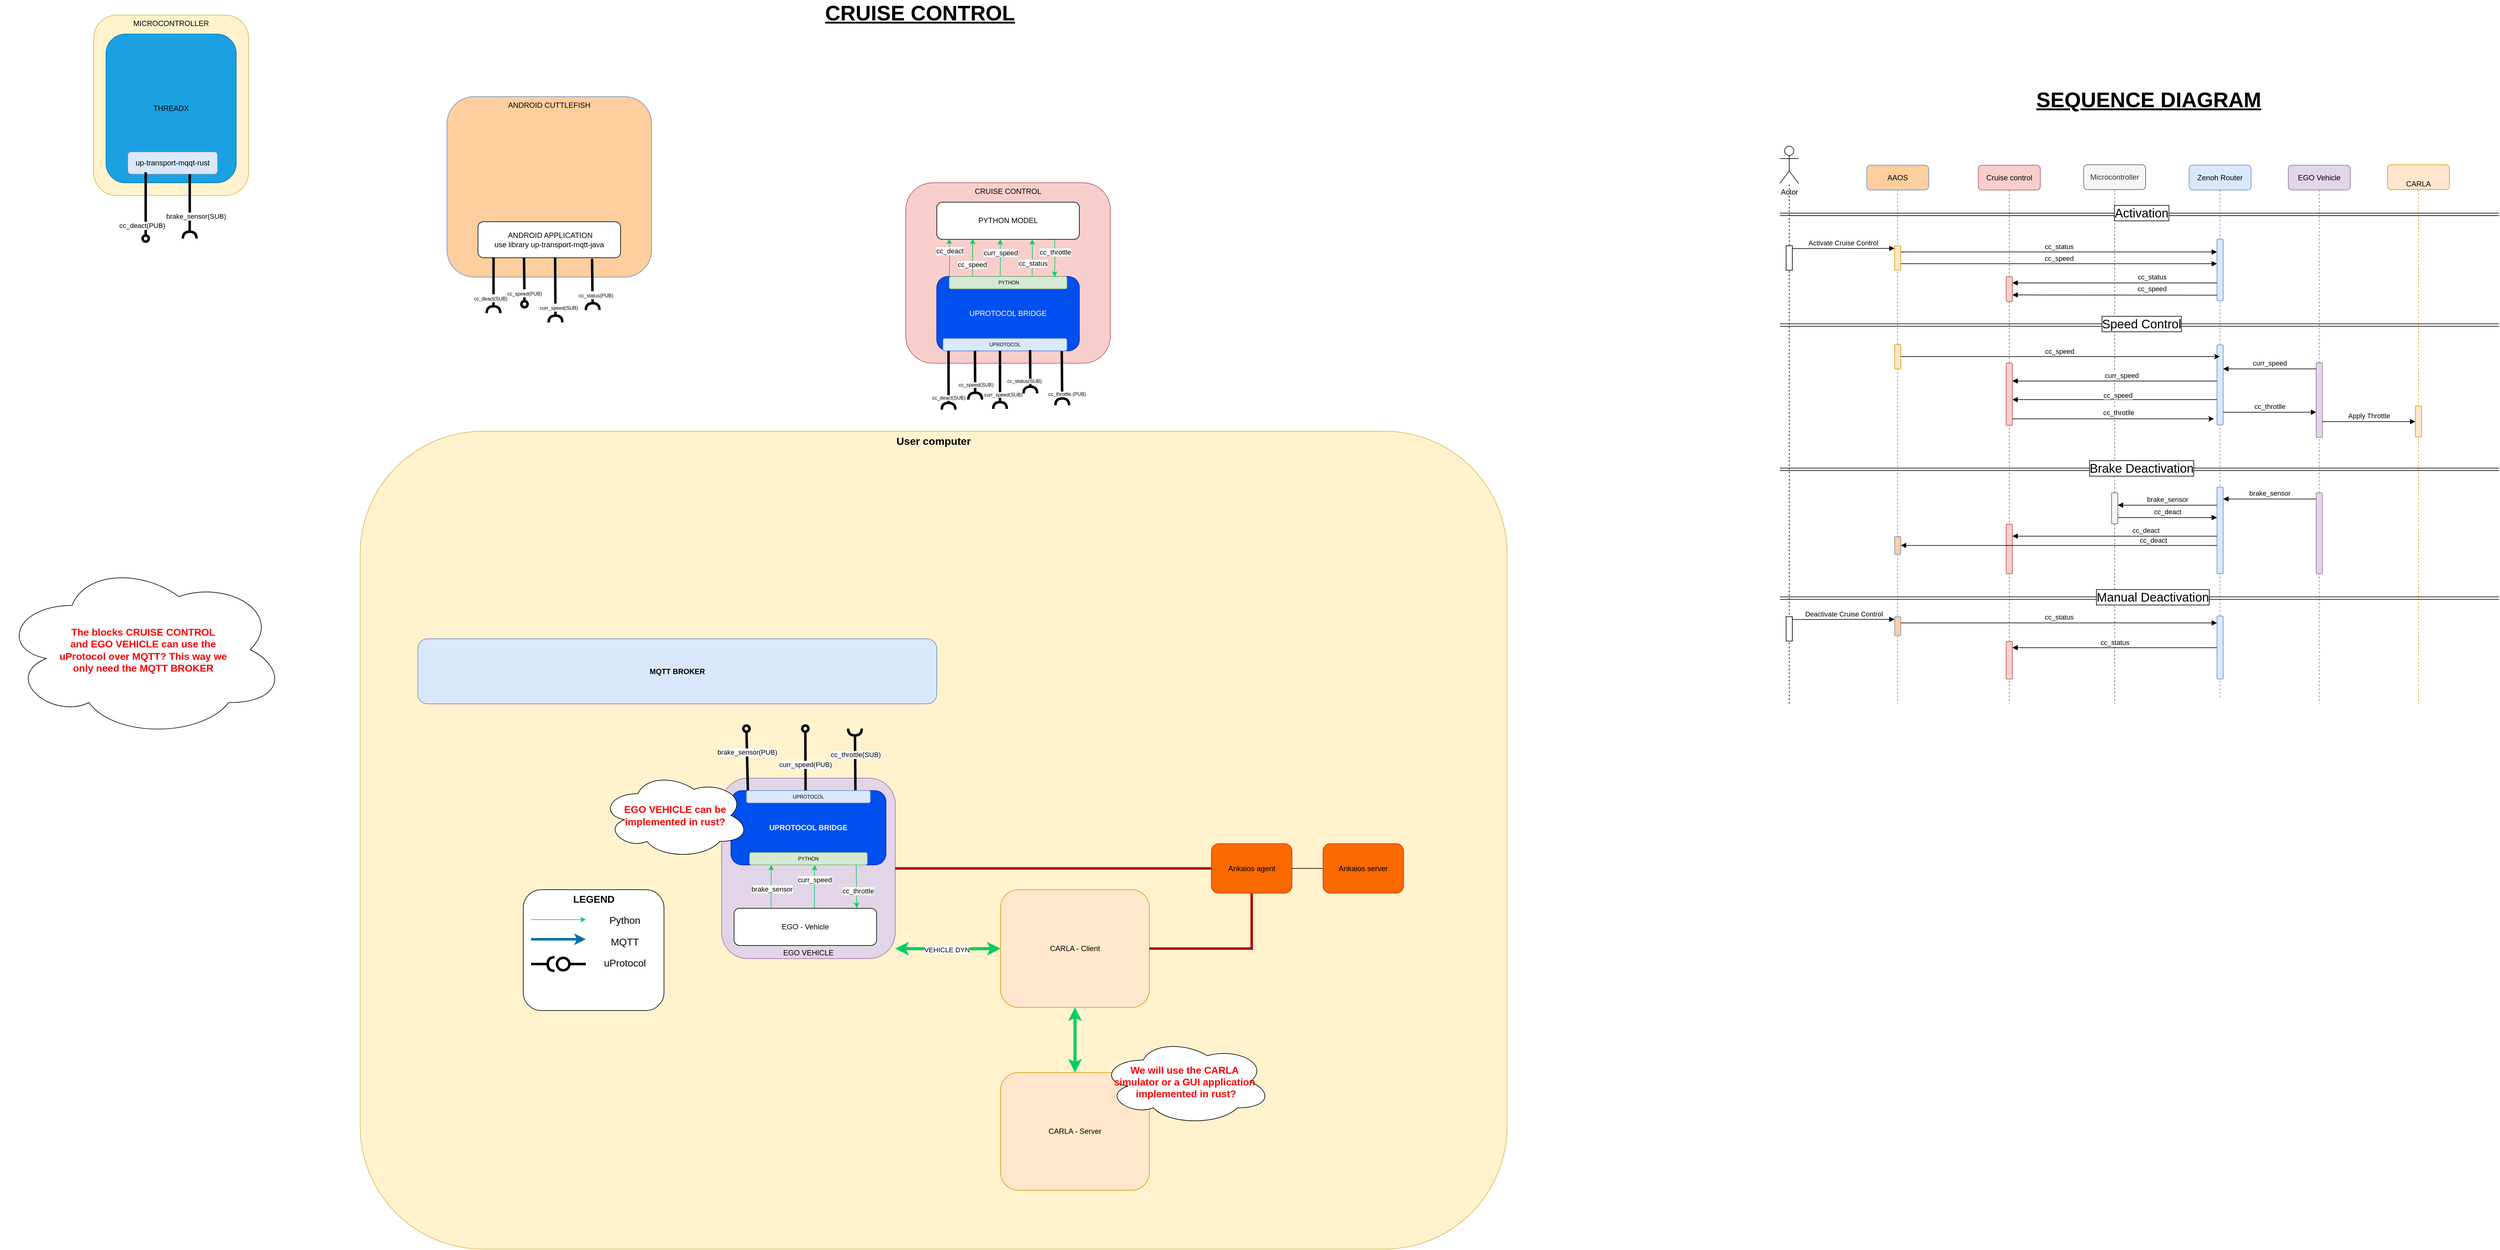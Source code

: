 <mxfile version="28.2.0" pages="2">
  <diagram name="Architecture" id="jhUyz8wIp67vWlI34CaZ">
    <mxGraphModel dx="3679" dy="1554" grid="1" gridSize="10" guides="1" tooltips="1" connect="1" arrows="1" fold="1" page="1" pageScale="1" pageWidth="827" pageHeight="1169" math="0" shadow="0">
      <root>
        <mxCell id="0" />
        <mxCell id="1" parent="0" />
        <mxCell id="C2SFFKWCFmzxairCEfI9-3" value="MICROCONTROLLER" style="rounded=1;whiteSpace=wrap;html=1;verticalAlign=top;fillColor=#FFF2CC;strokeColor=#D6B656;" parent="1" vertex="1">
          <mxGeometry x="-610" y="88.38" width="250" height="291.25" as="geometry" />
        </mxCell>
        <mxCell id="C2SFFKWCFmzxairCEfI9-41" value="CRUISE CONTROL" style="text;html=1;align=center;verticalAlign=middle;whiteSpace=wrap;rounded=0;fontStyle=5;fontSize=34;" parent="1" vertex="1">
          <mxGeometry x="478" y="70" width="490" height="30" as="geometry" />
        </mxCell>
        <mxCell id="C2SFFKWCFmzxairCEfI9-65" value="&lt;font style=&quot;color: rgb(0, 0, 0);&quot;&gt;THREADX&lt;/font&gt;" style="rounded=1;whiteSpace=wrap;html=1;fillColor=#1ba1e2;strokeColor=#006EAF;fontColor=#ffffff;" parent="1" vertex="1">
          <mxGeometry x="-590" y="119" width="210" height="240" as="geometry" />
        </mxCell>
        <mxCell id="C2SFFKWCFmzxairCEfI9-77" value="" style="ellipse;whiteSpace=wrap;html=1;align=center;aspect=fixed;fillColor=none;strokeColor=none;resizable=0;perimeter=centerPerimeter;rotatable=0;allowArrows=0;points=[];outlineConnect=1;" parent="1" vertex="1">
          <mxGeometry x="-455" y="419" width="10" height="10" as="geometry" />
        </mxCell>
        <mxCell id="C2SFFKWCFmzxairCEfI9-82" value="" style="ellipse;whiteSpace=wrap;html=1;align=center;aspect=fixed;fillColor=none;strokeColor=none;resizable=0;perimeter=centerPerimeter;rotatable=0;allowArrows=0;points=[];outlineConnect=1;" parent="1" vertex="1">
          <mxGeometry x="-520" y="449" width="10" height="10" as="geometry" />
        </mxCell>
        <mxCell id="C2SFFKWCFmzxairCEfI9-220" value="AAOS" style="shape=umlLifeline;perimeter=lifelinePerimeter;whiteSpace=wrap;html=1;container=0;dropTarget=0;collapsible=0;recursiveResize=0;outlineConnect=0;portConstraint=eastwest;newEdgeStyle={&quot;edgeStyle&quot;:&quot;elbowEdgeStyle&quot;,&quot;elbow&quot;:&quot;vertical&quot;,&quot;curved&quot;:0,&quot;rounded&quot;:0};rounded=1;strokeColor=#6c8ebf;align=center;verticalAlign=middle;fontFamily=Helvetica;fontSize=12;fontColor=default;fillColor=#FFCE9F;" parent="1" vertex="1">
          <mxGeometry x="2250" y="330.63" width="100" height="869.37" as="geometry" />
        </mxCell>
        <mxCell id="C2SFFKWCFmzxairCEfI9-270" value="" style="html=1;points=[];perimeter=orthogonalPerimeter;outlineConnect=0;targetShapes=umlLifeline;portConstraint=eastwest;newEdgeStyle={&quot;edgeStyle&quot;:&quot;elbowEdgeStyle&quot;,&quot;elbow&quot;:&quot;vertical&quot;,&quot;curved&quot;:0,&quot;rounded&quot;:0};rounded=1;strokeColor=#6c8ebf;align=center;verticalAlign=top;fontFamily=Helvetica;fontSize=12;fontColor=default;fillColor=#FFCE9F;" parent="C2SFFKWCFmzxairCEfI9-220" vertex="1">
          <mxGeometry x="45" y="599.37" width="10" height="28.74" as="geometry" />
        </mxCell>
        <mxCell id="C2SFFKWCFmzxairCEfI9-279" value="" style="html=1;points=[];perimeter=orthogonalPerimeter;outlineConnect=0;targetShapes=umlLifeline;portConstraint=eastwest;newEdgeStyle={&quot;edgeStyle&quot;:&quot;elbowEdgeStyle&quot;,&quot;elbow&quot;:&quot;vertical&quot;,&quot;curved&quot;:0,&quot;rounded&quot;:0};rounded=1;strokeColor=#6c8ebf;align=center;verticalAlign=top;fontFamily=Helvetica;fontSize=12;fontColor=default;fillColor=#FFCE9F;" parent="C2SFFKWCFmzxairCEfI9-220" vertex="1">
          <mxGeometry x="45" y="728.74" width="10" height="30.63" as="geometry" />
        </mxCell>
        <mxCell id="90I0Hn0rSgDKjXxHqoE4-23" value="" style="html=1;points=[];perimeter=orthogonalPerimeter;outlineConnect=0;targetShapes=umlLifeline;portConstraint=eastwest;newEdgeStyle={&quot;edgeStyle&quot;:&quot;elbowEdgeStyle&quot;,&quot;elbow&quot;:&quot;vertical&quot;,&quot;curved&quot;:0,&quot;rounded&quot;:0};rounded=1;strokeColor=#d79b00;align=center;verticalAlign=middle;fontFamily=Helvetica;fontSize=12;fontColor=default;fillColor=#ffe6cc;" parent="C2SFFKWCFmzxairCEfI9-220" vertex="1">
          <mxGeometry x="45" y="289.37" width="10" height="39.37" as="geometry" />
        </mxCell>
        <mxCell id="C2SFFKWCFmzxairCEfI9-224" value="Cruise control" style="shape=umlLifeline;perimeter=lifelinePerimeter;whiteSpace=wrap;html=1;container=0;dropTarget=0;collapsible=0;recursiveResize=0;outlineConnect=0;portConstraint=eastwest;newEdgeStyle={&quot;edgeStyle&quot;:&quot;elbowEdgeStyle&quot;,&quot;elbow&quot;:&quot;vertical&quot;,&quot;curved&quot;:0,&quot;rounded&quot;:0};rounded=1;strokeColor=#b85450;align=center;verticalAlign=middle;fontFamily=Helvetica;fontSize=12;fontColor=default;fillColor=#f8cecc;" parent="1" vertex="1">
          <mxGeometry x="2430" y="330.63" width="100" height="869.37" as="geometry" />
        </mxCell>
        <mxCell id="C2SFFKWCFmzxairCEfI9-225" value="" style="html=1;points=[];perimeter=orthogonalPerimeter;outlineConnect=0;targetShapes=umlLifeline;portConstraint=eastwest;newEdgeStyle={&quot;edgeStyle&quot;:&quot;elbowEdgeStyle&quot;,&quot;elbow&quot;:&quot;vertical&quot;,&quot;curved&quot;:0,&quot;rounded&quot;:0};rounded=1;strokeColor=#b85450;align=center;verticalAlign=top;fontFamily=Helvetica;fontSize=12;fontColor=default;fillColor=#f8cecc;" parent="C2SFFKWCFmzxairCEfI9-224" vertex="1">
          <mxGeometry x="45" y="180" width="10" height="40" as="geometry" />
        </mxCell>
        <mxCell id="C2SFFKWCFmzxairCEfI9-256" value="" style="html=1;points=[];perimeter=orthogonalPerimeter;outlineConnect=0;targetShapes=umlLifeline;portConstraint=eastwest;newEdgeStyle={&quot;edgeStyle&quot;:&quot;elbowEdgeStyle&quot;,&quot;elbow&quot;:&quot;vertical&quot;,&quot;curved&quot;:0,&quot;rounded&quot;:0};rounded=1;strokeColor=#b85450;align=center;verticalAlign=top;fontFamily=Helvetica;fontSize=12;fontColor=default;fillColor=#f8cecc;" parent="C2SFFKWCFmzxairCEfI9-224" vertex="1">
          <mxGeometry x="45" y="319.37" width="10" height="100.63" as="geometry" />
        </mxCell>
        <mxCell id="C2SFFKWCFmzxairCEfI9-269" value="" style="html=1;points=[];perimeter=orthogonalPerimeter;outlineConnect=0;targetShapes=umlLifeline;portConstraint=eastwest;newEdgeStyle={&quot;edgeStyle&quot;:&quot;elbowEdgeStyle&quot;,&quot;elbow&quot;:&quot;vertical&quot;,&quot;curved&quot;:0,&quot;rounded&quot;:0};rounded=1;strokeColor=#b85450;align=center;verticalAlign=top;fontFamily=Helvetica;fontSize=12;fontColor=default;fillColor=#f8cecc;" parent="C2SFFKWCFmzxairCEfI9-224" vertex="1">
          <mxGeometry x="45" y="579.37" width="10" height="80" as="geometry" />
        </mxCell>
        <mxCell id="C2SFFKWCFmzxairCEfI9-283" value="" style="html=1;points=[];perimeter=orthogonalPerimeter;outlineConnect=0;targetShapes=umlLifeline;portConstraint=eastwest;newEdgeStyle={&quot;edgeStyle&quot;:&quot;elbowEdgeStyle&quot;,&quot;elbow&quot;:&quot;vertical&quot;,&quot;curved&quot;:0,&quot;rounded&quot;:0};rounded=1;strokeColor=#b85450;align=center;verticalAlign=top;fontFamily=Helvetica;fontSize=12;fontColor=default;fillColor=#f8cecc;" parent="C2SFFKWCFmzxairCEfI9-224" vertex="1">
          <mxGeometry x="45" y="768.74" width="10" height="60.63" as="geometry" />
        </mxCell>
        <mxCell id="C2SFFKWCFmzxairCEfI9-233" value="Actor" style="shape=umlActor;verticalLabelPosition=bottom;verticalAlign=top;html=1;" parent="1" vertex="1">
          <mxGeometry x="2110" y="300" width="30" height="60" as="geometry" />
        </mxCell>
        <mxCell id="C2SFFKWCFmzxairCEfI9-235" value="Microcontroller" style="shape=umlLifeline;perimeter=lifelinePerimeter;whiteSpace=wrap;html=1;container=0;dropTarget=0;collapsible=0;recursiveResize=0;outlineConnect=0;portConstraint=eastwest;newEdgeStyle={&quot;edgeStyle&quot;:&quot;elbowEdgeStyle&quot;,&quot;elbow&quot;:&quot;vertical&quot;,&quot;curved&quot;:0,&quot;rounded&quot;:0};rounded=1;strokeColor=#666666;align=center;verticalAlign=middle;fontFamily=Helvetica;fontSize=12;fontColor=#333333;fillColor=#f5f5f5;" parent="1" vertex="1">
          <mxGeometry x="2600" y="330" width="100" height="870" as="geometry" />
        </mxCell>
        <mxCell id="C2SFFKWCFmzxairCEfI9-266" value="" style="html=1;points=[];perimeter=orthogonalPerimeter;outlineConnect=0;targetShapes=umlLifeline;portConstraint=eastwest;newEdgeStyle={&quot;edgeStyle&quot;:&quot;elbowEdgeStyle&quot;,&quot;elbow&quot;:&quot;vertical&quot;,&quot;curved&quot;:0,&quot;rounded&quot;:0};rounded=1;strokeColor=#666666;align=center;verticalAlign=top;fontFamily=Helvetica;fontSize=12;fontColor=#333333;fillColor=#f5f5f5;" parent="C2SFFKWCFmzxairCEfI9-235" vertex="1">
          <mxGeometry x="45" y="529.37" width="10" height="50" as="geometry" />
        </mxCell>
        <mxCell id="C2SFFKWCFmzxairCEfI9-237" value="Zenoh Router" style="shape=umlLifeline;perimeter=lifelinePerimeter;whiteSpace=wrap;html=1;container=0;dropTarget=0;collapsible=0;recursiveResize=0;outlineConnect=0;portConstraint=eastwest;newEdgeStyle={&quot;edgeStyle&quot;:&quot;elbowEdgeStyle&quot;,&quot;elbow&quot;:&quot;vertical&quot;,&quot;curved&quot;:0,&quot;rounded&quot;:0};rounded=1;strokeColor=#6c8ebf;align=center;verticalAlign=middle;fontFamily=Helvetica;fontSize=12;fontColor=default;fontStyle=0;fillColor=#dae8fc;" parent="1" vertex="1">
          <mxGeometry x="2770" y="330.63" width="100" height="860" as="geometry" />
        </mxCell>
        <mxCell id="C2SFFKWCFmzxairCEfI9-236" value="" style="html=1;points=[];perimeter=orthogonalPerimeter;outlineConnect=0;targetShapes=umlLifeline;portConstraint=eastwest;newEdgeStyle={&quot;edgeStyle&quot;:&quot;elbowEdgeStyle&quot;,&quot;elbow&quot;:&quot;vertical&quot;,&quot;curved&quot;:0,&quot;rounded&quot;:0};rounded=1;strokeColor=#6c8ebf;align=center;verticalAlign=middle;fontFamily=Helvetica;fontSize=12;fontColor=default;fontStyle=1;fillColor=#dae8fc;" parent="C2SFFKWCFmzxairCEfI9-237" vertex="1">
          <mxGeometry x="45" y="290" width="10" height="129.37" as="geometry" />
        </mxCell>
        <mxCell id="C2SFFKWCFmzxairCEfI9-263" value="" style="html=1;points=[];perimeter=orthogonalPerimeter;outlineConnect=0;targetShapes=umlLifeline;portConstraint=eastwest;newEdgeStyle={&quot;edgeStyle&quot;:&quot;elbowEdgeStyle&quot;,&quot;elbow&quot;:&quot;vertical&quot;,&quot;curved&quot;:0,&quot;rounded&quot;:0};rounded=1;strokeColor=#6c8ebf;align=center;verticalAlign=middle;fontFamily=Helvetica;fontSize=12;fontColor=default;fontStyle=1;fillColor=#dae8fc;" parent="C2SFFKWCFmzxairCEfI9-237" vertex="1">
          <mxGeometry x="45" y="519.37" width="10" height="140" as="geometry" />
        </mxCell>
        <mxCell id="C2SFFKWCFmzxairCEfI9-280" value="" style="html=1;points=[];perimeter=orthogonalPerimeter;outlineConnect=0;targetShapes=umlLifeline;portConstraint=eastwest;newEdgeStyle={&quot;edgeStyle&quot;:&quot;elbowEdgeStyle&quot;,&quot;elbow&quot;:&quot;vertical&quot;,&quot;curved&quot;:0,&quot;rounded&quot;:0};rounded=1;strokeColor=#6c8ebf;align=center;verticalAlign=middle;fontFamily=Helvetica;fontSize=12;fontColor=default;fontStyle=1;fillColor=#dae8fc;" parent="C2SFFKWCFmzxairCEfI9-237" vertex="1">
          <mxGeometry x="45" y="727.74" width="10" height="101.63" as="geometry" />
        </mxCell>
        <mxCell id="90I0Hn0rSgDKjXxHqoE4-16" value="" style="html=1;points=[];perimeter=orthogonalPerimeter;outlineConnect=0;targetShapes=umlLifeline;portConstraint=eastwest;newEdgeStyle={&quot;edgeStyle&quot;:&quot;elbowEdgeStyle&quot;,&quot;elbow&quot;:&quot;vertical&quot;,&quot;curved&quot;:0,&quot;rounded&quot;:0};rounded=1;strokeColor=#6c8ebf;align=center;verticalAlign=middle;fontFamily=Helvetica;fontSize=12;fontColor=default;fontStyle=1;fillColor=#dae8fc;" parent="C2SFFKWCFmzxairCEfI9-237" vertex="1">
          <mxGeometry x="45" y="119.37" width="10" height="99.37" as="geometry" />
        </mxCell>
        <mxCell id="C2SFFKWCFmzxairCEfI9-239" value="EGO Vehicle" style="shape=umlLifeline;perimeter=lifelinePerimeter;whiteSpace=wrap;html=1;container=0;dropTarget=0;collapsible=0;recursiveResize=0;outlineConnect=0;portConstraint=eastwest;newEdgeStyle={&quot;edgeStyle&quot;:&quot;elbowEdgeStyle&quot;,&quot;elbow&quot;:&quot;vertical&quot;,&quot;curved&quot;:0,&quot;rounded&quot;:0};rounded=1;strokeColor=#9673a6;align=center;verticalAlign=middle;fontFamily=Helvetica;fontSize=12;fontColor=default;fillColor=#e1d5e7;" parent="1" vertex="1">
          <mxGeometry x="2930" y="330.63" width="100" height="869.37" as="geometry" />
        </mxCell>
        <mxCell id="C2SFFKWCFmzxairCEfI9-240" value="" style="html=1;points=[];perimeter=orthogonalPerimeter;outlineConnect=0;targetShapes=umlLifeline;portConstraint=eastwest;newEdgeStyle={&quot;edgeStyle&quot;:&quot;elbowEdgeStyle&quot;,&quot;elbow&quot;:&quot;vertical&quot;,&quot;curved&quot;:0,&quot;rounded&quot;:0};rounded=1;strokeColor=#9673a6;align=center;verticalAlign=bottom;fontFamily=Helvetica;fontSize=12;fontColor=default;fillColor=#e1d5e7;" parent="C2SFFKWCFmzxairCEfI9-239" vertex="1">
          <mxGeometry x="45" y="318.74" width="10" height="120.63" as="geometry" />
        </mxCell>
        <mxCell id="C2SFFKWCFmzxairCEfI9-264" value="" style="html=1;points=[];perimeter=orthogonalPerimeter;outlineConnect=0;targetShapes=umlLifeline;portConstraint=eastwest;newEdgeStyle={&quot;edgeStyle&quot;:&quot;elbowEdgeStyle&quot;,&quot;elbow&quot;:&quot;vertical&quot;,&quot;curved&quot;:0,&quot;rounded&quot;:0};rounded=1;strokeColor=#9673a6;align=center;verticalAlign=bottom;fontFamily=Helvetica;fontSize=12;fontColor=default;fillColor=#e1d5e7;" parent="C2SFFKWCFmzxairCEfI9-239" vertex="1">
          <mxGeometry x="45" y="528.74" width="10" height="130.63" as="geometry" />
        </mxCell>
        <mxCell id="C2SFFKWCFmzxairCEfI9-241" value="CARLA" style="shape=umlLifeline;perimeter=lifelinePerimeter;whiteSpace=wrap;html=1;container=0;dropTarget=0;collapsible=0;recursiveResize=0;outlineConnect=0;portConstraint=eastwest;newEdgeStyle={&quot;edgeStyle&quot;:&quot;elbowEdgeStyle&quot;,&quot;elbow&quot;:&quot;vertical&quot;,&quot;curved&quot;:0,&quot;rounded&quot;:0};rounded=1;strokeColor=#d79b00;align=center;verticalAlign=bottom;fontFamily=Helvetica;fontSize=12;fontColor=default;fillColor=#ffe6cc;" parent="1" vertex="1">
          <mxGeometry x="3090" y="330" width="100" height="870" as="geometry" />
        </mxCell>
        <mxCell id="C2SFFKWCFmzxairCEfI9-221" value="" style="html=1;points=[];perimeter=orthogonalPerimeter;outlineConnect=0;targetShapes=umlLifeline;portConstraint=eastwest;newEdgeStyle={&quot;edgeStyle&quot;:&quot;elbowEdgeStyle&quot;,&quot;elbow&quot;:&quot;vertical&quot;,&quot;curved&quot;:0,&quot;rounded&quot;:0};rounded=1;strokeColor=#d79b00;align=center;verticalAlign=middle;fontFamily=Helvetica;fontSize=12;fontColor=default;fillColor=#ffe6cc;" parent="C2SFFKWCFmzxairCEfI9-241" vertex="1">
          <mxGeometry x="-795" y="130.63" width="10" height="39.37" as="geometry" />
        </mxCell>
        <mxCell id="C2SFFKWCFmzxairCEfI9-242" value="" style="html=1;points=[];perimeter=orthogonalPerimeter;outlineConnect=0;targetShapes=umlLifeline;portConstraint=eastwest;newEdgeStyle={&quot;edgeStyle&quot;:&quot;elbowEdgeStyle&quot;,&quot;elbow&quot;:&quot;vertical&quot;,&quot;curved&quot;:0,&quot;rounded&quot;:0};rounded=1;strokeColor=#d79b00;align=center;verticalAlign=middle;fontFamily=Helvetica;fontSize=12;fontColor=default;fillColor=#ffe6cc;" parent="C2SFFKWCFmzxairCEfI9-241" vertex="1">
          <mxGeometry x="45" y="389.37" width="10" height="50" as="geometry" />
        </mxCell>
        <mxCell id="C2SFFKWCFmzxairCEfI9-226" value="&lt;font style=&quot;font-size: 11px;&quot;&gt;cc_status&lt;/font&gt;" style="html=1;verticalAlign=bottom;endArrow=block;edgeStyle=elbowEdgeStyle;elbow=vertical;rounded=1;strokeColor=#000000;align=center;fontFamily=Helvetica;fontSize=12;fontColor=default;fillColor=#ffe6cc;" parent="C2SFFKWCFmzxairCEfI9-241" source="C2SFFKWCFmzxairCEfI9-221" edge="1">
          <mxGeometry relative="1" as="geometry">
            <mxPoint x="-685" y="150.63" as="sourcePoint" />
            <Array as="points">
              <mxPoint x="-700" y="140.63" />
            </Array>
            <mxPoint x="-275" y="140.63" as="targetPoint" />
          </mxGeometry>
        </mxCell>
        <mxCell id="C2SFFKWCFmzxairCEfI9-250" value="&lt;font style=&quot;font-size: 11px;&quot;&gt;cc_speed&lt;/font&gt;" style="html=1;verticalAlign=bottom;endArrow=block;edgeStyle=elbowEdgeStyle;elbow=vertical;rounded=1;strokeColor=#000000;align=center;fontFamily=Helvetica;fontSize=12;fontColor=default;fillColor=#ffe6cc;" parent="C2SFFKWCFmzxairCEfI9-241" source="C2SFFKWCFmzxairCEfI9-221" edge="1">
          <mxGeometry relative="1" as="geometry">
            <mxPoint x="-780" y="159.63" as="sourcePoint" />
            <Array as="points">
              <mxPoint x="-685" y="159.63" />
            </Array>
            <mxPoint x="-275" y="159.63" as="targetPoint" />
            <mxPoint as="offset" />
          </mxGeometry>
        </mxCell>
        <mxCell id="C2SFFKWCFmzxairCEfI9-243" value="" style="endArrow=none;dashed=1;html=1;strokeWidth=1;rounded=0;" parent="1" source="C2SFFKWCFmzxairCEfI9-246" target="C2SFFKWCFmzxairCEfI9-233" edge="1">
          <mxGeometry width="50" height="50" relative="1" as="geometry">
            <mxPoint x="2130" y="1110" as="sourcePoint" />
            <mxPoint x="2160" y="550" as="targetPoint" />
          </mxGeometry>
        </mxCell>
        <mxCell id="C2SFFKWCFmzxairCEfI9-244" value="" style="shape=link;html=1;rounded=0;" parent="1" edge="1">
          <mxGeometry width="100" relative="1" as="geometry">
            <mxPoint x="2110" y="410" as="sourcePoint" />
            <mxPoint x="3270" y="410" as="targetPoint" />
          </mxGeometry>
        </mxCell>
        <mxCell id="C2SFFKWCFmzxairCEfI9-245" value="Activation" style="edgeLabel;html=1;align=center;verticalAlign=middle;resizable=0;points=[];labelBorderColor=default;fontSize=20;" parent="C2SFFKWCFmzxairCEfI9-244" vertex="1" connectable="0">
          <mxGeometry x="0.004" y="3" relative="1" as="geometry">
            <mxPoint as="offset" />
          </mxGeometry>
        </mxCell>
        <mxCell id="C2SFFKWCFmzxairCEfI9-247" value="" style="endArrow=none;dashed=1;html=1;strokeWidth=1;rounded=0;" parent="1" target="C2SFFKWCFmzxairCEfI9-246" edge="1">
          <mxGeometry width="50" height="50" relative="1" as="geometry">
            <mxPoint x="2125" y="1200" as="sourcePoint" />
            <mxPoint x="2124.8" y="630.63" as="targetPoint" />
          </mxGeometry>
        </mxCell>
        <mxCell id="C2SFFKWCFmzxairCEfI9-246" value="" style="html=1;points=[];perimeter=orthogonalPerimeter;outlineConnect=0;targetShapes=umlLifeline;portConstraint=eastwest;newEdgeStyle={&quot;edgeStyle&quot;:&quot;elbowEdgeStyle&quot;,&quot;elbow&quot;:&quot;vertical&quot;,&quot;curved&quot;:0,&quot;rounded&quot;:0};" parent="1" vertex="1">
          <mxGeometry x="2120" y="460.63" width="10" height="39.37" as="geometry" />
        </mxCell>
        <mxCell id="C2SFFKWCFmzxairCEfI9-249" value="Activate Cruise Control" style="html=1;verticalAlign=bottom;endArrow=block;edgeStyle=elbowEdgeStyle;elbow=vertical;curved=0;rounded=0;" parent="1" target="C2SFFKWCFmzxairCEfI9-221" edge="1">
          <mxGeometry relative="1" as="geometry">
            <mxPoint x="2130" y="465.19" as="sourcePoint" />
            <Array as="points">
              <mxPoint x="2215" y="464.82" />
            </Array>
            <mxPoint x="2270" y="465" as="targetPoint" />
          </mxGeometry>
        </mxCell>
        <mxCell id="C2SFFKWCFmzxairCEfI9-251" value="cc_status" style="html=1;verticalAlign=bottom;endArrow=block;edgeStyle=elbowEdgeStyle;elbow=vertical;curved=0;rounded=0;" parent="1" target="C2SFFKWCFmzxairCEfI9-225" edge="1">
          <mxGeometry x="-0.364" y="-1" relative="1" as="geometry">
            <mxPoint x="2815" y="520.63" as="sourcePoint" />
            <Array as="points">
              <mxPoint x="2650" y="520.63" />
            </Array>
            <mxPoint x="2560" y="520" as="targetPoint" />
            <mxPoint as="offset" />
          </mxGeometry>
        </mxCell>
        <mxCell id="C2SFFKWCFmzxairCEfI9-252" value="cc_speed" style="html=1;verticalAlign=bottom;endArrow=block;edgeStyle=elbowEdgeStyle;elbow=vertical;curved=0;rounded=0;" parent="1" edge="1">
          <mxGeometry x="-0.364" y="-1" relative="1" as="geometry">
            <mxPoint x="2815" y="540.37" as="sourcePoint" />
            <Array as="points">
              <mxPoint x="2650" y="540" />
            </Array>
            <mxPoint x="2485" y="540.37" as="targetPoint" />
            <mxPoint as="offset" />
          </mxGeometry>
        </mxCell>
        <mxCell id="C2SFFKWCFmzxairCEfI9-253" value="" style="shape=link;html=1;rounded=0;" parent="1" edge="1">
          <mxGeometry width="100" relative="1" as="geometry">
            <mxPoint x="2110" y="588.57" as="sourcePoint" />
            <mxPoint x="3270" y="588.57" as="targetPoint" />
          </mxGeometry>
        </mxCell>
        <mxCell id="C2SFFKWCFmzxairCEfI9-254" value="Speed Control" style="edgeLabel;html=1;align=center;verticalAlign=middle;resizable=0;points=[];labelBorderColor=default;fontSize=20;" parent="C2SFFKWCFmzxairCEfI9-253" vertex="1" connectable="0">
          <mxGeometry x="0.004" y="3" relative="1" as="geometry">
            <mxPoint as="offset" />
          </mxGeometry>
        </mxCell>
        <mxCell id="C2SFFKWCFmzxairCEfI9-255" value="curr_speed" style="html=1;verticalAlign=bottom;endArrow=block;edgeStyle=elbowEdgeStyle;elbow=vertical;curved=0;rounded=0;" parent="1" edge="1">
          <mxGeometry relative="1" as="geometry">
            <mxPoint x="2975" y="659.37" as="sourcePoint" />
            <Array as="points">
              <mxPoint x="2950" y="659.37" />
            </Array>
            <mxPoint x="2825" y="659.37" as="targetPoint" />
            <mxPoint as="offset" />
          </mxGeometry>
        </mxCell>
        <mxCell id="C2SFFKWCFmzxairCEfI9-257" value="curr_speed" style="html=1;verticalAlign=bottom;endArrow=block;edgeStyle=elbowEdgeStyle;elbow=vertical;curved=0;rounded=0;" parent="1" source="C2SFFKWCFmzxairCEfI9-236" edge="1">
          <mxGeometry x="-0.068" relative="1" as="geometry">
            <mxPoint x="2620" y="679.37" as="sourcePoint" />
            <Array as="points">
              <mxPoint x="2650" y="678.97" />
            </Array>
            <mxPoint x="2485" y="679.34" as="targetPoint" />
            <mxPoint as="offset" />
          </mxGeometry>
        </mxCell>
        <mxCell id="C2SFFKWCFmzxairCEfI9-259" value="cc_throtlle" style="html=1;verticalAlign=bottom;endArrow=block;edgeStyle=elbowEdgeStyle;elbow=vertical;curved=0;rounded=0;" parent="1" source="C2SFFKWCFmzxairCEfI9-236" target="C2SFFKWCFmzxairCEfI9-240" edge="1">
          <mxGeometry relative="1" as="geometry">
            <mxPoint x="2830" y="729.74" as="sourcePoint" />
            <Array as="points">
              <mxPoint x="2915" y="729.37" />
            </Array>
            <mxPoint x="2950" y="729.37" as="targetPoint" />
          </mxGeometry>
        </mxCell>
        <mxCell id="C2SFFKWCFmzxairCEfI9-260" value="Apply Throttle" style="html=1;verticalAlign=bottom;endArrow=block;edgeStyle=elbowEdgeStyle;elbow=vertical;curved=0;rounded=0;" parent="1" source="C2SFFKWCFmzxairCEfI9-240" target="C2SFFKWCFmzxairCEfI9-242" edge="1">
          <mxGeometry relative="1" as="geometry">
            <mxPoint x="2990" y="744.48" as="sourcePoint" />
            <Array as="points">
              <mxPoint x="3080" y="744.48" />
            </Array>
            <mxPoint x="3110" y="744.37" as="targetPoint" />
          </mxGeometry>
        </mxCell>
        <mxCell id="C2SFFKWCFmzxairCEfI9-261" value="" style="shape=link;html=1;rounded=0;" parent="1" edge="1">
          <mxGeometry width="100" relative="1" as="geometry">
            <mxPoint x="2110" y="821.45" as="sourcePoint" />
            <mxPoint x="3270" y="821.45" as="targetPoint" />
          </mxGeometry>
        </mxCell>
        <mxCell id="C2SFFKWCFmzxairCEfI9-262" value="Brake Deactivation" style="edgeLabel;html=1;align=center;verticalAlign=middle;resizable=0;points=[];labelBorderColor=default;fontSize=20;" parent="C2SFFKWCFmzxairCEfI9-261" vertex="1" connectable="0">
          <mxGeometry x="0.004" y="3" relative="1" as="geometry">
            <mxPoint as="offset" />
          </mxGeometry>
        </mxCell>
        <mxCell id="C2SFFKWCFmzxairCEfI9-265" value="brake_sensor" style="html=1;verticalAlign=bottom;endArrow=block;edgeStyle=elbowEdgeStyle;elbow=vertical;curved=0;rounded=0;" parent="1" source="C2SFFKWCFmzxairCEfI9-264" target="C2SFFKWCFmzxairCEfI9-263" edge="1">
          <mxGeometry relative="1" as="geometry">
            <mxPoint x="2960" y="869.37" as="sourcePoint" />
            <Array as="points">
              <mxPoint x="2960" y="869.37" />
            </Array>
            <mxPoint x="2835" y="869.37" as="targetPoint" />
            <mxPoint as="offset" />
          </mxGeometry>
        </mxCell>
        <mxCell id="C2SFFKWCFmzxairCEfI9-267" value="brake_sensor" style="html=1;verticalAlign=bottom;endArrow=block;edgeStyle=elbowEdgeStyle;elbow=vertical;curved=0;rounded=0;" parent="1" source="C2SFFKWCFmzxairCEfI9-263" target="C2SFFKWCFmzxairCEfI9-266" edge="1">
          <mxGeometry relative="1" as="geometry">
            <mxPoint x="2810" y="879.37" as="sourcePoint" />
            <Array as="points">
              <mxPoint x="2785" y="879.37" />
            </Array>
            <mxPoint x="2660" y="879.37" as="targetPoint" />
            <mxPoint as="offset" />
          </mxGeometry>
        </mxCell>
        <mxCell id="C2SFFKWCFmzxairCEfI9-268" value="cc_deact" style="html=1;verticalAlign=bottom;endArrow=block;edgeStyle=elbowEdgeStyle;elbow=vertical;curved=0;rounded=0;exitX=1.5;exitY=0.403;exitDx=0;exitDy=0;exitPerimeter=0;" parent="1" target="C2SFFKWCFmzxairCEfI9-263" edge="1">
          <mxGeometry relative="1" as="geometry">
            <mxPoint x="2655" y="899.416" as="sourcePoint" />
            <Array as="points">
              <mxPoint x="2645" y="899.37" />
            </Array>
            <mxPoint x="2810" y="899.37" as="targetPoint" />
          </mxGeometry>
        </mxCell>
        <mxCell id="C2SFFKWCFmzxairCEfI9-271" value="cc_deact" style="html=1;verticalAlign=bottom;endArrow=block;edgeStyle=elbowEdgeStyle;elbow=vertical;curved=0;rounded=0;" parent="1" source="C2SFFKWCFmzxairCEfI9-263" target="C2SFFKWCFmzxairCEfI9-269" edge="1">
          <mxGeometry x="-0.303" relative="1" as="geometry">
            <mxPoint x="2770" y="929.37" as="sourcePoint" />
            <Array as="points">
              <mxPoint x="2755" y="929.37" />
            </Array>
            <mxPoint x="2620" y="929.37" as="targetPoint" />
            <mxPoint as="offset" />
          </mxGeometry>
        </mxCell>
        <mxCell id="C2SFFKWCFmzxairCEfI9-272" value="cc_deact" style="html=1;verticalAlign=bottom;endArrow=block;edgeStyle=elbowEdgeStyle;elbow=vertical;curved=0;rounded=0;" parent="1" source="C2SFFKWCFmzxairCEfI9-263" target="C2SFFKWCFmzxairCEfI9-270" edge="1">
          <mxGeometry x="-0.596" y="1" relative="1" as="geometry">
            <mxPoint x="2800" y="944.37" as="sourcePoint" />
            <Array as="points">
              <mxPoint x="2740" y="944.37" />
            </Array>
            <mxPoint x="2470" y="944.37" as="targetPoint" />
            <mxPoint as="offset" />
          </mxGeometry>
        </mxCell>
        <mxCell id="C2SFFKWCFmzxairCEfI9-273" value="" style="shape=link;html=1;rounded=0;" parent="1" edge="1">
          <mxGeometry width="100" relative="1" as="geometry">
            <mxPoint x="2110" y="1029.37" as="sourcePoint" />
            <mxPoint x="3270" y="1029.37" as="targetPoint" />
          </mxGeometry>
        </mxCell>
        <mxCell id="C2SFFKWCFmzxairCEfI9-274" value="Manual Deactivation" style="edgeLabel;html=1;align=center;verticalAlign=middle;resizable=0;points=[];labelBorderColor=default;fontSize=20;" parent="C2SFFKWCFmzxairCEfI9-273" vertex="1" connectable="0">
          <mxGeometry x="0.004" y="3" relative="1" as="geometry">
            <mxPoint x="18" as="offset" />
          </mxGeometry>
        </mxCell>
        <mxCell id="C2SFFKWCFmzxairCEfI9-277" value="" style="html=1;points=[];perimeter=orthogonalPerimeter;outlineConnect=0;targetShapes=umlLifeline;portConstraint=eastwest;newEdgeStyle={&quot;edgeStyle&quot;:&quot;elbowEdgeStyle&quot;,&quot;elbow&quot;:&quot;vertical&quot;,&quot;curved&quot;:0,&quot;rounded&quot;:0};" parent="1" vertex="1">
          <mxGeometry x="2120" y="1059.37" width="10" height="39.37" as="geometry" />
        </mxCell>
        <mxCell id="C2SFFKWCFmzxairCEfI9-278" value="Deactivate Cruise Control" style="html=1;verticalAlign=bottom;endArrow=block;edgeStyle=elbowEdgeStyle;elbow=vertical;curved=0;rounded=0;" parent="1" edge="1">
          <mxGeometry relative="1" as="geometry">
            <mxPoint x="2130" y="1063.93" as="sourcePoint" />
            <Array as="points">
              <mxPoint x="2215" y="1063.56" />
            </Array>
            <mxPoint x="2295" y="1063.74" as="targetPoint" />
          </mxGeometry>
        </mxCell>
        <mxCell id="C2SFFKWCFmzxairCEfI9-281" value="cc_status" style="html=1;verticalAlign=bottom;endArrow=block;edgeStyle=elbowEdgeStyle;elbow=vertical;curved=0;rounded=0;" parent="1" source="C2SFFKWCFmzxairCEfI9-279" target="C2SFFKWCFmzxairCEfI9-280" edge="1">
          <mxGeometry relative="1" as="geometry">
            <mxPoint x="2330" y="1069.74" as="sourcePoint" />
            <Array as="points">
              <mxPoint x="2415" y="1069.37" />
            </Array>
            <mxPoint x="2495" y="1069.55" as="targetPoint" />
          </mxGeometry>
        </mxCell>
        <mxCell id="C2SFFKWCFmzxairCEfI9-282" value="cc_status" style="html=1;verticalAlign=bottom;endArrow=block;edgeStyle=elbowEdgeStyle;elbow=vertical;curved=0;rounded=0;" parent="1" source="C2SFFKWCFmzxairCEfI9-280" target="C2SFFKWCFmzxairCEfI9-283" edge="1">
          <mxGeometry y="1" relative="1" as="geometry">
            <mxPoint x="2800" y="1109.37" as="sourcePoint" />
            <Array as="points">
              <mxPoint x="2740" y="1109.37" />
            </Array>
            <mxPoint x="2520" y="1109.37" as="targetPoint" />
            <mxPoint as="offset" />
          </mxGeometry>
        </mxCell>
        <mxCell id="C2SFFKWCFmzxairCEfI9-287" value="SEQUENCE DIAGRAM" style="text;html=1;align=center;verticalAlign=middle;whiteSpace=wrap;rounded=0;fontStyle=5;fontSize=34;" parent="1" vertex="1">
          <mxGeometry x="2460" y="210" width="490" height="30" as="geometry" />
        </mxCell>
        <mxCell id="C2SFFKWCFmzxairCEfI9-258" value="" style="html=1;verticalAlign=bottom;endArrow=block;edgeStyle=elbowEdgeStyle;elbow=vertical;curved=0;rounded=0;" parent="1" source="C2SFFKWCFmzxairCEfI9-236" target="C2SFFKWCFmzxairCEfI9-256" edge="1">
          <mxGeometry x="0.001" y="-9" relative="1" as="geometry">
            <mxPoint x="2810" y="709" as="sourcePoint" />
            <Array as="points">
              <mxPoint x="2810" y="709" />
            </Array>
            <mxPoint x="2670" y="708.97" as="targetPoint" />
            <mxPoint as="offset" />
          </mxGeometry>
        </mxCell>
        <mxCell id="90I0Hn0rSgDKjXxHqoE4-19" value="cc_speed" style="edgeLabel;html=1;align=center;verticalAlign=bottom;resizable=0;points=[];" parent="C2SFFKWCFmzxairCEfI9-258" vertex="1" connectable="0">
          <mxGeometry x="0.112" y="3" relative="1" as="geometry">
            <mxPoint x="23" y="-2" as="offset" />
          </mxGeometry>
        </mxCell>
        <mxCell id="90I0Hn0rSgDKjXxHqoE4-21" value="" style="endArrow=classic;html=1;rounded=0;" parent="1" source="C2SFFKWCFmzxairCEfI9-256" edge="1">
          <mxGeometry width="50" height="50" relative="1" as="geometry">
            <mxPoint x="2490" y="740" as="sourcePoint" />
            <mxPoint x="2810" y="740" as="targetPoint" />
          </mxGeometry>
        </mxCell>
        <mxCell id="90I0Hn0rSgDKjXxHqoE4-22" value="cc_throtlle" style="edgeLabel;html=1;align=center;verticalAlign=middle;resizable=0;points=[];" parent="90I0Hn0rSgDKjXxHqoE4-21" vertex="1" connectable="0">
          <mxGeometry x="0.196" y="1" relative="1" as="geometry">
            <mxPoint x="-24" y="-9" as="offset" />
          </mxGeometry>
        </mxCell>
        <mxCell id="90I0Hn0rSgDKjXxHqoE4-24" style="edgeStyle=elbowEdgeStyle;rounded=0;orthogonalLoop=1;jettySize=auto;html=1;elbow=vertical;curved=0;" parent="1" source="90I0Hn0rSgDKjXxHqoE4-23" target="C2SFFKWCFmzxairCEfI9-237" edge="1">
          <mxGeometry relative="1" as="geometry" />
        </mxCell>
        <mxCell id="90I0Hn0rSgDKjXxHqoE4-25" value="cc_speed" style="edgeLabel;html=1;align=center;verticalAlign=middle;resizable=0;points=[];" parent="90I0Hn0rSgDKjXxHqoE4-24" vertex="1" connectable="0">
          <mxGeometry x="0.083" y="1" relative="1" as="geometry">
            <mxPoint x="-23" y="-8" as="offset" />
          </mxGeometry>
        </mxCell>
        <mxCell id="h4eaJuWuGkHU9LEp24MA-2" value="&lt;b&gt;&lt;font style=&quot;font-size: 17px;&quot;&gt;User computer&lt;/font&gt;&lt;/b&gt;" style="rounded=1;whiteSpace=wrap;html=1;verticalAlign=top;fillColor=#FFF2CC;strokeColor=#d6b656;" parent="1" vertex="1">
          <mxGeometry x="-180" y="760" width="1850" height="1320" as="geometry" />
        </mxCell>
        <mxCell id="h4eaJuWuGkHU9LEp24MA-1" value="&lt;font style=&quot;color: rgb(0, 0, 0);&quot;&gt;up-transport-mqqt-rust&lt;/font&gt;" style="rounded=1;whiteSpace=wrap;html=1;fillColor=#dae8fc;strokeColor=#6c8ebf;" parent="1" vertex="1">
          <mxGeometry x="-555" y="309" width="145" height="36.25" as="geometry" />
        </mxCell>
        <mxCell id="C2SFFKWCFmzxairCEfI9-4" value="MQTT BROKER" style="rounded=1;whiteSpace=wrap;html=1;fillColor=#dae8fc;strokeColor=#6c8ebf;align=center;verticalAlign=middle;fontStyle=1" parent="1" vertex="1">
          <mxGeometry x="-87" y="1095" width="837" height="105" as="geometry" />
        </mxCell>
        <mxCell id="C2SFFKWCFmzxairCEfI9-144" value="&lt;font color=&quot;#000000&quot;&gt;EGO VEHICLE&lt;/font&gt;" style="rounded=1;whiteSpace=wrap;html=1;verticalAlign=bottom;fillColor=#E1D5E7;strokeColor=#9673A6;align=center;fontFamily=Helvetica;fontSize=12;fontColor=#ffffff;" parent="1" vertex="1">
          <mxGeometry x="403" y="1320" width="280" height="291.25" as="geometry" />
        </mxCell>
        <mxCell id="C2SFFKWCFmzxairCEfI9-198" style="edgeStyle=orthogonalEdgeStyle;rounded=0;orthogonalLoop=1;jettySize=auto;html=1;entryX=0;entryY=0.5;entryDx=0;entryDy=0;startArrow=classic;startFill=1;strokeColor=#00CC66;align=center;verticalAlign=middle;fontFamily=Helvetica;fontSize=11;fontColor=default;labelBackgroundColor=default;endArrow=classic;strokeWidth=5;" parent="1" target="C2SFFKWCFmzxairCEfI9-197" edge="1">
          <mxGeometry relative="1" as="geometry">
            <mxPoint x="683" y="1595" as="sourcePoint" />
          </mxGeometry>
        </mxCell>
        <mxCell id="C2SFFKWCFmzxairCEfI9-201" value="VEHICLE DYN" style="edgeLabel;html=1;align=center;verticalAlign=middle;resizable=0;points=[];" parent="C2SFFKWCFmzxairCEfI9-198" vertex="1" connectable="0">
          <mxGeometry x="-0.025" y="-1" relative="1" as="geometry">
            <mxPoint as="offset" />
          </mxGeometry>
        </mxCell>
        <mxCell id="C2SFFKWCFmzxairCEfI9-175" value="" style="rounded=0;orthogonalLoop=1;jettySize=auto;html=1;endArrow=oval;endFill=0;sketch=0;sourcePerimeterSpacing=0;targetPerimeterSpacing=0;endSize=10;exitX=0.107;exitY=0.02;exitDx=0;exitDy=0;exitPerimeter=0;strokeWidth=4;fillColor=#fff2cc;strokeColor=#000000;" parent="1" target="C2SFFKWCFmzxairCEfI9-176" edge="1">
          <mxGeometry relative="1" as="geometry">
            <mxPoint x="445.285" y="1340.725" as="sourcePoint" />
          </mxGeometry>
        </mxCell>
        <mxCell id="C2SFFKWCFmzxairCEfI9-177" value="brake_sensor(PUB)" style="edgeLabel;html=1;align=center;verticalAlign=middle;resizable=0;points=[];" parent="C2SFFKWCFmzxairCEfI9-175" vertex="1" connectable="0">
          <mxGeometry x="0.254" relative="1" as="geometry">
            <mxPoint as="offset" />
          </mxGeometry>
        </mxCell>
        <mxCell id="C2SFFKWCFmzxairCEfI9-176" value="" style="ellipse;whiteSpace=wrap;html=1;align=center;aspect=fixed;fillColor=none;strokeColor=none;resizable=0;perimeter=centerPerimeter;rotatable=0;allowArrows=0;points=[];outlineConnect=1;" parent="1" vertex="1">
          <mxGeometry x="438" y="1235" width="10" height="10" as="geometry" />
        </mxCell>
        <mxCell id="C2SFFKWCFmzxairCEfI9-179" value="" style="rounded=0;orthogonalLoop=1;jettySize=auto;html=1;endArrow=oval;endFill=0;sketch=0;sourcePerimeterSpacing=0;targetPerimeterSpacing=0;endSize=10;exitX=0.452;exitY=0.053;exitDx=0;exitDy=0;exitPerimeter=0;strokeWidth=4;fillColor=#fff2cc;strokeColor=#000000;" parent="1" target="C2SFFKWCFmzxairCEfI9-181" edge="1">
          <mxGeometry relative="1" as="geometry">
            <mxPoint x="538.4" y="1341.06" as="sourcePoint" />
          </mxGeometry>
        </mxCell>
        <mxCell id="C2SFFKWCFmzxairCEfI9-180" value="curr_speed(PUB)" style="edgeLabel;html=1;align=center;verticalAlign=middle;resizable=0;points=[];" parent="C2SFFKWCFmzxairCEfI9-179" vertex="1" connectable="0">
          <mxGeometry x="0.254" relative="1" as="geometry">
            <mxPoint y="20" as="offset" />
          </mxGeometry>
        </mxCell>
        <mxCell id="C2SFFKWCFmzxairCEfI9-181" value="" style="ellipse;whiteSpace=wrap;html=1;align=center;aspect=fixed;fillColor=none;strokeColor=none;resizable=0;perimeter=centerPerimeter;rotatable=0;allowArrows=0;points=[];outlineConnect=1;" parent="1" vertex="1">
          <mxGeometry x="533" y="1235" width="10" height="10" as="geometry" />
        </mxCell>
        <mxCell id="C2SFFKWCFmzxairCEfI9-184" value="" style="rounded=0;orthogonalLoop=1;jettySize=auto;html=1;endArrow=halfCircle;endFill=0;endSize=6;strokeWidth=4;sketch=0;exitX=0.854;exitY=0.025;exitDx=0;exitDy=0;exitPerimeter=0;fillColor=#fff2cc;strokeColor=#000000;" parent="1" target="C2SFFKWCFmzxairCEfI9-187" edge="1">
          <mxGeometry relative="1" as="geometry">
            <mxPoint x="618.8" y="1340.5" as="sourcePoint" />
          </mxGeometry>
        </mxCell>
        <mxCell id="C2SFFKWCFmzxairCEfI9-188" value="cc_throttle(SUB)" style="edgeLabel;html=1;align=center;verticalAlign=middle;resizable=0;points=[];" parent="C2SFFKWCFmzxairCEfI9-184" vertex="1" connectable="0">
          <mxGeometry x="-0.325" y="-1" relative="1" as="geometry">
            <mxPoint x="-1" y="-25" as="offset" />
          </mxGeometry>
        </mxCell>
        <mxCell id="C2SFFKWCFmzxairCEfI9-187" value="" style="ellipse;whiteSpace=wrap;html=1;align=center;aspect=fixed;fillColor=none;strokeColor=none;resizable=0;perimeter=centerPerimeter;rotatable=0;allowArrows=0;points=[];outlineConnect=1;" parent="1" vertex="1">
          <mxGeometry x="613" y="1235" width="10" height="10" as="geometry" />
        </mxCell>
        <mxCell id="C2SFFKWCFmzxairCEfI9-197" value="CARLA - Client" style="rounded=1;whiteSpace=wrap;html=1;verticalAlign=middle;fillColor=#ffe6cc;strokeColor=#d79b00;" parent="1" vertex="1">
          <mxGeometry x="853" y="1500" width="240" height="190" as="geometry" />
        </mxCell>
        <mxCell id="C2SFFKWCFmzxairCEfI9-202" value="CARLA - Server" style="rounded=1;whiteSpace=wrap;html=1;verticalAlign=middle;fillColor=#ffe6cc;strokeColor=#d79b00;" parent="1" vertex="1">
          <mxGeometry x="853" y="1795" width="240" height="190" as="geometry" />
        </mxCell>
        <mxCell id="C2SFFKWCFmzxairCEfI9-203" style="edgeStyle=orthogonalEdgeStyle;rounded=0;orthogonalLoop=1;jettySize=auto;html=1;entryX=0.5;entryY=1;entryDx=0;entryDy=0;startArrow=classic;startFill=1;strokeColor=#00CC66;align=center;verticalAlign=middle;fontFamily=Helvetica;fontSize=11;fontColor=default;labelBackgroundColor=default;endArrow=classic;strokeWidth=5;" parent="1" source="C2SFFKWCFmzxairCEfI9-202" target="C2SFFKWCFmzxairCEfI9-197" edge="1">
          <mxGeometry relative="1" as="geometry">
            <mxPoint x="673" y="1605" as="sourcePoint" />
            <mxPoint x="863" y="1605" as="targetPoint" />
          </mxGeometry>
        </mxCell>
        <mxCell id="C2SFFKWCFmzxairCEfI9-205" value="" style="group" parent="1" vertex="1" connectable="0">
          <mxGeometry x="83" y="1500" width="227" height="195" as="geometry" />
        </mxCell>
        <mxCell id="C2SFFKWCFmzxairCEfI9-206" value="" style="rounded=1;whiteSpace=wrap;html=1;" parent="C2SFFKWCFmzxairCEfI9-205" vertex="1">
          <mxGeometry width="227" height="195" as="geometry" />
        </mxCell>
        <mxCell id="C2SFFKWCFmzxairCEfI9-217" value="LEGEND" style="text;html=1;align=center;verticalAlign=middle;whiteSpace=wrap;rounded=0;fontSize=16;fontStyle=1" parent="C2SFFKWCFmzxairCEfI9-205" vertex="1">
          <mxGeometry x="75.667" width="75.667" height="30.789" as="geometry" />
        </mxCell>
        <mxCell id="C2SFFKWCFmzxairCEfI9-207" value="" style="endArrow=classic;html=1;rounded=0;strokeColor=#00CC66;align=center;verticalAlign=middle;fontFamily=Helvetica;fontSize=11;fontColor=default;labelBackgroundColor=default;" parent="C2SFFKWCFmzxairCEfI9-205" edge="1">
          <mxGeometry width="50" height="50" relative="1" as="geometry">
            <mxPoint x="12.611" y="48.265" as="sourcePoint" />
            <mxPoint x="100.889" y="48.265" as="targetPoint" />
          </mxGeometry>
        </mxCell>
        <mxCell id="C2SFFKWCFmzxairCEfI9-208" value="Python" style="text;html=1;align=center;verticalAlign=middle;whiteSpace=wrap;rounded=0;fontSize=16;" parent="C2SFFKWCFmzxairCEfI9-205" vertex="1">
          <mxGeometry x="126.111" y="30.786" width="75.667" height="35.526" as="geometry" />
        </mxCell>
        <mxCell id="TWivAnABkrfIVYYoXtVW-51" value="" style="endArrow=classic;html=1;rounded=0;strokeColor=#006EAF;align=center;verticalAlign=middle;fontFamily=Helvetica;fontSize=11;fontColor=default;labelBackgroundColor=default;fillColor=#1ba1e2;strokeWidth=4;" parent="C2SFFKWCFmzxairCEfI9-205" edge="1">
          <mxGeometry width="50" height="50" relative="1" as="geometry">
            <mxPoint x="12.611" y="80" as="sourcePoint" />
            <mxPoint x="100.889" y="80" as="targetPoint" />
          </mxGeometry>
        </mxCell>
        <mxCell id="TWivAnABkrfIVYYoXtVW-52" value="MQTT" style="text;html=1;align=center;verticalAlign=middle;whiteSpace=wrap;rounded=0;fontSize=16;" parent="C2SFFKWCFmzxairCEfI9-205" vertex="1">
          <mxGeometry x="126.111" y="66.31" width="75.667" height="35.526" as="geometry" />
        </mxCell>
        <mxCell id="TWivAnABkrfIVYYoXtVW-53" value="" style="endArrow=halfCircle;html=1;rounded=0;strokeColor=#000000;align=center;verticalAlign=middle;fontFamily=Helvetica;fontSize=11;fontColor=default;labelBackgroundColor=default;fillColor=#1ba1e2;endFill=0;strokeWidth=4;" parent="C2SFFKWCFmzxairCEfI9-205" edge="1">
          <mxGeometry width="50" height="50" relative="1" as="geometry">
            <mxPoint x="12.611" y="120" as="sourcePoint" />
            <mxPoint x="50.444" y="120" as="targetPoint" />
          </mxGeometry>
        </mxCell>
        <mxCell id="TWivAnABkrfIVYYoXtVW-54" value="uProtocol" style="text;html=1;align=center;verticalAlign=middle;whiteSpace=wrap;rounded=0;fontSize=16;" parent="C2SFFKWCFmzxairCEfI9-205" vertex="1">
          <mxGeometry x="126.111" y="100" width="75.667" height="35.526" as="geometry" />
        </mxCell>
        <mxCell id="TWivAnABkrfIVYYoXtVW-55" value="" style="endArrow=circle;html=1;rounded=0;strokeColor=#000000;align=center;verticalAlign=middle;fontFamily=Helvetica;fontSize=11;fontColor=default;labelBackgroundColor=default;fillColor=#1ba1e2;endFill=0;strokeWidth=4;" parent="C2SFFKWCFmzxairCEfI9-205" edge="1">
          <mxGeometry width="50" height="50" relative="1" as="geometry">
            <mxPoint x="100.889" y="120" as="sourcePoint" />
            <mxPoint x="50.444" y="120" as="targetPoint" />
          </mxGeometry>
        </mxCell>
        <mxCell id="h4eaJuWuGkHU9LEp24MA-15" value="&lt;font color=&quot;#f5f5f5&quot;&gt;&lt;b&gt;UPROTOCOL BRIDGE&lt;br&gt;&lt;/b&gt;&lt;/font&gt;" style="rounded=1;whiteSpace=wrap;html=1;fillColor=#0050EF;strokeColor=#001DBC;fontColor=#ffffff;" parent="1" vertex="1">
          <mxGeometry x="418" y="1340" width="250" height="120" as="geometry" />
        </mxCell>
        <mxCell id="h4eaJuWuGkHU9LEp24MA-16" value="UPROTOCOL" style="rounded=1;whiteSpace=wrap;html=1;fillColor=#dae8fc;strokeColor=#6c8ebf;fontSize=8;" parent="1" vertex="1">
          <mxGeometry x="443" y="1340" width="200" height="20" as="geometry" />
        </mxCell>
        <mxCell id="h4eaJuWuGkHU9LEp24MA-17" value="PYTHON" style="rounded=1;whiteSpace=wrap;html=1;fillColor=#d5e8d4;strokeColor=#82b366;fontSize=8;" parent="1" vertex="1">
          <mxGeometry x="448" y="1440" width="190" height="20" as="geometry" />
        </mxCell>
        <mxCell id="h4eaJuWuGkHU9LEp24MA-20" value="EGO - Vehicle" style="rounded=1;whiteSpace=wrap;html=1;" parent="1" vertex="1">
          <mxGeometry x="423" y="1530" width="230" height="60" as="geometry" />
        </mxCell>
        <mxCell id="h4eaJuWuGkHU9LEp24MA-21" style="edgeStyle=orthogonalEdgeStyle;rounded=0;orthogonalLoop=1;jettySize=auto;html=1;exitX=0.26;exitY=0.004;exitDx=0;exitDy=0;entryX=0.211;entryY=1.003;entryDx=0;entryDy=0;strokeColor=#00CC66;align=center;verticalAlign=middle;fontFamily=Helvetica;fontSize=11;fontColor=default;labelBackgroundColor=default;endArrow=classic;exitPerimeter=0;entryPerimeter=0;" parent="1" source="h4eaJuWuGkHU9LEp24MA-20" edge="1">
          <mxGeometry relative="1" as="geometry">
            <mxPoint x="483" y="1520" as="sourcePoint" />
            <mxPoint x="483" y="1460" as="targetPoint" />
          </mxGeometry>
        </mxCell>
        <mxCell id="h4eaJuWuGkHU9LEp24MA-22" value="brake_sensor" style="edgeLabel;html=1;align=center;verticalAlign=middle;resizable=0;points=[];rounded=0;strokeColor=#00CC66;fontFamily=Helvetica;fontSize=11;fontColor=default;labelBackgroundColor=default;" parent="h4eaJuWuGkHU9LEp24MA-21" vertex="1" connectable="0">
          <mxGeometry x="0.28" relative="1" as="geometry">
            <mxPoint y="13" as="offset" />
          </mxGeometry>
        </mxCell>
        <mxCell id="h4eaJuWuGkHU9LEp24MA-23" style="edgeStyle=orthogonalEdgeStyle;rounded=0;orthogonalLoop=1;jettySize=auto;html=1;entryX=0.577;entryY=0.998;entryDx=0;entryDy=0;entryPerimeter=0;strokeColor=#00CC66;align=center;verticalAlign=middle;fontFamily=Helvetica;fontSize=11;fontColor=default;labelBackgroundColor=default;endArrow=classic;exitX=0.564;exitY=-0.008;exitDx=0;exitDy=0;exitPerimeter=0;" parent="1" source="h4eaJuWuGkHU9LEp24MA-20" edge="1">
          <mxGeometry relative="1" as="geometry">
            <mxPoint x="553" y="1460" as="targetPoint" />
            <mxPoint x="553" y="1530" as="sourcePoint" />
          </mxGeometry>
        </mxCell>
        <mxCell id="h4eaJuWuGkHU9LEp24MA-24" value="curr_speed" style="edgeLabel;html=1;align=center;verticalAlign=middle;resizable=0;points=[];rounded=0;strokeColor=#00CC66;fontFamily=Helvetica;fontSize=11;fontColor=default;labelBackgroundColor=default;" parent="h4eaJuWuGkHU9LEp24MA-23" vertex="1" connectable="0">
          <mxGeometry x="-0.045" y="1" relative="1" as="geometry">
            <mxPoint x="1" y="-12" as="offset" />
          </mxGeometry>
        </mxCell>
        <mxCell id="h4eaJuWuGkHU9LEp24MA-25" style="edgeStyle=orthogonalEdgeStyle;rounded=0;orthogonalLoop=1;jettySize=auto;html=1;entryX=0.86;entryY=-0.008;entryDx=0;entryDy=0;entryPerimeter=0;strokeColor=#00CC66;align=center;verticalAlign=middle;fontFamily=Helvetica;fontSize=11;fontColor=default;labelBackgroundColor=default;endArrow=classic;exitX=0.934;exitY=0.976;exitDx=0;exitDy=0;exitPerimeter=0;" parent="1" target="h4eaJuWuGkHU9LEp24MA-20" edge="1">
          <mxGeometry relative="1" as="geometry">
            <mxPoint x="862.52" y="1391" as="targetPoint" />
            <mxPoint x="620" y="1460" as="sourcePoint" />
          </mxGeometry>
        </mxCell>
        <mxCell id="h4eaJuWuGkHU9LEp24MA-26" value="cc_throttle" style="edgeLabel;html=1;align=center;verticalAlign=middle;resizable=0;points=[];rounded=0;strokeColor=#00CC66;fontFamily=Helvetica;fontSize=11;fontColor=default;labelBackgroundColor=default;" parent="h4eaJuWuGkHU9LEp24MA-25" vertex="1" connectable="0">
          <mxGeometry x="-0.045" y="1" relative="1" as="geometry">
            <mxPoint x="1" y="8" as="offset" />
          </mxGeometry>
        </mxCell>
        <mxCell id="C2SFFKWCFmzxairCEfI9-85" value="CRUISE CONTROL" style="rounded=1;whiteSpace=wrap;html=1;verticalAlign=top;fillColor=#f8cecc;strokeColor=#b85450;" parent="1" vertex="1">
          <mxGeometry x="700" y="359" width="330" height="291.25" as="geometry" />
        </mxCell>
        <mxCell id="C2SFFKWCFmzxairCEfI9-86" value="PYTHON MODEL" style="rounded=1;whiteSpace=wrap;html=1;" parent="1" vertex="1">
          <mxGeometry x="750" y="390.25" width="230" height="60" as="geometry" />
        </mxCell>
        <mxCell id="C2SFFKWCFmzxairCEfI9-87" value="UPROTOCOL BRIDGE" style="rounded=1;whiteSpace=wrap;html=1;fillColor=#0050EF;strokeColor=#001DBC;fontColor=#ffffff;" parent="1" vertex="1">
          <mxGeometry x="750" y="510.25" width="230" height="120" as="geometry" />
        </mxCell>
        <mxCell id="C2SFFKWCFmzxairCEfI9-88" value="UPROTOCOL" style="rounded=1;whiteSpace=wrap;html=1;fillColor=#dae8fc;strokeColor=#6c8ebf;fontSize=8;" parent="1" vertex="1">
          <mxGeometry x="760" y="610.25" width="200" height="20" as="geometry" />
        </mxCell>
        <mxCell id="C2SFFKWCFmzxairCEfI9-99" style="edgeStyle=orthogonalEdgeStyle;rounded=0;orthogonalLoop=1;jettySize=auto;html=1;exitX=0.595;exitY=0.03;exitDx=0;exitDy=0;entryX=0.578;entryY=1.01;entryDx=0;entryDy=0;strokeColor=#00CC66;align=center;verticalAlign=middle;fontFamily=Helvetica;fontSize=11;fontColor=default;labelBackgroundColor=default;endArrow=classic;exitPerimeter=0;entryPerimeter=0;" parent="1" edge="1">
          <mxGeometry relative="1" as="geometry">
            <mxPoint x="852.26" y="510.25" as="sourcePoint" />
            <mxPoint x="852.15" y="450.25" as="targetPoint" />
          </mxGeometry>
        </mxCell>
        <mxCell id="C2SFFKWCFmzxairCEfI9-100" value="curr_speed" style="edgeLabel;html=1;align=center;verticalAlign=middle;resizable=0;points=[];" parent="C2SFFKWCFmzxairCEfI9-99" vertex="1" connectable="0">
          <mxGeometry x="0.28" relative="1" as="geometry">
            <mxPoint as="offset" />
          </mxGeometry>
        </mxCell>
        <mxCell id="C2SFFKWCFmzxairCEfI9-89" value="&amp;nbsp;PYTHON" style="rounded=1;whiteSpace=wrap;html=1;fillColor=#d5e8d4;strokeColor=#82b366;fontSize=8;" parent="1" vertex="1">
          <mxGeometry x="770" y="510.25" width="190" height="20" as="geometry" />
        </mxCell>
        <mxCell id="C2SFFKWCFmzxairCEfI9-90" style="edgeStyle=orthogonalEdgeStyle;rounded=0;orthogonalLoop=1;jettySize=auto;html=1;exitX=0.385;exitY=0.998;exitDx=0;exitDy=0;strokeColor=#00CC66;align=center;verticalAlign=middle;fontFamily=Helvetica;fontSize=11;fontColor=default;labelBackgroundColor=default;endArrow=classic;exitPerimeter=0;" parent="1" edge="1">
          <mxGeometry relative="1" as="geometry">
            <mxPoint x="807.76" y="449.53" as="sourcePoint" />
            <mxPoint x="808" y="449.25" as="targetPoint" />
            <Array as="points">
              <mxPoint x="808" y="510.25" />
              <mxPoint x="808" y="510.25" />
            </Array>
          </mxGeometry>
        </mxCell>
        <mxCell id="C2SFFKWCFmzxairCEfI9-91" value="cc_speed" style="edgeLabel;html=1;align=center;verticalAlign=middle;resizable=0;points=[];rounded=0;strokeColor=#B266FF;fontFamily=Helvetica;fontSize=11;fontColor=default;labelBackgroundColor=default;" parent="C2SFFKWCFmzxairCEfI9-90" vertex="1" connectable="0">
          <mxGeometry x="0.095" y="-2" relative="1" as="geometry">
            <mxPoint x="-3" y="-14" as="offset" />
          </mxGeometry>
        </mxCell>
        <mxCell id="C2SFFKWCFmzxairCEfI9-92" style="edgeStyle=orthogonalEdgeStyle;rounded=0;orthogonalLoop=1;jettySize=auto;html=1;entryX=0.221;entryY=0.995;entryDx=0;entryDy=0;entryPerimeter=0;strokeColor=#00CC66;align=center;verticalAlign=middle;fontFamily=Helvetica;fontSize=11;fontColor=default;labelBackgroundColor=default;endArrow=classic;exitX=0.163;exitY=-0.005;exitDx=0;exitDy=0;exitPerimeter=0;" parent="1" edge="1">
          <mxGeometry relative="1" as="geometry">
            <mxPoint x="770.04" y="449.35" as="targetPoint" />
            <mxPoint x="770.18" y="509.55" as="sourcePoint" />
          </mxGeometry>
        </mxCell>
        <mxCell id="C2SFFKWCFmzxairCEfI9-93" value="cc_deact" style="edgeLabel;html=1;align=center;verticalAlign=middle;resizable=0;points=[];rounded=0;strokeColor=#B266FF;fontFamily=Helvetica;fontSize=11;fontColor=default;labelBackgroundColor=default;" parent="C2SFFKWCFmzxairCEfI9-92" vertex="1" connectable="0">
          <mxGeometry x="-0.045" y="1" relative="1" as="geometry">
            <mxPoint x="1" y="-12" as="offset" />
          </mxGeometry>
        </mxCell>
        <mxCell id="C2SFFKWCFmzxairCEfI9-95" value="" style="rounded=0;orthogonalLoop=1;jettySize=auto;html=1;endArrow=halfCircle;endFill=0;endSize=6;strokeWidth=4;sketch=0;exitX=0.045;exitY=1.009;exitDx=0;exitDy=0;exitPerimeter=0;fillColor=#fff2cc;strokeColor=#000000;" parent="1" source="C2SFFKWCFmzxairCEfI9-88" edge="1">
          <mxGeometry relative="1" as="geometry">
            <mxPoint x="769" y="629" as="sourcePoint" />
            <mxPoint x="769.04" y="725.2" as="targetPoint" />
          </mxGeometry>
        </mxCell>
        <mxCell id="C2SFFKWCFmzxairCEfI9-96" value="&lt;font&gt;cc_deact(SUB)&lt;/font&gt;" style="edgeLabel;html=1;align=center;verticalAlign=middle;resizable=0;points=[];fontSize=8;" parent="C2SFFKWCFmzxairCEfI9-95" vertex="1" connectable="0">
          <mxGeometry x="0.062" y="-1" relative="1" as="geometry">
            <mxPoint x="1" y="25" as="offset" />
          </mxGeometry>
        </mxCell>
        <mxCell id="C2SFFKWCFmzxairCEfI9-105" value="" style="rounded=0;orthogonalLoop=1;jettySize=auto;html=1;endArrow=halfCircle;endFill=0;endSize=6;strokeWidth=4;sketch=0;exitX=0.46;exitY=0.988;exitDx=0;exitDy=0;exitPerimeter=0;fillColor=#fff2cc;strokeColor=#000000;" parent="1" source="C2SFFKWCFmzxairCEfI9-88" edge="1">
          <mxGeometry relative="1" as="geometry">
            <mxPoint x="842" y="630.25" as="sourcePoint" />
            <mxPoint x="852" y="724" as="targetPoint" />
            <Array as="points" />
          </mxGeometry>
        </mxCell>
        <mxCell id="C2SFFKWCFmzxairCEfI9-106" value="&lt;font&gt;curr_speed(SUB)&lt;/font&gt;" style="edgeLabel;html=1;align=center;verticalAlign=middle;resizable=0;points=[];fontSize=8;" parent="C2SFFKWCFmzxairCEfI9-105" vertex="1" connectable="0">
          <mxGeometry x="0.062" y="-1" relative="1" as="geometry">
            <mxPoint x="6" y="21" as="offset" />
          </mxGeometry>
        </mxCell>
        <mxCell id="C2SFFKWCFmzxairCEfI9-108" value="" style="ellipse;whiteSpace=wrap;html=1;align=center;aspect=fixed;fillColor=none;strokeColor=none;resizable=0;perimeter=centerPerimeter;rotatable=0;allowArrows=0;points=[];outlineConnect=1;" parent="1" vertex="1">
          <mxGeometry x="870" y="659" width="10" height="10" as="geometry" />
        </mxCell>
        <mxCell id="C2SFFKWCFmzxairCEfI9-109" value="" style="rounded=0;orthogonalLoop=1;jettySize=auto;html=1;endArrow=halfCircle;endFill=0;endSize=6;strokeWidth=4;sketch=0;exitX=0.71;exitY=0.938;exitDx=0;exitDy=0;exitPerimeter=0;fillColor=#fff2cc;strokeColor=#000000;" parent="1" edge="1">
          <mxGeometry relative="1" as="geometry">
            <mxPoint x="900.55" y="629.01" as="sourcePoint" />
            <mxPoint x="901" y="699" as="targetPoint" />
          </mxGeometry>
        </mxCell>
        <mxCell id="C2SFFKWCFmzxairCEfI9-110" value="&lt;font&gt;cc_status(SUB)&lt;/font&gt;" style="edgeLabel;html=1;align=center;verticalAlign=middle;resizable=0;points=[];fontSize=8;" parent="C2SFFKWCFmzxairCEfI9-109" vertex="1" connectable="0">
          <mxGeometry x="0.062" y="-1" relative="1" as="geometry">
            <mxPoint x="-9" y="13" as="offset" />
          </mxGeometry>
        </mxCell>
        <mxCell id="C2SFFKWCFmzxairCEfI9-112" value="" style="ellipse;whiteSpace=wrap;html=1;align=center;aspect=fixed;fillColor=none;strokeColor=none;resizable=0;perimeter=centerPerimeter;rotatable=0;allowArrows=0;points=[];outlineConnect=1;" parent="1" vertex="1">
          <mxGeometry x="930" y="700.63" width="10" height="10" as="geometry" />
        </mxCell>
        <mxCell id="C2SFFKWCFmzxairCEfI9-113" style="edgeStyle=orthogonalEdgeStyle;rounded=0;orthogonalLoop=1;jettySize=auto;html=1;entryX=0.803;entryY=1.01;entryDx=0;entryDy=0;entryPerimeter=0;strokeColor=#00CC66;align=center;verticalAlign=middle;fontFamily=Helvetica;fontSize=11;fontColor=default;labelBackgroundColor=default;endArrow=classic;exitX=0.866;exitY=-0.005;exitDx=0;exitDy=0;exitPerimeter=0;" parent="1" edge="1">
          <mxGeometry relative="1" as="geometry">
            <mxPoint x="903.9" y="450.25" as="targetPoint" />
            <mxPoint x="903.75" y="509.55" as="sourcePoint" />
          </mxGeometry>
        </mxCell>
        <mxCell id="C2SFFKWCFmzxairCEfI9-114" value="cc_status" style="edgeLabel;html=1;align=center;verticalAlign=middle;resizable=0;points=[];rounded=0;strokeColor=#B266FF;fontFamily=Helvetica;fontSize=11;fontColor=default;labelBackgroundColor=default;" parent="C2SFFKWCFmzxairCEfI9-113" vertex="1" connectable="0">
          <mxGeometry x="-0.045" y="1" relative="1" as="geometry">
            <mxPoint x="1" y="8" as="offset" />
          </mxGeometry>
        </mxCell>
        <mxCell id="C2SFFKWCFmzxairCEfI9-115" value="ANDROID CUTTLEFISH" style="rounded=1;whiteSpace=wrap;html=1;verticalAlign=top;fillColor=#FFCE9F;strokeColor=#6c8ebf;align=center;fontFamily=Helvetica;fontSize=12;fontColor=default;" parent="1" vertex="1">
          <mxGeometry x="-40" y="220" width="330" height="291.25" as="geometry" />
        </mxCell>
        <mxCell id="C2SFFKWCFmzxairCEfI9-116" value="&amp;nbsp;ANDROID APPLICATION&lt;div&gt;use library up-transport-mqtt-java&lt;/div&gt;" style="rounded=1;whiteSpace=wrap;html=1;" parent="1" vertex="1">
          <mxGeometry x="10" y="421.88" width="230" height="58.12" as="geometry" />
        </mxCell>
        <mxCell id="C2SFFKWCFmzxairCEfI9-126" value="" style="rounded=0;orthogonalLoop=1;jettySize=auto;html=1;endArrow=halfCircle;endFill=0;endSize=6;strokeWidth=4;sketch=0;fillColor=#fff2cc;strokeColor=#000000;exitX=0.109;exitY=0.989;exitDx=0;exitDy=0;exitPerimeter=0;" parent="1" source="C2SFFKWCFmzxairCEfI9-116" edge="1">
          <mxGeometry relative="1" as="geometry">
            <mxPoint x="32" y="480.37" as="sourcePoint" />
            <mxPoint x="35" y="569.37" as="targetPoint" />
          </mxGeometry>
        </mxCell>
        <mxCell id="C2SFFKWCFmzxairCEfI9-127" value="&lt;font style=&quot;font-size: 8px;&quot;&gt;cc_deact(SUB)&lt;/font&gt;" style="edgeLabel;html=1;align=center;verticalAlign=middle;resizable=0;points=[];" parent="C2SFFKWCFmzxairCEfI9-126" vertex="1" connectable="0">
          <mxGeometry x="0.062" y="-1" relative="1" as="geometry">
            <mxPoint x="-4" y="17" as="offset" />
          </mxGeometry>
        </mxCell>
        <mxCell id="C2SFFKWCFmzxairCEfI9-131" value="" style="rounded=0;orthogonalLoop=1;jettySize=auto;html=1;endArrow=oval;endFill=0;sketch=0;sourcePerimeterSpacing=0;targetPerimeterSpacing=0;endSize=10;exitX=0.323;exitY=0.995;exitDx=0;exitDy=0;exitPerimeter=0;strokeWidth=4;fillColor=#fff2cc;strokeColor=#000000;" parent="1" source="C2SFFKWCFmzxairCEfI9-116" target="C2SFFKWCFmzxairCEfI9-133" edge="1">
          <mxGeometry relative="1" as="geometry">
            <mxPoint x="84.6" y="490.83" as="sourcePoint" />
          </mxGeometry>
        </mxCell>
        <mxCell id="C2SFFKWCFmzxairCEfI9-132" value="&lt;font style=&quot;font-size: 8px;&quot;&gt;cc_speed(PUB)&lt;/font&gt;" style="edgeLabel;html=1;align=center;verticalAlign=middle;resizable=0;points=[];" parent="C2SFFKWCFmzxairCEfI9-131" vertex="1" connectable="0">
          <mxGeometry x="0.439" y="1" relative="1" as="geometry">
            <mxPoint x="-1" y="3" as="offset" />
          </mxGeometry>
        </mxCell>
        <mxCell id="C2SFFKWCFmzxairCEfI9-133" value="" style="ellipse;whiteSpace=wrap;html=1;align=center;aspect=fixed;fillColor=none;strokeColor=none;resizable=0;perimeter=centerPerimeter;rotatable=0;allowArrows=0;points=[];outlineConnect=1;" parent="1" vertex="1">
          <mxGeometry x="80" y="550" width="10" height="10" as="geometry" />
        </mxCell>
        <mxCell id="C2SFFKWCFmzxairCEfI9-134" value="" style="rounded=0;orthogonalLoop=1;jettySize=auto;html=1;endArrow=halfCircle;endFill=0;endSize=6;strokeWidth=4;sketch=0;exitX=0.541;exitY=0.995;exitDx=0;exitDy=0;exitPerimeter=0;fillColor=#fff2cc;strokeColor=#000000;" parent="1" source="C2SFFKWCFmzxairCEfI9-116" target="C2SFFKWCFmzxairCEfI9-137" edge="1">
          <mxGeometry relative="1" as="geometry">
            <mxPoint x="135.2" y="491.63" as="sourcePoint" />
          </mxGeometry>
        </mxCell>
        <mxCell id="C2SFFKWCFmzxairCEfI9-135" value="&lt;font style=&quot;font-size: 8px;&quot;&gt;curr_speed(SUB)&lt;/font&gt;" style="edgeLabel;html=1;align=center;verticalAlign=middle;resizable=0;points=[];" parent="C2SFFKWCFmzxairCEfI9-134" vertex="1" connectable="0">
          <mxGeometry x="0.062" y="-1" relative="1" as="geometry">
            <mxPoint x="6" y="25" as="offset" />
          </mxGeometry>
        </mxCell>
        <mxCell id="C2SFFKWCFmzxairCEfI9-137" value="" style="ellipse;whiteSpace=wrap;html=1;align=center;aspect=fixed;fillColor=none;strokeColor=none;resizable=0;perimeter=centerPerimeter;rotatable=0;allowArrows=0;points=[];outlineConnect=1;" parent="1" vertex="1">
          <mxGeometry x="130" y="579.37" width="10" height="10" as="geometry" />
        </mxCell>
        <mxCell id="C2SFFKWCFmzxairCEfI9-138" value="" style="rounded=0;orthogonalLoop=1;jettySize=auto;html=1;endArrow=halfCircle;endFill=0;endSize=6;strokeWidth=4;sketch=0;exitX=0.8;exitY=1.029;exitDx=0;exitDy=0;exitPerimeter=0;fillColor=#fff2cc;strokeColor=#000000;" parent="1" source="C2SFFKWCFmzxairCEfI9-116" target="C2SFFKWCFmzxairCEfI9-141" edge="1">
          <mxGeometry relative="1" as="geometry">
            <mxPoint x="195.4" y="491.25" as="sourcePoint" />
          </mxGeometry>
        </mxCell>
        <mxCell id="C2SFFKWCFmzxairCEfI9-139" value="&lt;font style=&quot;font-size: 8px;&quot;&gt;cc_status(PUB)&lt;/font&gt;" style="edgeLabel;html=1;align=center;verticalAlign=middle;resizable=0;points=[];" parent="C2SFFKWCFmzxairCEfI9-138" vertex="1" connectable="0">
          <mxGeometry x="0.062" y="-1" relative="1" as="geometry">
            <mxPoint x="6" y="14" as="offset" />
          </mxGeometry>
        </mxCell>
        <mxCell id="C2SFFKWCFmzxairCEfI9-141" value="" style="ellipse;whiteSpace=wrap;html=1;align=center;aspect=fixed;fillColor=none;strokeColor=none;resizable=0;perimeter=centerPerimeter;rotatable=0;allowArrows=0;points=[];outlineConnect=1;" parent="1" vertex="1">
          <mxGeometry x="190" y="559.37" width="10" height="10" as="geometry" />
        </mxCell>
        <mxCell id="ry_d02g1EBrJ4uXftI8p-3" value="" style="rounded=0;orthogonalLoop=1;jettySize=auto;html=1;endArrow=halfCircle;endFill=0;endSize=6;strokeWidth=4;sketch=0;exitX=0.258;exitY=0.993;exitDx=0;exitDy=0;exitPerimeter=0;fillColor=#fff2cc;strokeColor=#000000;" parent="1" source="C2SFFKWCFmzxairCEfI9-88" edge="1">
          <mxGeometry relative="1" as="geometry">
            <mxPoint x="814.21" y="630.25" as="sourcePoint" />
            <mxPoint x="812" y="708.88" as="targetPoint" />
          </mxGeometry>
        </mxCell>
        <mxCell id="ry_d02g1EBrJ4uXftI8p-4" value="&lt;font&gt;cc_speed(SUB)&lt;/font&gt;" style="edgeLabel;html=1;align=center;verticalAlign=middle;resizable=0;points=[];fontSize=8;" parent="ry_d02g1EBrJ4uXftI8p-3" vertex="1" connectable="0">
          <mxGeometry x="0.062" y="-1" relative="1" as="geometry">
            <mxPoint x="2" y="13" as="offset" />
          </mxGeometry>
        </mxCell>
        <mxCell id="_C6YOr-lWEyOiF_H9gK_-2" style="edgeStyle=orthogonalEdgeStyle;rounded=0;orthogonalLoop=1;jettySize=auto;html=1;exitX=0.385;exitY=0.998;exitDx=0;exitDy=0;entryX=0.36;entryY=-0.005;entryDx=0;entryDy=0;strokeColor=#00CC66;align=center;verticalAlign=middle;fontFamily=Helvetica;fontSize=11;fontColor=default;labelBackgroundColor=default;endArrow=classic;entryPerimeter=0;exitPerimeter=0;" parent="1" edge="1">
          <mxGeometry relative="1" as="geometry">
            <mxPoint x="940.15" y="450.88" as="sourcePoint" />
            <mxPoint x="940" y="510.9" as="targetPoint" />
          </mxGeometry>
        </mxCell>
        <mxCell id="_C6YOr-lWEyOiF_H9gK_-3" value="cc_throttle" style="edgeLabel;html=1;align=center;verticalAlign=middle;resizable=0;points=[];rounded=0;strokeColor=#B266FF;fontFamily=Helvetica;fontSize=11;fontColor=default;labelBackgroundColor=default;" parent="_C6YOr-lWEyOiF_H9gK_-2" vertex="1" connectable="0">
          <mxGeometry x="0.095" y="-2" relative="1" as="geometry">
            <mxPoint x="2" y="-13" as="offset" />
          </mxGeometry>
        </mxCell>
        <mxCell id="h4eaJuWuGkHU9LEp24MA-31" value="" style="rounded=0;orthogonalLoop=1;jettySize=auto;html=1;endArrow=halfCircle;endFill=0;endSize=6;strokeWidth=4;sketch=0;exitX=0.958;exitY=1.028;exitDx=0;exitDy=0;exitPerimeter=0;fillColor=#fff2cc;strokeColor=#000000;" parent="1" source="C2SFFKWCFmzxairCEfI9-88" edge="1">
          <mxGeometry relative="1" as="geometry">
            <mxPoint x="952" y="651.18" as="sourcePoint" />
            <mxPoint x="952.4" y="718.08" as="targetPoint" />
          </mxGeometry>
        </mxCell>
        <mxCell id="h4eaJuWuGkHU9LEp24MA-33" value="&lt;font&gt;cc_throttle (PUB)&lt;/font&gt;" style="edgeLabel;html=1;align=center;verticalAlign=middle;resizable=0;points=[];fontSize=8;" parent="h4eaJuWuGkHU9LEp24MA-31" vertex="1" connectable="0">
          <mxGeometry x="0.365" y="-2" relative="1" as="geometry">
            <mxPoint x="10" y="9" as="offset" />
          </mxGeometry>
        </mxCell>
        <mxCell id="TWivAnABkrfIVYYoXtVW-6" value="Ankaios server" style="rounded=1;whiteSpace=wrap;html=1;fillColor=#fa6800;strokeColor=#C73500;fontColor=#000000;" parent="1" vertex="1">
          <mxGeometry x="1373" y="1425.63" width="130" height="80" as="geometry" />
        </mxCell>
        <mxCell id="TWivAnABkrfIVYYoXtVW-29" style="edgeStyle=orthogonalEdgeStyle;rounded=0;orthogonalLoop=1;jettySize=auto;html=1;entryX=1;entryY=0.5;entryDx=0;entryDy=0;endArrow=none;endFill=0;fillColor=#e51400;strokeColor=#B20000;strokeWidth=4;" parent="1" source="TWivAnABkrfIVYYoXtVW-8" target="C2SFFKWCFmzxairCEfI9-144" edge="1">
          <mxGeometry relative="1" as="geometry" />
        </mxCell>
        <mxCell id="TWivAnABkrfIVYYoXtVW-30" style="edgeStyle=orthogonalEdgeStyle;rounded=0;orthogonalLoop=1;jettySize=auto;html=1;endArrow=none;endFill=0;fillColor=#e51400;strokeColor=#B20000;strokeWidth=4;" parent="1" source="TWivAnABkrfIVYYoXtVW-8" target="C2SFFKWCFmzxairCEfI9-197" edge="1">
          <mxGeometry relative="1" as="geometry">
            <Array as="points">
              <mxPoint x="1258" y="1595" />
            </Array>
          </mxGeometry>
        </mxCell>
        <mxCell id="TWivAnABkrfIVYYoXtVW-8" value="Ankaios agent" style="rounded=1;whiteSpace=wrap;html=1;fillColor=#fa6800;strokeColor=#C73500;fontColor=#000000;" parent="1" vertex="1">
          <mxGeometry x="1193" y="1425.63" width="130" height="80" as="geometry" />
        </mxCell>
        <mxCell id="TWivAnABkrfIVYYoXtVW-10" value="" style="endArrow=none;html=1;rounded=0;entryX=0;entryY=0.5;entryDx=0;entryDy=0;exitX=1;exitY=0.5;exitDx=0;exitDy=0;" parent="1" source="TWivAnABkrfIVYYoXtVW-8" target="TWivAnABkrfIVYYoXtVW-6" edge="1">
          <mxGeometry width="50" height="50" relative="1" as="geometry">
            <mxPoint x="953" y="1535.63" as="sourcePoint" />
            <mxPoint x="1003" y="1485.63" as="targetPoint" />
          </mxGeometry>
        </mxCell>
        <mxCell id="TWivAnABkrfIVYYoXtVW-36" value="" style="rounded=0;orthogonalLoop=1;jettySize=auto;html=1;endArrow=halfCircle;endFill=0;endSize=6;strokeWidth=4;sketch=0;exitX=0.69;exitY=0.993;exitDx=0;exitDy=0;exitPerimeter=0;" parent="1" source="h4eaJuWuGkHU9LEp24MA-1" edge="1">
          <mxGeometry relative="1" as="geometry">
            <mxPoint x="-452" y="739" as="sourcePoint" />
            <mxPoint x="-455" y="449" as="targetPoint" />
            <Array as="points" />
          </mxGeometry>
        </mxCell>
        <mxCell id="TWivAnABkrfIVYYoXtVW-39" value="&lt;span style=&quot;background-color: rgb(255, 255, 255);&quot;&gt;brake_sensor(SUB)&lt;/span&gt;" style="edgeLabel;html=1;align=center;verticalAlign=middle;resizable=0;points=[];" parent="1" vertex="1" connectable="0">
          <mxGeometry x="-465" y="470.63" as="geometry">
            <mxPoint x="20" y="-58" as="offset" />
          </mxGeometry>
        </mxCell>
        <mxCell id="TWivAnABkrfIVYYoXtVW-44" value="" style="rounded=0;orthogonalLoop=1;jettySize=auto;html=1;endArrow=oval;endFill=0;sketch=0;sourcePerimeterSpacing=0;targetPerimeterSpacing=0;endSize=10;exitX=0.2;exitY=0.91;exitDx=0;exitDy=0;exitPerimeter=0;strokeWidth=4;" parent="1" source="h4eaJuWuGkHU9LEp24MA-1" edge="1">
          <mxGeometry relative="1" as="geometry">
            <mxPoint x="-523.03" y="738.08" as="sourcePoint" />
            <mxPoint x="-526" y="449" as="targetPoint" />
          </mxGeometry>
        </mxCell>
        <mxCell id="TWivAnABkrfIVYYoXtVW-45" value="&lt;span style=&quot;background-color: rgb(255, 255, 255);&quot;&gt;cc_deact(PUB)&lt;/span&gt;" style="edgeLabel;html=1;align=center;verticalAlign=middle;resizable=0;points=[];" parent="TWivAnABkrfIVYYoXtVW-44" vertex="1" connectable="0">
          <mxGeometry x="0.439" y="1" relative="1" as="geometry">
            <mxPoint x="-7" y="9" as="offset" />
          </mxGeometry>
        </mxCell>
        <mxCell id="tT2gD4WJRTfAmQasPBbr-5" value="&lt;font style=&quot;color: rgb(255, 0, 0); font-size: 16px;&quot;&gt;&lt;b&gt;EGO VEHICLE can be&lt;br&gt;implemented in rust?&lt;/b&gt;&lt;/font&gt;" style="ellipse;shape=cloud;whiteSpace=wrap;html=1;" parent="1" vertex="1">
          <mxGeometry x="208" y="1310" width="240" height="140" as="geometry" />
        </mxCell>
        <mxCell id="tT2gD4WJRTfAmQasPBbr-6" value="&lt;font color=&quot;#ff0000&quot;&gt;&lt;span style=&quot;font-size: 16px;&quot;&gt;&lt;b&gt;We will use the CARLA&amp;nbsp;&lt;br&gt;simulator or a GUI application&amp;nbsp;&lt;br&gt;implemented in rust?&lt;/b&gt;&lt;/span&gt;&lt;/font&gt;" style="ellipse;shape=cloud;whiteSpace=wrap;html=1;" parent="1" vertex="1">
          <mxGeometry x="1014" y="1740" width="276" height="140" as="geometry" />
        </mxCell>
        <mxCell id="ITQYI_sR2GjON6hD0pbJ-1" value="&lt;font color=&quot;#ff0000&quot;&gt;&lt;span style=&quot;font-size: 16px;&quot;&gt;&lt;b&gt;The blocks CRUISE CONTROL&lt;br&gt;and EGO VEHICLE can use the&lt;br&gt;uProtocol over MQTT? This way we&lt;br&gt;only need the MQTT BROKER&lt;/b&gt;&lt;/span&gt;&lt;/font&gt;" style="ellipse;shape=cloud;whiteSpace=wrap;html=1;" parent="1" vertex="1">
          <mxGeometry x="-760" y="970" width="460" height="285" as="geometry" />
        </mxCell>
      </root>
    </mxGraphModel>
  </diagram>
  <diagram name="Architecture with team" id="PkSjOV96Ua0wKsovbrXj">
    <mxGraphModel dx="1747" dy="501" grid="1" gridSize="10" guides="1" tooltips="1" connect="1" arrows="1" fold="1" page="1" pageScale="1" pageWidth="827" pageHeight="1169" math="0" shadow="0">
      <root>
        <mxCell id="zlkoF--SiRrRYPi5hjK--0" />
        <mxCell id="zlkoF--SiRrRYPi5hjK--1" parent="zlkoF--SiRrRYPi5hjK--0" />
        <mxCell id="zlkoF--SiRrRYPi5hjK--2" value="PC2" style="rounded=1;whiteSpace=wrap;html=1;verticalAlign=top;fillColor=#FFF2CC;strokeColor=#D6B656;" vertex="1" parent="zlkoF--SiRrRYPi5hjK--1">
          <mxGeometry x="700" y="170" width="808" height="490.63" as="geometry" />
        </mxCell>
        <mxCell id="zlkoF--SiRrRYPi5hjK--3" value="MICROCONTROLLER" style="rounded=1;whiteSpace=wrap;html=1;verticalAlign=top;fillColor=#FFF2CC;strokeColor=#D6B656;" vertex="1" parent="zlkoF--SiRrRYPi5hjK--1">
          <mxGeometry x="405" y="319.38" width="250" height="291.25" as="geometry" />
        </mxCell>
        <mxCell id="zlkoF--SiRrRYPi5hjK--4" value="CRUISE CONTROL" style="text;html=1;align=center;verticalAlign=middle;whiteSpace=wrap;rounded=0;fontStyle=5;fontSize=34;" vertex="1" parent="zlkoF--SiRrRYPi5hjK--1">
          <mxGeometry x="878" y="60" width="490" height="30" as="geometry" />
        </mxCell>
        <mxCell id="zlkoF--SiRrRYPi5hjK--5" value="&lt;font style=&quot;color: rgb(0, 0, 0);&quot;&gt;THREADX&lt;/font&gt;" style="rounded=1;whiteSpace=wrap;html=1;fillColor=#1ba1e2;strokeColor=#006EAF;fontColor=#ffffff;" vertex="1" parent="zlkoF--SiRrRYPi5hjK--1">
          <mxGeometry x="425" y="350" width="210" height="240" as="geometry" />
        </mxCell>
        <mxCell id="zlkoF--SiRrRYPi5hjK--6" value="" style="ellipse;whiteSpace=wrap;html=1;align=center;aspect=fixed;fillColor=none;strokeColor=none;resizable=0;perimeter=centerPerimeter;rotatable=0;allowArrows=0;points=[];outlineConnect=1;" vertex="1" parent="zlkoF--SiRrRYPi5hjK--1">
          <mxGeometry x="560" y="650" width="10" height="10" as="geometry" />
        </mxCell>
        <mxCell id="zlkoF--SiRrRYPi5hjK--7" value="" style="ellipse;whiteSpace=wrap;html=1;align=center;aspect=fixed;fillColor=none;strokeColor=none;resizable=0;perimeter=centerPerimeter;rotatable=0;allowArrows=0;points=[];outlineConnect=1;" vertex="1" parent="zlkoF--SiRrRYPi5hjK--1">
          <mxGeometry x="495" y="680" width="10" height="10" as="geometry" />
        </mxCell>
        <mxCell id="zlkoF--SiRrRYPi5hjK--8" value="AAOS" style="shape=umlLifeline;perimeter=lifelinePerimeter;whiteSpace=wrap;html=1;container=0;dropTarget=0;collapsible=0;recursiveResize=0;outlineConnect=0;portConstraint=eastwest;newEdgeStyle={&quot;edgeStyle&quot;:&quot;elbowEdgeStyle&quot;,&quot;elbow&quot;:&quot;vertical&quot;,&quot;curved&quot;:0,&quot;rounded&quot;:0};rounded=1;strokeColor=#6c8ebf;align=center;verticalAlign=middle;fontFamily=Helvetica;fontSize=12;fontColor=default;fillColor=#FFCE9F;" vertex="1" parent="zlkoF--SiRrRYPi5hjK--1">
          <mxGeometry x="2250" y="330.63" width="100" height="869.37" as="geometry" />
        </mxCell>
        <mxCell id="zlkoF--SiRrRYPi5hjK--9" value="" style="html=1;points=[];perimeter=orthogonalPerimeter;outlineConnect=0;targetShapes=umlLifeline;portConstraint=eastwest;newEdgeStyle={&quot;edgeStyle&quot;:&quot;elbowEdgeStyle&quot;,&quot;elbow&quot;:&quot;vertical&quot;,&quot;curved&quot;:0,&quot;rounded&quot;:0};rounded=1;strokeColor=#6c8ebf;align=center;verticalAlign=top;fontFamily=Helvetica;fontSize=12;fontColor=default;fillColor=#FFCE9F;" vertex="1" parent="zlkoF--SiRrRYPi5hjK--8">
          <mxGeometry x="45" y="599.37" width="10" height="28.74" as="geometry" />
        </mxCell>
        <mxCell id="zlkoF--SiRrRYPi5hjK--10" value="" style="html=1;points=[];perimeter=orthogonalPerimeter;outlineConnect=0;targetShapes=umlLifeline;portConstraint=eastwest;newEdgeStyle={&quot;edgeStyle&quot;:&quot;elbowEdgeStyle&quot;,&quot;elbow&quot;:&quot;vertical&quot;,&quot;curved&quot;:0,&quot;rounded&quot;:0};rounded=1;strokeColor=#6c8ebf;align=center;verticalAlign=top;fontFamily=Helvetica;fontSize=12;fontColor=default;fillColor=#FFCE9F;" vertex="1" parent="zlkoF--SiRrRYPi5hjK--8">
          <mxGeometry x="45" y="728.74" width="10" height="30.63" as="geometry" />
        </mxCell>
        <mxCell id="zlkoF--SiRrRYPi5hjK--11" value="" style="html=1;points=[];perimeter=orthogonalPerimeter;outlineConnect=0;targetShapes=umlLifeline;portConstraint=eastwest;newEdgeStyle={&quot;edgeStyle&quot;:&quot;elbowEdgeStyle&quot;,&quot;elbow&quot;:&quot;vertical&quot;,&quot;curved&quot;:0,&quot;rounded&quot;:0};rounded=1;strokeColor=#d79b00;align=center;verticalAlign=middle;fontFamily=Helvetica;fontSize=12;fontColor=default;fillColor=#ffe6cc;" vertex="1" parent="zlkoF--SiRrRYPi5hjK--8">
          <mxGeometry x="45" y="289.37" width="10" height="39.37" as="geometry" />
        </mxCell>
        <mxCell id="zlkoF--SiRrRYPi5hjK--12" value="Cruise control" style="shape=umlLifeline;perimeter=lifelinePerimeter;whiteSpace=wrap;html=1;container=0;dropTarget=0;collapsible=0;recursiveResize=0;outlineConnect=0;portConstraint=eastwest;newEdgeStyle={&quot;edgeStyle&quot;:&quot;elbowEdgeStyle&quot;,&quot;elbow&quot;:&quot;vertical&quot;,&quot;curved&quot;:0,&quot;rounded&quot;:0};rounded=1;strokeColor=#b85450;align=center;verticalAlign=middle;fontFamily=Helvetica;fontSize=12;fontColor=default;fillColor=#f8cecc;" vertex="1" parent="zlkoF--SiRrRYPi5hjK--1">
          <mxGeometry x="2430" y="330.63" width="100" height="869.37" as="geometry" />
        </mxCell>
        <mxCell id="zlkoF--SiRrRYPi5hjK--13" value="" style="html=1;points=[];perimeter=orthogonalPerimeter;outlineConnect=0;targetShapes=umlLifeline;portConstraint=eastwest;newEdgeStyle={&quot;edgeStyle&quot;:&quot;elbowEdgeStyle&quot;,&quot;elbow&quot;:&quot;vertical&quot;,&quot;curved&quot;:0,&quot;rounded&quot;:0};rounded=1;strokeColor=#b85450;align=center;verticalAlign=top;fontFamily=Helvetica;fontSize=12;fontColor=default;fillColor=#f8cecc;" vertex="1" parent="zlkoF--SiRrRYPi5hjK--12">
          <mxGeometry x="45" y="180" width="10" height="40" as="geometry" />
        </mxCell>
        <mxCell id="zlkoF--SiRrRYPi5hjK--14" value="" style="html=1;points=[];perimeter=orthogonalPerimeter;outlineConnect=0;targetShapes=umlLifeline;portConstraint=eastwest;newEdgeStyle={&quot;edgeStyle&quot;:&quot;elbowEdgeStyle&quot;,&quot;elbow&quot;:&quot;vertical&quot;,&quot;curved&quot;:0,&quot;rounded&quot;:0};rounded=1;strokeColor=#b85450;align=center;verticalAlign=top;fontFamily=Helvetica;fontSize=12;fontColor=default;fillColor=#f8cecc;" vertex="1" parent="zlkoF--SiRrRYPi5hjK--12">
          <mxGeometry x="45" y="319.37" width="10" height="100.63" as="geometry" />
        </mxCell>
        <mxCell id="zlkoF--SiRrRYPi5hjK--15" value="" style="html=1;points=[];perimeter=orthogonalPerimeter;outlineConnect=0;targetShapes=umlLifeline;portConstraint=eastwest;newEdgeStyle={&quot;edgeStyle&quot;:&quot;elbowEdgeStyle&quot;,&quot;elbow&quot;:&quot;vertical&quot;,&quot;curved&quot;:0,&quot;rounded&quot;:0};rounded=1;strokeColor=#b85450;align=center;verticalAlign=top;fontFamily=Helvetica;fontSize=12;fontColor=default;fillColor=#f8cecc;" vertex="1" parent="zlkoF--SiRrRYPi5hjK--12">
          <mxGeometry x="45" y="579.37" width="10" height="80" as="geometry" />
        </mxCell>
        <mxCell id="zlkoF--SiRrRYPi5hjK--16" value="" style="html=1;points=[];perimeter=orthogonalPerimeter;outlineConnect=0;targetShapes=umlLifeline;portConstraint=eastwest;newEdgeStyle={&quot;edgeStyle&quot;:&quot;elbowEdgeStyle&quot;,&quot;elbow&quot;:&quot;vertical&quot;,&quot;curved&quot;:0,&quot;rounded&quot;:0};rounded=1;strokeColor=#b85450;align=center;verticalAlign=top;fontFamily=Helvetica;fontSize=12;fontColor=default;fillColor=#f8cecc;" vertex="1" parent="zlkoF--SiRrRYPi5hjK--12">
          <mxGeometry x="45" y="768.74" width="10" height="60.63" as="geometry" />
        </mxCell>
        <mxCell id="zlkoF--SiRrRYPi5hjK--17" value="Actor" style="shape=umlActor;verticalLabelPosition=bottom;verticalAlign=top;html=1;" vertex="1" parent="zlkoF--SiRrRYPi5hjK--1">
          <mxGeometry x="2110" y="300" width="30" height="60" as="geometry" />
        </mxCell>
        <mxCell id="zlkoF--SiRrRYPi5hjK--18" value="Microcontroller" style="shape=umlLifeline;perimeter=lifelinePerimeter;whiteSpace=wrap;html=1;container=0;dropTarget=0;collapsible=0;recursiveResize=0;outlineConnect=0;portConstraint=eastwest;newEdgeStyle={&quot;edgeStyle&quot;:&quot;elbowEdgeStyle&quot;,&quot;elbow&quot;:&quot;vertical&quot;,&quot;curved&quot;:0,&quot;rounded&quot;:0};rounded=1;strokeColor=#666666;align=center;verticalAlign=middle;fontFamily=Helvetica;fontSize=12;fontColor=#333333;fillColor=#f5f5f5;" vertex="1" parent="zlkoF--SiRrRYPi5hjK--1">
          <mxGeometry x="2600" y="330" width="100" height="870" as="geometry" />
        </mxCell>
        <mxCell id="zlkoF--SiRrRYPi5hjK--19" value="" style="html=1;points=[];perimeter=orthogonalPerimeter;outlineConnect=0;targetShapes=umlLifeline;portConstraint=eastwest;newEdgeStyle={&quot;edgeStyle&quot;:&quot;elbowEdgeStyle&quot;,&quot;elbow&quot;:&quot;vertical&quot;,&quot;curved&quot;:0,&quot;rounded&quot;:0};rounded=1;strokeColor=#666666;align=center;verticalAlign=top;fontFamily=Helvetica;fontSize=12;fontColor=#333333;fillColor=#f5f5f5;" vertex="1" parent="zlkoF--SiRrRYPi5hjK--18">
          <mxGeometry x="45" y="529.37" width="10" height="50" as="geometry" />
        </mxCell>
        <mxCell id="zlkoF--SiRrRYPi5hjK--20" value="Zenoh Router" style="shape=umlLifeline;perimeter=lifelinePerimeter;whiteSpace=wrap;html=1;container=0;dropTarget=0;collapsible=0;recursiveResize=0;outlineConnect=0;portConstraint=eastwest;newEdgeStyle={&quot;edgeStyle&quot;:&quot;elbowEdgeStyle&quot;,&quot;elbow&quot;:&quot;vertical&quot;,&quot;curved&quot;:0,&quot;rounded&quot;:0};rounded=1;strokeColor=#6c8ebf;align=center;verticalAlign=middle;fontFamily=Helvetica;fontSize=12;fontColor=default;fontStyle=0;fillColor=#dae8fc;" vertex="1" parent="zlkoF--SiRrRYPi5hjK--1">
          <mxGeometry x="2770" y="330.63" width="100" height="860" as="geometry" />
        </mxCell>
        <mxCell id="zlkoF--SiRrRYPi5hjK--21" value="" style="html=1;points=[];perimeter=orthogonalPerimeter;outlineConnect=0;targetShapes=umlLifeline;portConstraint=eastwest;newEdgeStyle={&quot;edgeStyle&quot;:&quot;elbowEdgeStyle&quot;,&quot;elbow&quot;:&quot;vertical&quot;,&quot;curved&quot;:0,&quot;rounded&quot;:0};rounded=1;strokeColor=#6c8ebf;align=center;verticalAlign=middle;fontFamily=Helvetica;fontSize=12;fontColor=default;fontStyle=1;fillColor=#dae8fc;" vertex="1" parent="zlkoF--SiRrRYPi5hjK--20">
          <mxGeometry x="45" y="290" width="10" height="129.37" as="geometry" />
        </mxCell>
        <mxCell id="zlkoF--SiRrRYPi5hjK--22" value="" style="html=1;points=[];perimeter=orthogonalPerimeter;outlineConnect=0;targetShapes=umlLifeline;portConstraint=eastwest;newEdgeStyle={&quot;edgeStyle&quot;:&quot;elbowEdgeStyle&quot;,&quot;elbow&quot;:&quot;vertical&quot;,&quot;curved&quot;:0,&quot;rounded&quot;:0};rounded=1;strokeColor=#6c8ebf;align=center;verticalAlign=middle;fontFamily=Helvetica;fontSize=12;fontColor=default;fontStyle=1;fillColor=#dae8fc;" vertex="1" parent="zlkoF--SiRrRYPi5hjK--20">
          <mxGeometry x="45" y="519.37" width="10" height="140" as="geometry" />
        </mxCell>
        <mxCell id="zlkoF--SiRrRYPi5hjK--23" value="" style="html=1;points=[];perimeter=orthogonalPerimeter;outlineConnect=0;targetShapes=umlLifeline;portConstraint=eastwest;newEdgeStyle={&quot;edgeStyle&quot;:&quot;elbowEdgeStyle&quot;,&quot;elbow&quot;:&quot;vertical&quot;,&quot;curved&quot;:0,&quot;rounded&quot;:0};rounded=1;strokeColor=#6c8ebf;align=center;verticalAlign=middle;fontFamily=Helvetica;fontSize=12;fontColor=default;fontStyle=1;fillColor=#dae8fc;" vertex="1" parent="zlkoF--SiRrRYPi5hjK--20">
          <mxGeometry x="45" y="727.74" width="10" height="101.63" as="geometry" />
        </mxCell>
        <mxCell id="zlkoF--SiRrRYPi5hjK--24" value="" style="html=1;points=[];perimeter=orthogonalPerimeter;outlineConnect=0;targetShapes=umlLifeline;portConstraint=eastwest;newEdgeStyle={&quot;edgeStyle&quot;:&quot;elbowEdgeStyle&quot;,&quot;elbow&quot;:&quot;vertical&quot;,&quot;curved&quot;:0,&quot;rounded&quot;:0};rounded=1;strokeColor=#6c8ebf;align=center;verticalAlign=middle;fontFamily=Helvetica;fontSize=12;fontColor=default;fontStyle=1;fillColor=#dae8fc;" vertex="1" parent="zlkoF--SiRrRYPi5hjK--20">
          <mxGeometry x="45" y="119.37" width="10" height="99.37" as="geometry" />
        </mxCell>
        <mxCell id="zlkoF--SiRrRYPi5hjK--25" value="EGO Vehicle" style="shape=umlLifeline;perimeter=lifelinePerimeter;whiteSpace=wrap;html=1;container=0;dropTarget=0;collapsible=0;recursiveResize=0;outlineConnect=0;portConstraint=eastwest;newEdgeStyle={&quot;edgeStyle&quot;:&quot;elbowEdgeStyle&quot;,&quot;elbow&quot;:&quot;vertical&quot;,&quot;curved&quot;:0,&quot;rounded&quot;:0};rounded=1;strokeColor=#9673a6;align=center;verticalAlign=middle;fontFamily=Helvetica;fontSize=12;fontColor=default;fillColor=#e1d5e7;" vertex="1" parent="zlkoF--SiRrRYPi5hjK--1">
          <mxGeometry x="2930" y="330.63" width="100" height="869.37" as="geometry" />
        </mxCell>
        <mxCell id="zlkoF--SiRrRYPi5hjK--26" value="" style="html=1;points=[];perimeter=orthogonalPerimeter;outlineConnect=0;targetShapes=umlLifeline;portConstraint=eastwest;newEdgeStyle={&quot;edgeStyle&quot;:&quot;elbowEdgeStyle&quot;,&quot;elbow&quot;:&quot;vertical&quot;,&quot;curved&quot;:0,&quot;rounded&quot;:0};rounded=1;strokeColor=#9673a6;align=center;verticalAlign=bottom;fontFamily=Helvetica;fontSize=12;fontColor=default;fillColor=#e1d5e7;" vertex="1" parent="zlkoF--SiRrRYPi5hjK--25">
          <mxGeometry x="45" y="318.74" width="10" height="120.63" as="geometry" />
        </mxCell>
        <mxCell id="zlkoF--SiRrRYPi5hjK--27" value="" style="html=1;points=[];perimeter=orthogonalPerimeter;outlineConnect=0;targetShapes=umlLifeline;portConstraint=eastwest;newEdgeStyle={&quot;edgeStyle&quot;:&quot;elbowEdgeStyle&quot;,&quot;elbow&quot;:&quot;vertical&quot;,&quot;curved&quot;:0,&quot;rounded&quot;:0};rounded=1;strokeColor=#9673a6;align=center;verticalAlign=bottom;fontFamily=Helvetica;fontSize=12;fontColor=default;fillColor=#e1d5e7;" vertex="1" parent="zlkoF--SiRrRYPi5hjK--25">
          <mxGeometry x="45" y="528.74" width="10" height="130.63" as="geometry" />
        </mxCell>
        <mxCell id="zlkoF--SiRrRYPi5hjK--28" value="CARLA" style="shape=umlLifeline;perimeter=lifelinePerimeter;whiteSpace=wrap;html=1;container=0;dropTarget=0;collapsible=0;recursiveResize=0;outlineConnect=0;portConstraint=eastwest;newEdgeStyle={&quot;edgeStyle&quot;:&quot;elbowEdgeStyle&quot;,&quot;elbow&quot;:&quot;vertical&quot;,&quot;curved&quot;:0,&quot;rounded&quot;:0};rounded=1;strokeColor=#d79b00;align=center;verticalAlign=bottom;fontFamily=Helvetica;fontSize=12;fontColor=default;fillColor=#ffe6cc;" vertex="1" parent="zlkoF--SiRrRYPi5hjK--1">
          <mxGeometry x="3090" y="330" width="100" height="870" as="geometry" />
        </mxCell>
        <mxCell id="zlkoF--SiRrRYPi5hjK--29" value="" style="html=1;points=[];perimeter=orthogonalPerimeter;outlineConnect=0;targetShapes=umlLifeline;portConstraint=eastwest;newEdgeStyle={&quot;edgeStyle&quot;:&quot;elbowEdgeStyle&quot;,&quot;elbow&quot;:&quot;vertical&quot;,&quot;curved&quot;:0,&quot;rounded&quot;:0};rounded=1;strokeColor=#d79b00;align=center;verticalAlign=middle;fontFamily=Helvetica;fontSize=12;fontColor=default;fillColor=#ffe6cc;" vertex="1" parent="zlkoF--SiRrRYPi5hjK--28">
          <mxGeometry x="-795" y="130.63" width="10" height="39.37" as="geometry" />
        </mxCell>
        <mxCell id="zlkoF--SiRrRYPi5hjK--30" value="" style="html=1;points=[];perimeter=orthogonalPerimeter;outlineConnect=0;targetShapes=umlLifeline;portConstraint=eastwest;newEdgeStyle={&quot;edgeStyle&quot;:&quot;elbowEdgeStyle&quot;,&quot;elbow&quot;:&quot;vertical&quot;,&quot;curved&quot;:0,&quot;rounded&quot;:0};rounded=1;strokeColor=#d79b00;align=center;verticalAlign=middle;fontFamily=Helvetica;fontSize=12;fontColor=default;fillColor=#ffe6cc;" vertex="1" parent="zlkoF--SiRrRYPi5hjK--28">
          <mxGeometry x="45" y="389.37" width="10" height="50" as="geometry" />
        </mxCell>
        <mxCell id="zlkoF--SiRrRYPi5hjK--31" value="&lt;font style=&quot;font-size: 11px;&quot;&gt;cc_status&lt;/font&gt;" style="html=1;verticalAlign=bottom;endArrow=block;edgeStyle=elbowEdgeStyle;elbow=vertical;rounded=1;strokeColor=#000000;align=center;fontFamily=Helvetica;fontSize=12;fontColor=default;fillColor=#ffe6cc;" edge="1" parent="zlkoF--SiRrRYPi5hjK--28" source="zlkoF--SiRrRYPi5hjK--29">
          <mxGeometry relative="1" as="geometry">
            <mxPoint x="-685" y="150.63" as="sourcePoint" />
            <Array as="points">
              <mxPoint x="-700" y="140.63" />
            </Array>
            <mxPoint x="-275" y="140.63" as="targetPoint" />
          </mxGeometry>
        </mxCell>
        <mxCell id="zlkoF--SiRrRYPi5hjK--32" value="&lt;font style=&quot;font-size: 11px;&quot;&gt;cc_speed&lt;/font&gt;" style="html=1;verticalAlign=bottom;endArrow=block;edgeStyle=elbowEdgeStyle;elbow=vertical;rounded=1;strokeColor=#000000;align=center;fontFamily=Helvetica;fontSize=12;fontColor=default;fillColor=#ffe6cc;" edge="1" parent="zlkoF--SiRrRYPi5hjK--28" source="zlkoF--SiRrRYPi5hjK--29">
          <mxGeometry relative="1" as="geometry">
            <mxPoint x="-780" y="159.63" as="sourcePoint" />
            <Array as="points">
              <mxPoint x="-685" y="159.63" />
            </Array>
            <mxPoint x="-275" y="159.63" as="targetPoint" />
            <mxPoint as="offset" />
          </mxGeometry>
        </mxCell>
        <mxCell id="zlkoF--SiRrRYPi5hjK--33" value="" style="endArrow=none;dashed=1;html=1;strokeWidth=1;rounded=0;" edge="1" parent="zlkoF--SiRrRYPi5hjK--1" source="zlkoF--SiRrRYPi5hjK--37" target="zlkoF--SiRrRYPi5hjK--17">
          <mxGeometry width="50" height="50" relative="1" as="geometry">
            <mxPoint x="2130" y="1110" as="sourcePoint" />
            <mxPoint x="2160" y="550" as="targetPoint" />
          </mxGeometry>
        </mxCell>
        <mxCell id="zlkoF--SiRrRYPi5hjK--34" value="" style="shape=link;html=1;rounded=0;" edge="1" parent="zlkoF--SiRrRYPi5hjK--1">
          <mxGeometry width="100" relative="1" as="geometry">
            <mxPoint x="2110" y="410" as="sourcePoint" />
            <mxPoint x="3270" y="410" as="targetPoint" />
          </mxGeometry>
        </mxCell>
        <mxCell id="zlkoF--SiRrRYPi5hjK--35" value="Activation" style="edgeLabel;html=1;align=center;verticalAlign=middle;resizable=0;points=[];labelBorderColor=default;fontSize=20;" vertex="1" connectable="0" parent="zlkoF--SiRrRYPi5hjK--34">
          <mxGeometry x="0.004" y="3" relative="1" as="geometry">
            <mxPoint as="offset" />
          </mxGeometry>
        </mxCell>
        <mxCell id="zlkoF--SiRrRYPi5hjK--36" value="" style="endArrow=none;dashed=1;html=1;strokeWidth=1;rounded=0;" edge="1" parent="zlkoF--SiRrRYPi5hjK--1" target="zlkoF--SiRrRYPi5hjK--37">
          <mxGeometry width="50" height="50" relative="1" as="geometry">
            <mxPoint x="2125" y="1200" as="sourcePoint" />
            <mxPoint x="2124.8" y="630.63" as="targetPoint" />
          </mxGeometry>
        </mxCell>
        <mxCell id="zlkoF--SiRrRYPi5hjK--37" value="" style="html=1;points=[];perimeter=orthogonalPerimeter;outlineConnect=0;targetShapes=umlLifeline;portConstraint=eastwest;newEdgeStyle={&quot;edgeStyle&quot;:&quot;elbowEdgeStyle&quot;,&quot;elbow&quot;:&quot;vertical&quot;,&quot;curved&quot;:0,&quot;rounded&quot;:0};" vertex="1" parent="zlkoF--SiRrRYPi5hjK--1">
          <mxGeometry x="2120" y="460.63" width="10" height="39.37" as="geometry" />
        </mxCell>
        <mxCell id="zlkoF--SiRrRYPi5hjK--38" value="Activate Cruise Control" style="html=1;verticalAlign=bottom;endArrow=block;edgeStyle=elbowEdgeStyle;elbow=vertical;curved=0;rounded=0;" edge="1" parent="zlkoF--SiRrRYPi5hjK--1" target="zlkoF--SiRrRYPi5hjK--29">
          <mxGeometry relative="1" as="geometry">
            <mxPoint x="2130" y="465.19" as="sourcePoint" />
            <Array as="points">
              <mxPoint x="2215" y="464.82" />
            </Array>
            <mxPoint x="2270" y="465" as="targetPoint" />
          </mxGeometry>
        </mxCell>
        <mxCell id="zlkoF--SiRrRYPi5hjK--39" value="cc_status" style="html=1;verticalAlign=bottom;endArrow=block;edgeStyle=elbowEdgeStyle;elbow=vertical;curved=0;rounded=0;" edge="1" parent="zlkoF--SiRrRYPi5hjK--1" target="zlkoF--SiRrRYPi5hjK--13">
          <mxGeometry x="-0.364" y="-1" relative="1" as="geometry">
            <mxPoint x="2815" y="520.63" as="sourcePoint" />
            <Array as="points">
              <mxPoint x="2650" y="520.63" />
            </Array>
            <mxPoint x="2560" y="520" as="targetPoint" />
            <mxPoint as="offset" />
          </mxGeometry>
        </mxCell>
        <mxCell id="zlkoF--SiRrRYPi5hjK--40" value="cc_speed" style="html=1;verticalAlign=bottom;endArrow=block;edgeStyle=elbowEdgeStyle;elbow=vertical;curved=0;rounded=0;" edge="1" parent="zlkoF--SiRrRYPi5hjK--1">
          <mxGeometry x="-0.364" y="-1" relative="1" as="geometry">
            <mxPoint x="2815" y="540.37" as="sourcePoint" />
            <Array as="points">
              <mxPoint x="2650" y="540" />
            </Array>
            <mxPoint x="2485" y="540.37" as="targetPoint" />
            <mxPoint as="offset" />
          </mxGeometry>
        </mxCell>
        <mxCell id="zlkoF--SiRrRYPi5hjK--41" value="" style="shape=link;html=1;rounded=0;" edge="1" parent="zlkoF--SiRrRYPi5hjK--1">
          <mxGeometry width="100" relative="1" as="geometry">
            <mxPoint x="2110" y="588.57" as="sourcePoint" />
            <mxPoint x="3270" y="588.57" as="targetPoint" />
          </mxGeometry>
        </mxCell>
        <mxCell id="zlkoF--SiRrRYPi5hjK--42" value="Speed Control" style="edgeLabel;html=1;align=center;verticalAlign=middle;resizable=0;points=[];labelBorderColor=default;fontSize=20;" vertex="1" connectable="0" parent="zlkoF--SiRrRYPi5hjK--41">
          <mxGeometry x="0.004" y="3" relative="1" as="geometry">
            <mxPoint as="offset" />
          </mxGeometry>
        </mxCell>
        <mxCell id="zlkoF--SiRrRYPi5hjK--43" value="curr_speed" style="html=1;verticalAlign=bottom;endArrow=block;edgeStyle=elbowEdgeStyle;elbow=vertical;curved=0;rounded=0;" edge="1" parent="zlkoF--SiRrRYPi5hjK--1">
          <mxGeometry relative="1" as="geometry">
            <mxPoint x="2975" y="659.37" as="sourcePoint" />
            <Array as="points">
              <mxPoint x="2950" y="659.37" />
            </Array>
            <mxPoint x="2825" y="659.37" as="targetPoint" />
            <mxPoint as="offset" />
          </mxGeometry>
        </mxCell>
        <mxCell id="zlkoF--SiRrRYPi5hjK--44" value="curr_speed" style="html=1;verticalAlign=bottom;endArrow=block;edgeStyle=elbowEdgeStyle;elbow=vertical;curved=0;rounded=0;" edge="1" parent="zlkoF--SiRrRYPi5hjK--1" source="zlkoF--SiRrRYPi5hjK--21">
          <mxGeometry x="-0.068" relative="1" as="geometry">
            <mxPoint x="2620" y="679.37" as="sourcePoint" />
            <Array as="points">
              <mxPoint x="2650" y="678.97" />
            </Array>
            <mxPoint x="2485" y="679.34" as="targetPoint" />
            <mxPoint as="offset" />
          </mxGeometry>
        </mxCell>
        <mxCell id="zlkoF--SiRrRYPi5hjK--45" value="cc_throtlle" style="html=1;verticalAlign=bottom;endArrow=block;edgeStyle=elbowEdgeStyle;elbow=vertical;curved=0;rounded=0;" edge="1" parent="zlkoF--SiRrRYPi5hjK--1" source="zlkoF--SiRrRYPi5hjK--21" target="zlkoF--SiRrRYPi5hjK--26">
          <mxGeometry relative="1" as="geometry">
            <mxPoint x="2830" y="729.74" as="sourcePoint" />
            <Array as="points">
              <mxPoint x="2915" y="729.37" />
            </Array>
            <mxPoint x="2950" y="729.37" as="targetPoint" />
          </mxGeometry>
        </mxCell>
        <mxCell id="zlkoF--SiRrRYPi5hjK--46" value="Apply Throttle" style="html=1;verticalAlign=bottom;endArrow=block;edgeStyle=elbowEdgeStyle;elbow=vertical;curved=0;rounded=0;" edge="1" parent="zlkoF--SiRrRYPi5hjK--1" source="zlkoF--SiRrRYPi5hjK--26" target="zlkoF--SiRrRYPi5hjK--30">
          <mxGeometry relative="1" as="geometry">
            <mxPoint x="2990" y="744.48" as="sourcePoint" />
            <Array as="points">
              <mxPoint x="3080" y="744.48" />
            </Array>
            <mxPoint x="3110" y="744.37" as="targetPoint" />
          </mxGeometry>
        </mxCell>
        <mxCell id="zlkoF--SiRrRYPi5hjK--47" value="" style="shape=link;html=1;rounded=0;" edge="1" parent="zlkoF--SiRrRYPi5hjK--1">
          <mxGeometry width="100" relative="1" as="geometry">
            <mxPoint x="2110" y="821.45" as="sourcePoint" />
            <mxPoint x="3270" y="821.45" as="targetPoint" />
          </mxGeometry>
        </mxCell>
        <mxCell id="zlkoF--SiRrRYPi5hjK--48" value="Brake Deactivation" style="edgeLabel;html=1;align=center;verticalAlign=middle;resizable=0;points=[];labelBorderColor=default;fontSize=20;" vertex="1" connectable="0" parent="zlkoF--SiRrRYPi5hjK--47">
          <mxGeometry x="0.004" y="3" relative="1" as="geometry">
            <mxPoint as="offset" />
          </mxGeometry>
        </mxCell>
        <mxCell id="zlkoF--SiRrRYPi5hjK--49" value="brake_sensor" style="html=1;verticalAlign=bottom;endArrow=block;edgeStyle=elbowEdgeStyle;elbow=vertical;curved=0;rounded=0;" edge="1" parent="zlkoF--SiRrRYPi5hjK--1" source="zlkoF--SiRrRYPi5hjK--27" target="zlkoF--SiRrRYPi5hjK--22">
          <mxGeometry relative="1" as="geometry">
            <mxPoint x="2960" y="869.37" as="sourcePoint" />
            <Array as="points">
              <mxPoint x="2960" y="869.37" />
            </Array>
            <mxPoint x="2835" y="869.37" as="targetPoint" />
            <mxPoint as="offset" />
          </mxGeometry>
        </mxCell>
        <mxCell id="zlkoF--SiRrRYPi5hjK--50" value="brake_sensor" style="html=1;verticalAlign=bottom;endArrow=block;edgeStyle=elbowEdgeStyle;elbow=vertical;curved=0;rounded=0;" edge="1" parent="zlkoF--SiRrRYPi5hjK--1" source="zlkoF--SiRrRYPi5hjK--22" target="zlkoF--SiRrRYPi5hjK--19">
          <mxGeometry relative="1" as="geometry">
            <mxPoint x="2810" y="879.37" as="sourcePoint" />
            <Array as="points">
              <mxPoint x="2785" y="879.37" />
            </Array>
            <mxPoint x="2660" y="879.37" as="targetPoint" />
            <mxPoint as="offset" />
          </mxGeometry>
        </mxCell>
        <mxCell id="zlkoF--SiRrRYPi5hjK--51" value="cc_deact" style="html=1;verticalAlign=bottom;endArrow=block;edgeStyle=elbowEdgeStyle;elbow=vertical;curved=0;rounded=0;exitX=1.5;exitY=0.403;exitDx=0;exitDy=0;exitPerimeter=0;" edge="1" parent="zlkoF--SiRrRYPi5hjK--1" target="zlkoF--SiRrRYPi5hjK--22">
          <mxGeometry relative="1" as="geometry">
            <mxPoint x="2655" y="899.416" as="sourcePoint" />
            <Array as="points">
              <mxPoint x="2645" y="899.37" />
            </Array>
            <mxPoint x="2810" y="899.37" as="targetPoint" />
          </mxGeometry>
        </mxCell>
        <mxCell id="zlkoF--SiRrRYPi5hjK--52" value="cc_deact" style="html=1;verticalAlign=bottom;endArrow=block;edgeStyle=elbowEdgeStyle;elbow=vertical;curved=0;rounded=0;" edge="1" parent="zlkoF--SiRrRYPi5hjK--1" source="zlkoF--SiRrRYPi5hjK--22" target="zlkoF--SiRrRYPi5hjK--15">
          <mxGeometry x="-0.303" relative="1" as="geometry">
            <mxPoint x="2770" y="929.37" as="sourcePoint" />
            <Array as="points">
              <mxPoint x="2755" y="929.37" />
            </Array>
            <mxPoint x="2620" y="929.37" as="targetPoint" />
            <mxPoint as="offset" />
          </mxGeometry>
        </mxCell>
        <mxCell id="zlkoF--SiRrRYPi5hjK--53" value="cc_deact" style="html=1;verticalAlign=bottom;endArrow=block;edgeStyle=elbowEdgeStyle;elbow=vertical;curved=0;rounded=0;" edge="1" parent="zlkoF--SiRrRYPi5hjK--1" source="zlkoF--SiRrRYPi5hjK--22" target="zlkoF--SiRrRYPi5hjK--9">
          <mxGeometry x="-0.596" y="1" relative="1" as="geometry">
            <mxPoint x="2800" y="944.37" as="sourcePoint" />
            <Array as="points">
              <mxPoint x="2740" y="944.37" />
            </Array>
            <mxPoint x="2470" y="944.37" as="targetPoint" />
            <mxPoint as="offset" />
          </mxGeometry>
        </mxCell>
        <mxCell id="zlkoF--SiRrRYPi5hjK--54" value="" style="shape=link;html=1;rounded=0;" edge="1" parent="zlkoF--SiRrRYPi5hjK--1">
          <mxGeometry width="100" relative="1" as="geometry">
            <mxPoint x="2110" y="1029.37" as="sourcePoint" />
            <mxPoint x="3270" y="1029.37" as="targetPoint" />
          </mxGeometry>
        </mxCell>
        <mxCell id="zlkoF--SiRrRYPi5hjK--55" value="Manual Deactivation" style="edgeLabel;html=1;align=center;verticalAlign=middle;resizable=0;points=[];labelBorderColor=default;fontSize=20;" vertex="1" connectable="0" parent="zlkoF--SiRrRYPi5hjK--54">
          <mxGeometry x="0.004" y="3" relative="1" as="geometry">
            <mxPoint x="18" as="offset" />
          </mxGeometry>
        </mxCell>
        <mxCell id="zlkoF--SiRrRYPi5hjK--56" value="" style="html=1;points=[];perimeter=orthogonalPerimeter;outlineConnect=0;targetShapes=umlLifeline;portConstraint=eastwest;newEdgeStyle={&quot;edgeStyle&quot;:&quot;elbowEdgeStyle&quot;,&quot;elbow&quot;:&quot;vertical&quot;,&quot;curved&quot;:0,&quot;rounded&quot;:0};" vertex="1" parent="zlkoF--SiRrRYPi5hjK--1">
          <mxGeometry x="2120" y="1059.37" width="10" height="39.37" as="geometry" />
        </mxCell>
        <mxCell id="zlkoF--SiRrRYPi5hjK--57" value="Deactivate Cruise Control" style="html=1;verticalAlign=bottom;endArrow=block;edgeStyle=elbowEdgeStyle;elbow=vertical;curved=0;rounded=0;" edge="1" parent="zlkoF--SiRrRYPi5hjK--1">
          <mxGeometry relative="1" as="geometry">
            <mxPoint x="2130" y="1063.93" as="sourcePoint" />
            <Array as="points">
              <mxPoint x="2215" y="1063.56" />
            </Array>
            <mxPoint x="2295" y="1063.74" as="targetPoint" />
          </mxGeometry>
        </mxCell>
        <mxCell id="zlkoF--SiRrRYPi5hjK--58" value="cc_status" style="html=1;verticalAlign=bottom;endArrow=block;edgeStyle=elbowEdgeStyle;elbow=vertical;curved=0;rounded=0;" edge="1" parent="zlkoF--SiRrRYPi5hjK--1" source="zlkoF--SiRrRYPi5hjK--10" target="zlkoF--SiRrRYPi5hjK--23">
          <mxGeometry relative="1" as="geometry">
            <mxPoint x="2330" y="1069.74" as="sourcePoint" />
            <Array as="points">
              <mxPoint x="2415" y="1069.37" />
            </Array>
            <mxPoint x="2495" y="1069.55" as="targetPoint" />
          </mxGeometry>
        </mxCell>
        <mxCell id="zlkoF--SiRrRYPi5hjK--59" value="cc_status" style="html=1;verticalAlign=bottom;endArrow=block;edgeStyle=elbowEdgeStyle;elbow=vertical;curved=0;rounded=0;" edge="1" parent="zlkoF--SiRrRYPi5hjK--1" source="zlkoF--SiRrRYPi5hjK--23" target="zlkoF--SiRrRYPi5hjK--16">
          <mxGeometry y="1" relative="1" as="geometry">
            <mxPoint x="2800" y="1109.37" as="sourcePoint" />
            <Array as="points">
              <mxPoint x="2740" y="1109.37" />
            </Array>
            <mxPoint x="2520" y="1109.37" as="targetPoint" />
            <mxPoint as="offset" />
          </mxGeometry>
        </mxCell>
        <mxCell id="zlkoF--SiRrRYPi5hjK--60" value="SEQUENCE DIAGRAM" style="text;html=1;align=center;verticalAlign=middle;whiteSpace=wrap;rounded=0;fontStyle=5;fontSize=34;" vertex="1" parent="zlkoF--SiRrRYPi5hjK--1">
          <mxGeometry x="2460" y="210" width="490" height="30" as="geometry" />
        </mxCell>
        <mxCell id="zlkoF--SiRrRYPi5hjK--61" value="" style="html=1;verticalAlign=bottom;endArrow=block;edgeStyle=elbowEdgeStyle;elbow=vertical;curved=0;rounded=0;" edge="1" parent="zlkoF--SiRrRYPi5hjK--1" source="zlkoF--SiRrRYPi5hjK--21" target="zlkoF--SiRrRYPi5hjK--14">
          <mxGeometry x="0.001" y="-9" relative="1" as="geometry">
            <mxPoint x="2810" y="709" as="sourcePoint" />
            <Array as="points">
              <mxPoint x="2810" y="709" />
            </Array>
            <mxPoint x="2670" y="708.97" as="targetPoint" />
            <mxPoint as="offset" />
          </mxGeometry>
        </mxCell>
        <mxCell id="zlkoF--SiRrRYPi5hjK--62" value="cc_speed" style="edgeLabel;html=1;align=center;verticalAlign=bottom;resizable=0;points=[];" vertex="1" connectable="0" parent="zlkoF--SiRrRYPi5hjK--61">
          <mxGeometry x="0.112" y="3" relative="1" as="geometry">
            <mxPoint x="23" y="-2" as="offset" />
          </mxGeometry>
        </mxCell>
        <mxCell id="zlkoF--SiRrRYPi5hjK--63" value="" style="endArrow=classic;html=1;rounded=0;" edge="1" parent="zlkoF--SiRrRYPi5hjK--1" source="zlkoF--SiRrRYPi5hjK--14">
          <mxGeometry width="50" height="50" relative="1" as="geometry">
            <mxPoint x="2490" y="740" as="sourcePoint" />
            <mxPoint x="2810" y="740" as="targetPoint" />
          </mxGeometry>
        </mxCell>
        <mxCell id="zlkoF--SiRrRYPi5hjK--64" value="cc_throtlle" style="edgeLabel;html=1;align=center;verticalAlign=middle;resizable=0;points=[];" vertex="1" connectable="0" parent="zlkoF--SiRrRYPi5hjK--63">
          <mxGeometry x="0.196" y="1" relative="1" as="geometry">
            <mxPoint x="-24" y="-9" as="offset" />
          </mxGeometry>
        </mxCell>
        <mxCell id="zlkoF--SiRrRYPi5hjK--65" style="edgeStyle=elbowEdgeStyle;rounded=0;orthogonalLoop=1;jettySize=auto;html=1;elbow=vertical;curved=0;" edge="1" parent="zlkoF--SiRrRYPi5hjK--1" source="zlkoF--SiRrRYPi5hjK--11" target="zlkoF--SiRrRYPi5hjK--20">
          <mxGeometry relative="1" as="geometry" />
        </mxCell>
        <mxCell id="zlkoF--SiRrRYPi5hjK--66" value="cc_speed" style="edgeLabel;html=1;align=center;verticalAlign=middle;resizable=0;points=[];" vertex="1" connectable="0" parent="zlkoF--SiRrRYPi5hjK--65">
          <mxGeometry x="0.083" y="1" relative="1" as="geometry">
            <mxPoint x="-23" y="-8" as="offset" />
          </mxGeometry>
        </mxCell>
        <mxCell id="zlkoF--SiRrRYPi5hjK--67" value="PC 1" style="rounded=1;whiteSpace=wrap;html=1;verticalAlign=top;fillColor=#FFF2CC;strokeColor=#d6b656;" vertex="1" parent="zlkoF--SiRrRYPi5hjK--1">
          <mxGeometry x="220" y="750" width="1710" height="1320" as="geometry" />
        </mxCell>
        <mxCell id="zlkoF--SiRrRYPi5hjK--68" value="&lt;font style=&quot;color: rgb(0, 0, 0);&quot;&gt;up-transport-mqqt-rust&lt;/font&gt;" style="rounded=1;whiteSpace=wrap;html=1;fillColor=#dae8fc;strokeColor=#6c8ebf;" vertex="1" parent="zlkoF--SiRrRYPi5hjK--1">
          <mxGeometry x="460" y="540" width="145" height="36.25" as="geometry" />
        </mxCell>
        <mxCell id="zlkoF--SiRrRYPi5hjK--69" value="MQTT BROKER" style="rounded=1;whiteSpace=wrap;html=1;fillColor=#dae8fc;strokeColor=#6c8ebf;align=center;verticalAlign=middle;fontStyle=1" vertex="1" parent="zlkoF--SiRrRYPi5hjK--1">
          <mxGeometry x="373" y="1040" width="1180" height="105" as="geometry" />
        </mxCell>
        <mxCell id="zlkoF--SiRrRYPi5hjK--70" value="&lt;font color=&quot;#000000&quot;&gt;EGO VEHICLE&lt;/font&gt;" style="rounded=1;whiteSpace=wrap;html=1;verticalAlign=bottom;fillColor=#E1D5E7;strokeColor=#9673A6;align=center;fontFamily=Helvetica;fontSize=12;fontColor=#ffffff;" vertex="1" parent="zlkoF--SiRrRYPi5hjK--1">
          <mxGeometry x="803" y="1310" width="280" height="291.25" as="geometry" />
        </mxCell>
        <mxCell id="zlkoF--SiRrRYPi5hjK--71" style="edgeStyle=orthogonalEdgeStyle;rounded=0;orthogonalLoop=1;jettySize=auto;html=1;entryX=0;entryY=0.5;entryDx=0;entryDy=0;startArrow=classic;startFill=1;strokeColor=#00CC66;align=center;verticalAlign=middle;fontFamily=Helvetica;fontSize=11;fontColor=default;labelBackgroundColor=default;endArrow=classic;strokeWidth=5;" edge="1" parent="zlkoF--SiRrRYPi5hjK--1" target="zlkoF--SiRrRYPi5hjK--85">
          <mxGeometry relative="1" as="geometry">
            <mxPoint x="1083" y="1585" as="sourcePoint" />
          </mxGeometry>
        </mxCell>
        <mxCell id="zlkoF--SiRrRYPi5hjK--72" value="VEHICLE DYN" style="edgeLabel;html=1;align=center;verticalAlign=middle;resizable=0;points=[];" vertex="1" connectable="0" parent="zlkoF--SiRrRYPi5hjK--71">
          <mxGeometry x="-0.025" y="-1" relative="1" as="geometry">
            <mxPoint as="offset" />
          </mxGeometry>
        </mxCell>
        <mxCell id="zlkoF--SiRrRYPi5hjK--73" value="" style="rounded=0;orthogonalLoop=1;jettySize=auto;html=1;endArrow=halfCircle;endFill=0;endSize=6;strokeWidth=4;sketch=0;exitX=0.398;exitY=0.994;exitDx=0;exitDy=0;exitPerimeter=0;fillColor=#fff2cc;strokeColor=#000000;" edge="1" parent="zlkoF--SiRrRYPi5hjK--1" source="zlkoF--SiRrRYPi5hjK--69" target="zlkoF--SiRrRYPi5hjK--76">
          <mxGeometry relative="1" as="geometry">
            <mxPoint x="841" y="1150" as="sourcePoint" />
          </mxGeometry>
        </mxCell>
        <mxCell id="zlkoF--SiRrRYPi5hjK--74" value="" style="rounded=0;orthogonalLoop=1;jettySize=auto;html=1;endArrow=oval;endFill=0;sketch=0;sourcePerimeterSpacing=0;targetPerimeterSpacing=0;endSize=10;exitX=0.107;exitY=0.02;exitDx=0;exitDy=0;exitPerimeter=0;strokeWidth=4;fillColor=#fff2cc;strokeColor=#000000;" edge="1" parent="zlkoF--SiRrRYPi5hjK--1" target="zlkoF--SiRrRYPi5hjK--76">
          <mxGeometry relative="1" as="geometry">
            <mxPoint x="845.285" y="1330.725" as="sourcePoint" />
          </mxGeometry>
        </mxCell>
        <mxCell id="zlkoF--SiRrRYPi5hjK--75" value="brake_sensor(PUB)" style="edgeLabel;html=1;align=center;verticalAlign=middle;resizable=0;points=[];" vertex="1" connectable="0" parent="zlkoF--SiRrRYPi5hjK--74">
          <mxGeometry x="0.254" relative="1" as="geometry">
            <mxPoint as="offset" />
          </mxGeometry>
        </mxCell>
        <mxCell id="zlkoF--SiRrRYPi5hjK--76" value="" style="ellipse;whiteSpace=wrap;html=1;align=center;aspect=fixed;fillColor=none;strokeColor=none;resizable=0;perimeter=centerPerimeter;rotatable=0;allowArrows=0;points=[];outlineConnect=1;" vertex="1" parent="zlkoF--SiRrRYPi5hjK--1">
          <mxGeometry x="838" y="1225" width="10" height="10" as="geometry" />
        </mxCell>
        <mxCell id="zlkoF--SiRrRYPi5hjK--77" value="" style="rounded=0;orthogonalLoop=1;jettySize=auto;html=1;endArrow=halfCircle;endFill=0;endSize=6;strokeWidth=4;sketch=0;exitX=0.479;exitY=1;exitDx=0;exitDy=0;exitPerimeter=0;fillColor=#fff2cc;strokeColor=#000000;" edge="1" parent="zlkoF--SiRrRYPi5hjK--1" source="zlkoF--SiRrRYPi5hjK--69" target="zlkoF--SiRrRYPi5hjK--80">
          <mxGeometry relative="1" as="geometry">
            <mxPoint x="938" y="1165" as="sourcePoint" />
          </mxGeometry>
        </mxCell>
        <mxCell id="zlkoF--SiRrRYPi5hjK--78" value="" style="rounded=0;orthogonalLoop=1;jettySize=auto;html=1;endArrow=oval;endFill=0;sketch=0;sourcePerimeterSpacing=0;targetPerimeterSpacing=0;endSize=10;exitX=0.452;exitY=0.053;exitDx=0;exitDy=0;exitPerimeter=0;strokeWidth=4;fillColor=#fff2cc;strokeColor=#000000;" edge="1" parent="zlkoF--SiRrRYPi5hjK--1" target="zlkoF--SiRrRYPi5hjK--80">
          <mxGeometry relative="1" as="geometry">
            <mxPoint x="938.4" y="1331.06" as="sourcePoint" />
          </mxGeometry>
        </mxCell>
        <mxCell id="zlkoF--SiRrRYPi5hjK--79" value="curr_speed(PUB)" style="edgeLabel;html=1;align=center;verticalAlign=middle;resizable=0;points=[];" vertex="1" connectable="0" parent="zlkoF--SiRrRYPi5hjK--78">
          <mxGeometry x="0.254" relative="1" as="geometry">
            <mxPoint y="20" as="offset" />
          </mxGeometry>
        </mxCell>
        <mxCell id="zlkoF--SiRrRYPi5hjK--80" value="" style="ellipse;whiteSpace=wrap;html=1;align=center;aspect=fixed;fillColor=none;strokeColor=none;resizable=0;perimeter=centerPerimeter;rotatable=0;allowArrows=0;points=[];outlineConnect=1;" vertex="1" parent="zlkoF--SiRrRYPi5hjK--1">
          <mxGeometry x="933" y="1225" width="10" height="10" as="geometry" />
        </mxCell>
        <mxCell id="zlkoF--SiRrRYPi5hjK--81" value="" style="rounded=0;orthogonalLoop=1;jettySize=auto;html=1;endArrow=halfCircle;endFill=0;endSize=6;strokeWidth=4;sketch=0;exitX=0.854;exitY=0.025;exitDx=0;exitDy=0;exitPerimeter=0;fillColor=#fff2cc;strokeColor=#000000;" edge="1" parent="zlkoF--SiRrRYPi5hjK--1" target="zlkoF--SiRrRYPi5hjK--84">
          <mxGeometry relative="1" as="geometry">
            <mxPoint x="1018.8" y="1330.5" as="sourcePoint" />
          </mxGeometry>
        </mxCell>
        <mxCell id="zlkoF--SiRrRYPi5hjK--82" value="cc_throttle(SUB)" style="edgeLabel;html=1;align=center;verticalAlign=middle;resizable=0;points=[];" vertex="1" connectable="0" parent="zlkoF--SiRrRYPi5hjK--81">
          <mxGeometry x="-0.325" y="-1" relative="1" as="geometry">
            <mxPoint x="-1" y="-25" as="offset" />
          </mxGeometry>
        </mxCell>
        <mxCell id="zlkoF--SiRrRYPi5hjK--83" value="" style="rounded=0;orthogonalLoop=1;jettySize=auto;html=1;endArrow=oval;endFill=0;sketch=0;sourcePerimeterSpacing=0;targetPerimeterSpacing=0;endSize=10;exitX=0.547;exitY=0.994;exitDx=0;exitDy=0;exitPerimeter=0;strokeWidth=4;fillColor=#fff2cc;strokeColor=#000000;" edge="1" parent="zlkoF--SiRrRYPi5hjK--1" source="zlkoF--SiRrRYPi5hjK--69" target="zlkoF--SiRrRYPi5hjK--84">
          <mxGeometry relative="1" as="geometry">
            <mxPoint x="1018" y="1159" as="sourcePoint" />
          </mxGeometry>
        </mxCell>
        <mxCell id="zlkoF--SiRrRYPi5hjK--84" value="" style="ellipse;whiteSpace=wrap;html=1;align=center;aspect=fixed;fillColor=none;strokeColor=none;resizable=0;perimeter=centerPerimeter;rotatable=0;allowArrows=0;points=[];outlineConnect=1;" vertex="1" parent="zlkoF--SiRrRYPi5hjK--1">
          <mxGeometry x="1013" y="1225" width="10" height="10" as="geometry" />
        </mxCell>
        <mxCell id="zlkoF--SiRrRYPi5hjK--85" value="CARLA - Client" style="rounded=1;whiteSpace=wrap;html=1;verticalAlign=middle;fillColor=#ffe6cc;strokeColor=#d79b00;" vertex="1" parent="zlkoF--SiRrRYPi5hjK--1">
          <mxGeometry x="1253" y="1490" width="240" height="190" as="geometry" />
        </mxCell>
        <mxCell id="zlkoF--SiRrRYPi5hjK--86" value="CARLA - Server" style="rounded=1;whiteSpace=wrap;html=1;verticalAlign=middle;fillColor=#ffe6cc;strokeColor=#d79b00;" vertex="1" parent="zlkoF--SiRrRYPi5hjK--1">
          <mxGeometry x="1253" y="1785" width="240" height="190" as="geometry" />
        </mxCell>
        <mxCell id="zlkoF--SiRrRYPi5hjK--87" style="edgeStyle=orthogonalEdgeStyle;rounded=0;orthogonalLoop=1;jettySize=auto;html=1;entryX=0.5;entryY=1;entryDx=0;entryDy=0;startArrow=classic;startFill=1;strokeColor=#00CC66;align=center;verticalAlign=middle;fontFamily=Helvetica;fontSize=11;fontColor=default;labelBackgroundColor=default;endArrow=classic;strokeWidth=5;" edge="1" parent="zlkoF--SiRrRYPi5hjK--1" source="zlkoF--SiRrRYPi5hjK--86" target="zlkoF--SiRrRYPi5hjK--85">
          <mxGeometry relative="1" as="geometry">
            <mxPoint x="1073" y="1595" as="sourcePoint" />
            <mxPoint x="1263" y="1595" as="targetPoint" />
          </mxGeometry>
        </mxCell>
        <mxCell id="zlkoF--SiRrRYPi5hjK--88" value="" style="group" vertex="1" connectable="0" parent="zlkoF--SiRrRYPi5hjK--1">
          <mxGeometry x="483" y="1490" width="227" height="195" as="geometry" />
        </mxCell>
        <mxCell id="zlkoF--SiRrRYPi5hjK--89" value="" style="rounded=1;whiteSpace=wrap;html=1;" vertex="1" parent="zlkoF--SiRrRYPi5hjK--88">
          <mxGeometry width="227" height="195" as="geometry" />
        </mxCell>
        <mxCell id="zlkoF--SiRrRYPi5hjK--90" value="LEGEND" style="text;html=1;align=center;verticalAlign=middle;whiteSpace=wrap;rounded=0;fontSize=16;fontStyle=1" vertex="1" parent="zlkoF--SiRrRYPi5hjK--88">
          <mxGeometry x="75.667" width="75.667" height="30.789" as="geometry" />
        </mxCell>
        <mxCell id="zlkoF--SiRrRYPi5hjK--91" value="" style="endArrow=classic;html=1;rounded=0;strokeColor=#00CC66;align=center;verticalAlign=middle;fontFamily=Helvetica;fontSize=11;fontColor=default;labelBackgroundColor=default;" edge="1" parent="zlkoF--SiRrRYPi5hjK--88">
          <mxGeometry width="50" height="50" relative="1" as="geometry">
            <mxPoint x="12.611" y="48.265" as="sourcePoint" />
            <mxPoint x="100.889" y="48.265" as="targetPoint" />
          </mxGeometry>
        </mxCell>
        <mxCell id="zlkoF--SiRrRYPi5hjK--92" value="Python" style="text;html=1;align=center;verticalAlign=middle;whiteSpace=wrap;rounded=0;fontSize=16;" vertex="1" parent="zlkoF--SiRrRYPi5hjK--88">
          <mxGeometry x="126.111" y="30.786" width="75.667" height="35.526" as="geometry" />
        </mxCell>
        <mxCell id="zlkoF--SiRrRYPi5hjK--93" value="" style="endArrow=classic;html=1;rounded=0;strokeColor=#006EAF;align=center;verticalAlign=middle;fontFamily=Helvetica;fontSize=11;fontColor=default;labelBackgroundColor=default;fillColor=#1ba1e2;strokeWidth=4;" edge="1" parent="zlkoF--SiRrRYPi5hjK--88">
          <mxGeometry width="50" height="50" relative="1" as="geometry">
            <mxPoint x="12.611" y="80" as="sourcePoint" />
            <mxPoint x="100.889" y="80" as="targetPoint" />
          </mxGeometry>
        </mxCell>
        <mxCell id="zlkoF--SiRrRYPi5hjK--94" value="MQTT" style="text;html=1;align=center;verticalAlign=middle;whiteSpace=wrap;rounded=0;fontSize=16;" vertex="1" parent="zlkoF--SiRrRYPi5hjK--88">
          <mxGeometry x="126.111" y="66.31" width="75.667" height="35.526" as="geometry" />
        </mxCell>
        <mxCell id="zlkoF--SiRrRYPi5hjK--95" value="" style="endArrow=halfCircle;html=1;rounded=0;strokeColor=#000000;align=center;verticalAlign=middle;fontFamily=Helvetica;fontSize=11;fontColor=default;labelBackgroundColor=default;fillColor=#1ba1e2;endFill=0;strokeWidth=4;" edge="1" parent="zlkoF--SiRrRYPi5hjK--88">
          <mxGeometry width="50" height="50" relative="1" as="geometry">
            <mxPoint x="12.611" y="120" as="sourcePoint" />
            <mxPoint x="50.444" y="120" as="targetPoint" />
          </mxGeometry>
        </mxCell>
        <mxCell id="zlkoF--SiRrRYPi5hjK--96" value="uProtocol" style="text;html=1;align=center;verticalAlign=middle;whiteSpace=wrap;rounded=0;fontSize=16;" vertex="1" parent="zlkoF--SiRrRYPi5hjK--88">
          <mxGeometry x="126.111" y="100" width="75.667" height="35.526" as="geometry" />
        </mxCell>
        <mxCell id="zlkoF--SiRrRYPi5hjK--97" value="" style="endArrow=circle;html=1;rounded=0;strokeColor=#000000;align=center;verticalAlign=middle;fontFamily=Helvetica;fontSize=11;fontColor=default;labelBackgroundColor=default;fillColor=#1ba1e2;endFill=0;strokeWidth=4;" edge="1" parent="zlkoF--SiRrRYPi5hjK--88">
          <mxGeometry width="50" height="50" relative="1" as="geometry">
            <mxPoint x="100.889" y="120" as="sourcePoint" />
            <mxPoint x="50.444" y="120" as="targetPoint" />
          </mxGeometry>
        </mxCell>
        <mxCell id="zlkoF--SiRrRYPi5hjK--98" value="&lt;font color=&quot;#f5f5f5&quot;&gt;&lt;b&gt;UPROTOCOL BRIDGE&lt;br&gt;&lt;/b&gt;&lt;/font&gt;" style="rounded=1;whiteSpace=wrap;html=1;fillColor=#0050EF;strokeColor=#001DBC;fontColor=#ffffff;" vertex="1" parent="zlkoF--SiRrRYPi5hjK--1">
          <mxGeometry x="818" y="1330" width="250" height="120" as="geometry" />
        </mxCell>
        <mxCell id="zlkoF--SiRrRYPi5hjK--99" value="UPROTOCOL" style="rounded=1;whiteSpace=wrap;html=1;fillColor=#dae8fc;strokeColor=#6c8ebf;fontSize=8;" vertex="1" parent="zlkoF--SiRrRYPi5hjK--1">
          <mxGeometry x="843" y="1330" width="200" height="20" as="geometry" />
        </mxCell>
        <mxCell id="zlkoF--SiRrRYPi5hjK--100" value="PYTHON" style="rounded=1;whiteSpace=wrap;html=1;fillColor=#d5e8d4;strokeColor=#82b366;fontSize=8;" vertex="1" parent="zlkoF--SiRrRYPi5hjK--1">
          <mxGeometry x="848" y="1430" width="190" height="20" as="geometry" />
        </mxCell>
        <mxCell id="zlkoF--SiRrRYPi5hjK--101" value="EGO - Vehicle" style="rounded=1;whiteSpace=wrap;html=1;" vertex="1" parent="zlkoF--SiRrRYPi5hjK--1">
          <mxGeometry x="823" y="1520" width="230" height="60" as="geometry" />
        </mxCell>
        <mxCell id="zlkoF--SiRrRYPi5hjK--102" style="edgeStyle=orthogonalEdgeStyle;rounded=0;orthogonalLoop=1;jettySize=auto;html=1;exitX=0.26;exitY=0.004;exitDx=0;exitDy=0;entryX=0.211;entryY=1.003;entryDx=0;entryDy=0;strokeColor=#00CC66;align=center;verticalAlign=middle;fontFamily=Helvetica;fontSize=11;fontColor=default;labelBackgroundColor=default;endArrow=classic;exitPerimeter=0;entryPerimeter=0;" edge="1" parent="zlkoF--SiRrRYPi5hjK--1" source="zlkoF--SiRrRYPi5hjK--101">
          <mxGeometry relative="1" as="geometry">
            <mxPoint x="883" y="1510" as="sourcePoint" />
            <mxPoint x="883" y="1450" as="targetPoint" />
          </mxGeometry>
        </mxCell>
        <mxCell id="zlkoF--SiRrRYPi5hjK--103" value="brake_sensor" style="edgeLabel;html=1;align=center;verticalAlign=middle;resizable=0;points=[];rounded=0;strokeColor=#00CC66;fontFamily=Helvetica;fontSize=11;fontColor=default;labelBackgroundColor=default;" vertex="1" connectable="0" parent="zlkoF--SiRrRYPi5hjK--102">
          <mxGeometry x="0.28" relative="1" as="geometry">
            <mxPoint y="13" as="offset" />
          </mxGeometry>
        </mxCell>
        <mxCell id="zlkoF--SiRrRYPi5hjK--104" style="edgeStyle=orthogonalEdgeStyle;rounded=0;orthogonalLoop=1;jettySize=auto;html=1;entryX=0.577;entryY=0.998;entryDx=0;entryDy=0;entryPerimeter=0;strokeColor=#00CC66;align=center;verticalAlign=middle;fontFamily=Helvetica;fontSize=11;fontColor=default;labelBackgroundColor=default;endArrow=classic;exitX=0.564;exitY=-0.008;exitDx=0;exitDy=0;exitPerimeter=0;" edge="1" parent="zlkoF--SiRrRYPi5hjK--1" source="zlkoF--SiRrRYPi5hjK--101">
          <mxGeometry relative="1" as="geometry">
            <mxPoint x="953" y="1450" as="targetPoint" />
            <mxPoint x="953" y="1520" as="sourcePoint" />
          </mxGeometry>
        </mxCell>
        <mxCell id="zlkoF--SiRrRYPi5hjK--105" value="curr_speed" style="edgeLabel;html=1;align=center;verticalAlign=middle;resizable=0;points=[];rounded=0;strokeColor=#00CC66;fontFamily=Helvetica;fontSize=11;fontColor=default;labelBackgroundColor=default;" vertex="1" connectable="0" parent="zlkoF--SiRrRYPi5hjK--104">
          <mxGeometry x="-0.045" y="1" relative="1" as="geometry">
            <mxPoint x="1" y="-12" as="offset" />
          </mxGeometry>
        </mxCell>
        <mxCell id="zlkoF--SiRrRYPi5hjK--106" style="edgeStyle=orthogonalEdgeStyle;rounded=0;orthogonalLoop=1;jettySize=auto;html=1;entryX=0.86;entryY=-0.008;entryDx=0;entryDy=0;entryPerimeter=0;strokeColor=#00CC66;align=center;verticalAlign=middle;fontFamily=Helvetica;fontSize=11;fontColor=default;labelBackgroundColor=default;endArrow=classic;exitX=0.934;exitY=0.976;exitDx=0;exitDy=0;exitPerimeter=0;" edge="1" parent="zlkoF--SiRrRYPi5hjK--1" target="zlkoF--SiRrRYPi5hjK--101">
          <mxGeometry relative="1" as="geometry">
            <mxPoint x="1262.52" y="1381" as="targetPoint" />
            <mxPoint x="1020" y="1450" as="sourcePoint" />
          </mxGeometry>
        </mxCell>
        <mxCell id="zlkoF--SiRrRYPi5hjK--107" value="cc_throttle" style="edgeLabel;html=1;align=center;verticalAlign=middle;resizable=0;points=[];rounded=0;strokeColor=#00CC66;fontFamily=Helvetica;fontSize=11;fontColor=default;labelBackgroundColor=default;" vertex="1" connectable="0" parent="zlkoF--SiRrRYPi5hjK--106">
          <mxGeometry x="-0.045" y="1" relative="1" as="geometry">
            <mxPoint x="1" y="8" as="offset" />
          </mxGeometry>
        </mxCell>
        <mxCell id="zlkoF--SiRrRYPi5hjK--108" value="CRUISE CONTROL" style="rounded=1;whiteSpace=wrap;html=1;verticalAlign=top;fillColor=#f8cecc;strokeColor=#b85450;" vertex="1" parent="zlkoF--SiRrRYPi5hjK--1">
          <mxGeometry x="758" y="350" width="330" height="291.25" as="geometry" />
        </mxCell>
        <mxCell id="zlkoF--SiRrRYPi5hjK--109" value="PYTHON MODEL" style="rounded=1;whiteSpace=wrap;html=1;" vertex="1" parent="zlkoF--SiRrRYPi5hjK--1">
          <mxGeometry x="808" y="381.25" width="230" height="60" as="geometry" />
        </mxCell>
        <mxCell id="zlkoF--SiRrRYPi5hjK--110" value="UPROTOCOL BRIDGE" style="rounded=1;whiteSpace=wrap;html=1;fillColor=#0050EF;strokeColor=#001DBC;fontColor=#ffffff;" vertex="1" parent="zlkoF--SiRrRYPi5hjK--1">
          <mxGeometry x="808" y="501.25" width="230" height="120" as="geometry" />
        </mxCell>
        <mxCell id="zlkoF--SiRrRYPi5hjK--111" value="UPROTOCOL" style="rounded=1;whiteSpace=wrap;html=1;fillColor=#dae8fc;strokeColor=#6c8ebf;fontSize=8;" vertex="1" parent="zlkoF--SiRrRYPi5hjK--1">
          <mxGeometry x="818" y="601.25" width="200" height="20" as="geometry" />
        </mxCell>
        <mxCell id="zlkoF--SiRrRYPi5hjK--112" style="edgeStyle=orthogonalEdgeStyle;rounded=0;orthogonalLoop=1;jettySize=auto;html=1;exitX=0.595;exitY=0.03;exitDx=0;exitDy=0;entryX=0.578;entryY=1.01;entryDx=0;entryDy=0;strokeColor=#00CC66;align=center;verticalAlign=middle;fontFamily=Helvetica;fontSize=11;fontColor=default;labelBackgroundColor=default;endArrow=classic;exitPerimeter=0;entryPerimeter=0;" edge="1" parent="zlkoF--SiRrRYPi5hjK--1">
          <mxGeometry relative="1" as="geometry">
            <mxPoint x="910.26" y="501.25" as="sourcePoint" />
            <mxPoint x="910.15" y="441.25" as="targetPoint" />
          </mxGeometry>
        </mxCell>
        <mxCell id="zlkoF--SiRrRYPi5hjK--113" value="curr_speed" style="edgeLabel;html=1;align=center;verticalAlign=middle;resizable=0;points=[];" vertex="1" connectable="0" parent="zlkoF--SiRrRYPi5hjK--112">
          <mxGeometry x="0.28" relative="1" as="geometry">
            <mxPoint as="offset" />
          </mxGeometry>
        </mxCell>
        <mxCell id="zlkoF--SiRrRYPi5hjK--114" value="&amp;nbsp;PYTHON" style="rounded=1;whiteSpace=wrap;html=1;fillColor=#d5e8d4;strokeColor=#82b366;fontSize=8;" vertex="1" parent="zlkoF--SiRrRYPi5hjK--1">
          <mxGeometry x="828" y="501.25" width="190" height="20" as="geometry" />
        </mxCell>
        <mxCell id="zlkoF--SiRrRYPi5hjK--115" style="edgeStyle=orthogonalEdgeStyle;rounded=0;orthogonalLoop=1;jettySize=auto;html=1;exitX=0.385;exitY=0.998;exitDx=0;exitDy=0;strokeColor=#00CC66;align=center;verticalAlign=middle;fontFamily=Helvetica;fontSize=11;fontColor=default;labelBackgroundColor=default;endArrow=classic;exitPerimeter=0;" edge="1" parent="zlkoF--SiRrRYPi5hjK--1">
          <mxGeometry relative="1" as="geometry">
            <mxPoint x="865.76" y="440.53" as="sourcePoint" />
            <mxPoint x="866" y="440.25" as="targetPoint" />
            <Array as="points">
              <mxPoint x="866" y="501.25" />
              <mxPoint x="866" y="501.25" />
            </Array>
          </mxGeometry>
        </mxCell>
        <mxCell id="zlkoF--SiRrRYPi5hjK--116" value="cc_speed" style="edgeLabel;html=1;align=center;verticalAlign=middle;resizable=0;points=[];rounded=0;strokeColor=#B266FF;fontFamily=Helvetica;fontSize=11;fontColor=default;labelBackgroundColor=default;" vertex="1" connectable="0" parent="zlkoF--SiRrRYPi5hjK--115">
          <mxGeometry x="0.095" y="-2" relative="1" as="geometry">
            <mxPoint x="-3" y="-14" as="offset" />
          </mxGeometry>
        </mxCell>
        <mxCell id="zlkoF--SiRrRYPi5hjK--117" style="edgeStyle=orthogonalEdgeStyle;rounded=0;orthogonalLoop=1;jettySize=auto;html=1;entryX=0.221;entryY=0.995;entryDx=0;entryDy=0;entryPerimeter=0;strokeColor=#00CC66;align=center;verticalAlign=middle;fontFamily=Helvetica;fontSize=11;fontColor=default;labelBackgroundColor=default;endArrow=classic;exitX=0.163;exitY=-0.005;exitDx=0;exitDy=0;exitPerimeter=0;" edge="1" parent="zlkoF--SiRrRYPi5hjK--1">
          <mxGeometry relative="1" as="geometry">
            <mxPoint x="828.04" y="440.35" as="targetPoint" />
            <mxPoint x="828.18" y="500.55" as="sourcePoint" />
          </mxGeometry>
        </mxCell>
        <mxCell id="zlkoF--SiRrRYPi5hjK--118" value="cc_deact" style="edgeLabel;html=1;align=center;verticalAlign=middle;resizable=0;points=[];rounded=0;strokeColor=#B266FF;fontFamily=Helvetica;fontSize=11;fontColor=default;labelBackgroundColor=default;" vertex="1" connectable="0" parent="zlkoF--SiRrRYPi5hjK--117">
          <mxGeometry x="-0.045" y="1" relative="1" as="geometry">
            <mxPoint x="1" y="-12" as="offset" />
          </mxGeometry>
        </mxCell>
        <mxCell id="zlkoF--SiRrRYPi5hjK--119" value="" style="rounded=0;orthogonalLoop=1;jettySize=auto;html=1;endArrow=halfCircle;endFill=0;endSize=6;strokeWidth=4;sketch=0;exitX=0.045;exitY=1.009;exitDx=0;exitDy=0;exitPerimeter=0;fillColor=#fff2cc;strokeColor=#000000;" edge="1" parent="zlkoF--SiRrRYPi5hjK--1" source="zlkoF--SiRrRYPi5hjK--111">
          <mxGeometry relative="1" as="geometry">
            <mxPoint x="827" y="620" as="sourcePoint" />
            <mxPoint x="827.04" y="716.2" as="targetPoint" />
          </mxGeometry>
        </mxCell>
        <mxCell id="zlkoF--SiRrRYPi5hjK--120" value="&lt;font&gt;cc_deact(SUB)&lt;/font&gt;" style="edgeLabel;html=1;align=center;verticalAlign=middle;resizable=0;points=[];fontSize=8;" vertex="1" connectable="0" parent="zlkoF--SiRrRYPi5hjK--119">
          <mxGeometry x="0.062" y="-1" relative="1" as="geometry">
            <mxPoint x="1" y="25" as="offset" />
          </mxGeometry>
        </mxCell>
        <mxCell id="zlkoF--SiRrRYPi5hjK--121" value="" style="rounded=0;orthogonalLoop=1;jettySize=auto;html=1;endArrow=halfCircle;endFill=0;endSize=6;strokeWidth=4;sketch=0;exitX=0.46;exitY=0.988;exitDx=0;exitDy=0;exitPerimeter=0;fillColor=#fff2cc;strokeColor=#000000;" edge="1" parent="zlkoF--SiRrRYPi5hjK--1" source="zlkoF--SiRrRYPi5hjK--111">
          <mxGeometry relative="1" as="geometry">
            <mxPoint x="900" y="621.25" as="sourcePoint" />
            <mxPoint x="910" y="715" as="targetPoint" />
            <Array as="points" />
          </mxGeometry>
        </mxCell>
        <mxCell id="zlkoF--SiRrRYPi5hjK--122" value="&lt;font&gt;curr_speed(SUB)&lt;/font&gt;" style="edgeLabel;html=1;align=center;verticalAlign=middle;resizable=0;points=[];fontSize=8;" vertex="1" connectable="0" parent="zlkoF--SiRrRYPi5hjK--121">
          <mxGeometry x="0.062" y="-1" relative="1" as="geometry">
            <mxPoint x="6" y="21" as="offset" />
          </mxGeometry>
        </mxCell>
        <mxCell id="zlkoF--SiRrRYPi5hjK--123" value="" style="ellipse;whiteSpace=wrap;html=1;align=center;aspect=fixed;fillColor=none;strokeColor=none;resizable=0;perimeter=centerPerimeter;rotatable=0;allowArrows=0;points=[];outlineConnect=1;" vertex="1" parent="zlkoF--SiRrRYPi5hjK--1">
          <mxGeometry x="928" y="650" width="10" height="10" as="geometry" />
        </mxCell>
        <mxCell id="zlkoF--SiRrRYPi5hjK--124" value="" style="rounded=0;orthogonalLoop=1;jettySize=auto;html=1;endArrow=halfCircle;endFill=0;endSize=6;strokeWidth=4;sketch=0;exitX=0.71;exitY=0.938;exitDx=0;exitDy=0;exitPerimeter=0;fillColor=#fff2cc;strokeColor=#000000;" edge="1" parent="zlkoF--SiRrRYPi5hjK--1">
          <mxGeometry relative="1" as="geometry">
            <mxPoint x="958.55" y="620.01" as="sourcePoint" />
            <mxPoint x="959" y="690" as="targetPoint" />
          </mxGeometry>
        </mxCell>
        <mxCell id="zlkoF--SiRrRYPi5hjK--125" value="&lt;font&gt;cc_status(SUB)&lt;/font&gt;" style="edgeLabel;html=1;align=center;verticalAlign=middle;resizable=0;points=[];fontSize=8;" vertex="1" connectable="0" parent="zlkoF--SiRrRYPi5hjK--124">
          <mxGeometry x="0.062" y="-1" relative="1" as="geometry">
            <mxPoint x="-9" y="13" as="offset" />
          </mxGeometry>
        </mxCell>
        <mxCell id="zlkoF--SiRrRYPi5hjK--126" value="" style="ellipse;whiteSpace=wrap;html=1;align=center;aspect=fixed;fillColor=none;strokeColor=none;resizable=0;perimeter=centerPerimeter;rotatable=0;allowArrows=0;points=[];outlineConnect=1;" vertex="1" parent="zlkoF--SiRrRYPi5hjK--1">
          <mxGeometry x="988" y="691.63" width="10" height="10" as="geometry" />
        </mxCell>
        <mxCell id="zlkoF--SiRrRYPi5hjK--127" style="edgeStyle=orthogonalEdgeStyle;rounded=0;orthogonalLoop=1;jettySize=auto;html=1;entryX=0.803;entryY=1.01;entryDx=0;entryDy=0;entryPerimeter=0;strokeColor=#00CC66;align=center;verticalAlign=middle;fontFamily=Helvetica;fontSize=11;fontColor=default;labelBackgroundColor=default;endArrow=classic;exitX=0.866;exitY=-0.005;exitDx=0;exitDy=0;exitPerimeter=0;" edge="1" parent="zlkoF--SiRrRYPi5hjK--1">
          <mxGeometry relative="1" as="geometry">
            <mxPoint x="961.9" y="441.25" as="targetPoint" />
            <mxPoint x="961.75" y="500.55" as="sourcePoint" />
          </mxGeometry>
        </mxCell>
        <mxCell id="zlkoF--SiRrRYPi5hjK--128" value="cc_status" style="edgeLabel;html=1;align=center;verticalAlign=middle;resizable=0;points=[];rounded=0;strokeColor=#B266FF;fontFamily=Helvetica;fontSize=11;fontColor=default;labelBackgroundColor=default;" vertex="1" connectable="0" parent="zlkoF--SiRrRYPi5hjK--127">
          <mxGeometry x="-0.045" y="1" relative="1" as="geometry">
            <mxPoint x="1" y="8" as="offset" />
          </mxGeometry>
        </mxCell>
        <mxCell id="zlkoF--SiRrRYPi5hjK--129" value="ANDROID CUTTLEFISH" style="rounded=1;whiteSpace=wrap;html=1;verticalAlign=top;fillColor=#FFCE9F;strokeColor=#6c8ebf;align=center;fontFamily=Helvetica;fontSize=12;fontColor=default;" vertex="1" parent="zlkoF--SiRrRYPi5hjK--1">
          <mxGeometry x="1138" y="350.63" width="330" height="291.25" as="geometry" />
        </mxCell>
        <mxCell id="zlkoF--SiRrRYPi5hjK--130" value="&amp;nbsp;ANDROID APPLICATION&lt;div&gt;use library up-transport-mqtt-java&lt;/div&gt;" style="rounded=1;whiteSpace=wrap;html=1;" vertex="1" parent="zlkoF--SiRrRYPi5hjK--1">
          <mxGeometry x="1188" y="552.51" width="230" height="58.12" as="geometry" />
        </mxCell>
        <mxCell id="zlkoF--SiRrRYPi5hjK--131" value="" style="rounded=0;orthogonalLoop=1;jettySize=auto;html=1;endArrow=halfCircle;endFill=0;endSize=6;strokeWidth=4;sketch=0;fillColor=#fff2cc;strokeColor=#000000;exitX=0.109;exitY=0.989;exitDx=0;exitDy=0;exitPerimeter=0;" edge="1" parent="zlkoF--SiRrRYPi5hjK--1" source="zlkoF--SiRrRYPi5hjK--130">
          <mxGeometry relative="1" as="geometry">
            <mxPoint x="1210" y="611" as="sourcePoint" />
            <mxPoint x="1213" y="700" as="targetPoint" />
          </mxGeometry>
        </mxCell>
        <mxCell id="zlkoF--SiRrRYPi5hjK--132" value="&lt;font style=&quot;font-size: 8px;&quot;&gt;cc_deact(SUB)&lt;/font&gt;" style="edgeLabel;html=1;align=center;verticalAlign=middle;resizable=0;points=[];" vertex="1" connectable="0" parent="zlkoF--SiRrRYPi5hjK--131">
          <mxGeometry x="0.062" y="-1" relative="1" as="geometry">
            <mxPoint x="-4" y="17" as="offset" />
          </mxGeometry>
        </mxCell>
        <mxCell id="zlkoF--SiRrRYPi5hjK--133" value="" style="rounded=0;orthogonalLoop=1;jettySize=auto;html=1;endArrow=oval;endFill=0;sketch=0;sourcePerimeterSpacing=0;targetPerimeterSpacing=0;endSize=10;exitX=0.323;exitY=0.995;exitDx=0;exitDy=0;exitPerimeter=0;strokeWidth=4;fillColor=#fff2cc;strokeColor=#000000;" edge="1" parent="zlkoF--SiRrRYPi5hjK--1" source="zlkoF--SiRrRYPi5hjK--130" target="zlkoF--SiRrRYPi5hjK--135">
          <mxGeometry relative="1" as="geometry">
            <mxPoint x="1262.6" y="621.46" as="sourcePoint" />
          </mxGeometry>
        </mxCell>
        <mxCell id="zlkoF--SiRrRYPi5hjK--134" value="&lt;font style=&quot;font-size: 8px;&quot;&gt;cc_speed(PUB)&lt;/font&gt;" style="edgeLabel;html=1;align=center;verticalAlign=middle;resizable=0;points=[];" vertex="1" connectable="0" parent="zlkoF--SiRrRYPi5hjK--133">
          <mxGeometry x="0.439" y="1" relative="1" as="geometry">
            <mxPoint x="-1" y="3" as="offset" />
          </mxGeometry>
        </mxCell>
        <mxCell id="zlkoF--SiRrRYPi5hjK--135" value="" style="ellipse;whiteSpace=wrap;html=1;align=center;aspect=fixed;fillColor=none;strokeColor=none;resizable=0;perimeter=centerPerimeter;rotatable=0;allowArrows=0;points=[];outlineConnect=1;" vertex="1" parent="zlkoF--SiRrRYPi5hjK--1">
          <mxGeometry x="1258" y="680.63" width="10" height="10" as="geometry" />
        </mxCell>
        <mxCell id="zlkoF--SiRrRYPi5hjK--136" value="" style="rounded=0;orthogonalLoop=1;jettySize=auto;html=1;endArrow=halfCircle;endFill=0;endSize=6;strokeWidth=4;sketch=0;exitX=0.541;exitY=0.995;exitDx=0;exitDy=0;exitPerimeter=0;fillColor=#fff2cc;strokeColor=#000000;" edge="1" parent="zlkoF--SiRrRYPi5hjK--1" source="zlkoF--SiRrRYPi5hjK--130" target="zlkoF--SiRrRYPi5hjK--138">
          <mxGeometry relative="1" as="geometry">
            <mxPoint x="1313.2" y="622.26" as="sourcePoint" />
          </mxGeometry>
        </mxCell>
        <mxCell id="zlkoF--SiRrRYPi5hjK--137" value="&lt;font style=&quot;font-size: 8px;&quot;&gt;curr_speed(SUB)&lt;/font&gt;" style="edgeLabel;html=1;align=center;verticalAlign=middle;resizable=0;points=[];" vertex="1" connectable="0" parent="zlkoF--SiRrRYPi5hjK--136">
          <mxGeometry x="0.062" y="-1" relative="1" as="geometry">
            <mxPoint x="6" y="25" as="offset" />
          </mxGeometry>
        </mxCell>
        <mxCell id="zlkoF--SiRrRYPi5hjK--138" value="" style="ellipse;whiteSpace=wrap;html=1;align=center;aspect=fixed;fillColor=none;strokeColor=none;resizable=0;perimeter=centerPerimeter;rotatable=0;allowArrows=0;points=[];outlineConnect=1;" vertex="1" parent="zlkoF--SiRrRYPi5hjK--1">
          <mxGeometry x="1308" y="710" width="10" height="10" as="geometry" />
        </mxCell>
        <mxCell id="zlkoF--SiRrRYPi5hjK--139" value="" style="rounded=0;orthogonalLoop=1;jettySize=auto;html=1;endArrow=halfCircle;endFill=0;endSize=6;strokeWidth=4;sketch=0;exitX=0.8;exitY=1.029;exitDx=0;exitDy=0;exitPerimeter=0;fillColor=#fff2cc;strokeColor=#000000;" edge="1" parent="zlkoF--SiRrRYPi5hjK--1" source="zlkoF--SiRrRYPi5hjK--130" target="zlkoF--SiRrRYPi5hjK--141">
          <mxGeometry relative="1" as="geometry">
            <mxPoint x="1373.4" y="621.88" as="sourcePoint" />
          </mxGeometry>
        </mxCell>
        <mxCell id="zlkoF--SiRrRYPi5hjK--140" value="&lt;font style=&quot;font-size: 8px;&quot;&gt;cc_status(PUB)&lt;/font&gt;" style="edgeLabel;html=1;align=center;verticalAlign=middle;resizable=0;points=[];" vertex="1" connectable="0" parent="zlkoF--SiRrRYPi5hjK--139">
          <mxGeometry x="0.062" y="-1" relative="1" as="geometry">
            <mxPoint x="6" y="14" as="offset" />
          </mxGeometry>
        </mxCell>
        <mxCell id="zlkoF--SiRrRYPi5hjK--141" value="" style="ellipse;whiteSpace=wrap;html=1;align=center;aspect=fixed;fillColor=none;strokeColor=none;resizable=0;perimeter=centerPerimeter;rotatable=0;allowArrows=0;points=[];outlineConnect=1;" vertex="1" parent="zlkoF--SiRrRYPi5hjK--1">
          <mxGeometry x="1368" y="690" width="10" height="10" as="geometry" />
        </mxCell>
        <mxCell id="zlkoF--SiRrRYPi5hjK--142" value="" style="rounded=0;orthogonalLoop=1;jettySize=auto;html=1;endArrow=halfCircle;endFill=0;endSize=6;strokeWidth=4;sketch=0;exitX=0.258;exitY=0.993;exitDx=0;exitDy=0;exitPerimeter=0;fillColor=#fff2cc;strokeColor=#000000;" edge="1" parent="zlkoF--SiRrRYPi5hjK--1" source="zlkoF--SiRrRYPi5hjK--111">
          <mxGeometry relative="1" as="geometry">
            <mxPoint x="872.21" y="621.25" as="sourcePoint" />
            <mxPoint x="870" y="699.88" as="targetPoint" />
          </mxGeometry>
        </mxCell>
        <mxCell id="zlkoF--SiRrRYPi5hjK--143" value="&lt;font&gt;cc_speed(SUB)&lt;/font&gt;" style="edgeLabel;html=1;align=center;verticalAlign=middle;resizable=0;points=[];fontSize=8;" vertex="1" connectable="0" parent="zlkoF--SiRrRYPi5hjK--142">
          <mxGeometry x="0.062" y="-1" relative="1" as="geometry">
            <mxPoint x="2" y="13" as="offset" />
          </mxGeometry>
        </mxCell>
        <mxCell id="zlkoF--SiRrRYPi5hjK--144" value="" style="rounded=0;orthogonalLoop=1;jettySize=auto;html=1;endArrow=oval;endFill=0;sketch=0;sourcePerimeterSpacing=0;targetPerimeterSpacing=0;endSize=10;exitX=0.543;exitY=-0.002;exitDx=0;exitDy=0;exitPerimeter=0;strokeWidth=4;fillColor=#fff2cc;strokeColor=#000000;" edge="1" parent="zlkoF--SiRrRYPi5hjK--1" source="zlkoF--SiRrRYPi5hjK--69">
          <mxGeometry relative="1" as="geometry">
            <mxPoint x="998" y="620" as="sourcePoint" />
            <mxPoint x="1010" y="710" as="targetPoint" />
          </mxGeometry>
        </mxCell>
        <mxCell id="zlkoF--SiRrRYPi5hjK--145" style="edgeStyle=orthogonalEdgeStyle;rounded=0;orthogonalLoop=1;jettySize=auto;html=1;exitX=0.385;exitY=0.998;exitDx=0;exitDy=0;entryX=0.36;entryY=-0.005;entryDx=0;entryDy=0;strokeColor=#00CC66;align=center;verticalAlign=middle;fontFamily=Helvetica;fontSize=11;fontColor=default;labelBackgroundColor=default;endArrow=classic;entryPerimeter=0;exitPerimeter=0;" edge="1" parent="zlkoF--SiRrRYPi5hjK--1">
          <mxGeometry relative="1" as="geometry">
            <mxPoint x="998.15" y="441.88" as="sourcePoint" />
            <mxPoint x="998" y="501.9" as="targetPoint" />
          </mxGeometry>
        </mxCell>
        <mxCell id="zlkoF--SiRrRYPi5hjK--146" value="cc_throttle" style="edgeLabel;html=1;align=center;verticalAlign=middle;resizable=0;points=[];rounded=0;strokeColor=#B266FF;fontFamily=Helvetica;fontSize=11;fontColor=default;labelBackgroundColor=default;" vertex="1" connectable="0" parent="zlkoF--SiRrRYPi5hjK--145">
          <mxGeometry x="0.095" y="-2" relative="1" as="geometry">
            <mxPoint x="2" y="-13" as="offset" />
          </mxGeometry>
        </mxCell>
        <mxCell id="zlkoF--SiRrRYPi5hjK--147" value="" style="rounded=0;orthogonalLoop=1;jettySize=auto;html=1;endArrow=oval;endFill=0;sketch=0;sourcePerimeterSpacing=0;targetPerimeterSpacing=0;endSize=10;exitX=0.385;exitY=0.003;exitDx=0;exitDy=0;exitPerimeter=0;strokeWidth=4;fillColor=#fff2cc;strokeColor=#000000;" edge="1" parent="zlkoF--SiRrRYPi5hjK--1" source="zlkoF--SiRrRYPi5hjK--69">
          <mxGeometry relative="1" as="geometry">
            <mxPoint x="828.56" y="890" as="sourcePoint" />
            <mxPoint x="827" y="715.1" as="targetPoint" />
          </mxGeometry>
        </mxCell>
        <mxCell id="zlkoF--SiRrRYPi5hjK--148" value="" style="rounded=0;orthogonalLoop=1;jettySize=auto;html=1;endArrow=oval;endFill=0;sketch=0;sourcePerimeterSpacing=0;targetPerimeterSpacing=0;endSize=10;exitX=0.423;exitY=0.01;exitDx=0;exitDy=0;exitPerimeter=0;strokeWidth=4;fillColor=#fff2cc;strokeColor=#000000;" edge="1" parent="zlkoF--SiRrRYPi5hjK--1" source="zlkoF--SiRrRYPi5hjK--69">
          <mxGeometry relative="1" as="geometry">
            <mxPoint x="873.71" y="896.25" as="sourcePoint" />
            <mxPoint x="870" y="701.63" as="targetPoint" />
            <Array as="points" />
          </mxGeometry>
        </mxCell>
        <mxCell id="zlkoF--SiRrRYPi5hjK--149" value="" style="rounded=0;orthogonalLoop=1;jettySize=auto;html=1;endArrow=oval;endFill=0;sketch=0;sourcePerimeterSpacing=0;targetPerimeterSpacing=0;endSize=10;exitX=0.458;exitY=0.013;exitDx=0;exitDy=0;exitPerimeter=0;strokeWidth=4;fillColor=#fff2cc;strokeColor=#000000;" edge="1" parent="zlkoF--SiRrRYPi5hjK--1" source="zlkoF--SiRrRYPi5hjK--69">
          <mxGeometry relative="1" as="geometry">
            <mxPoint x="916.38" y="884.98" as="sourcePoint" />
            <mxPoint x="910" y="720" as="targetPoint" />
            <Array as="points" />
          </mxGeometry>
        </mxCell>
        <mxCell id="zlkoF--SiRrRYPi5hjK--150" value="" style="rounded=0;orthogonalLoop=1;jettySize=auto;html=1;endArrow=oval;endFill=0;sketch=0;sourcePerimeterSpacing=0;targetPerimeterSpacing=0;endSize=10;exitX=0.5;exitY=0;exitDx=0;exitDy=0;strokeWidth=4;fillColor=#fff2cc;strokeColor=#000000;" edge="1" parent="zlkoF--SiRrRYPi5hjK--1" source="zlkoF--SiRrRYPi5hjK--69">
          <mxGeometry relative="1" as="geometry">
            <mxPoint x="974.9" y="734.37" as="sourcePoint" />
            <mxPoint x="960" y="690" as="targetPoint" />
          </mxGeometry>
        </mxCell>
        <mxCell id="zlkoF--SiRrRYPi5hjK--151" value="" style="rounded=0;orthogonalLoop=1;jettySize=auto;html=1;endArrow=halfCircle;endFill=0;endSize=6;strokeWidth=4;sketch=0;exitX=0.958;exitY=1.028;exitDx=0;exitDy=0;exitPerimeter=0;fillColor=#fff2cc;strokeColor=#000000;" edge="1" parent="zlkoF--SiRrRYPi5hjK--1" source="zlkoF--SiRrRYPi5hjK--111">
          <mxGeometry relative="1" as="geometry">
            <mxPoint x="1010" y="642.18" as="sourcePoint" />
            <mxPoint x="1010.4" y="709.08" as="targetPoint" />
          </mxGeometry>
        </mxCell>
        <mxCell id="zlkoF--SiRrRYPi5hjK--152" value="&lt;font&gt;cc_throttle (PUB)&lt;/font&gt;" style="edgeLabel;html=1;align=center;verticalAlign=middle;resizable=0;points=[];fontSize=8;" vertex="1" connectable="0" parent="zlkoF--SiRrRYPi5hjK--151">
          <mxGeometry x="0.365" y="-2" relative="1" as="geometry">
            <mxPoint x="10" y="9" as="offset" />
          </mxGeometry>
        </mxCell>
        <mxCell id="zlkoF--SiRrRYPi5hjK--153" value="" style="rounded=0;orthogonalLoop=1;jettySize=auto;html=1;endArrow=oval;endFill=0;sketch=0;sourcePerimeterSpacing=0;targetPerimeterSpacing=0;endSize=10;exitX=0.714;exitY=0.002;exitDx=0;exitDy=0;exitPerimeter=0;strokeWidth=4;fillColor=#fff2cc;strokeColor=#000000;" edge="1" parent="zlkoF--SiRrRYPi5hjK--1" source="zlkoF--SiRrRYPi5hjK--69">
          <mxGeometry relative="1" as="geometry">
            <mxPoint x="1213" y="740" as="sourcePoint" />
            <mxPoint x="1213" y="700" as="targetPoint" />
          </mxGeometry>
        </mxCell>
        <mxCell id="zlkoF--SiRrRYPi5hjK--154" value="" style="rounded=0;orthogonalLoop=1;jettySize=auto;html=1;endArrow=halfCircle;endFill=0;endSize=6;strokeWidth=4;sketch=0;exitX=0.758;exitY=0.013;exitDx=0;exitDy=0;exitPerimeter=0;fillColor=#fff2cc;strokeColor=#000000;" edge="1" parent="zlkoF--SiRrRYPi5hjK--1" source="zlkoF--SiRrRYPi5hjK--69" target="zlkoF--SiRrRYPi5hjK--135">
          <mxGeometry relative="1" as="geometry">
            <mxPoint x="1264" y="740.63" as="sourcePoint" />
          </mxGeometry>
        </mxCell>
        <mxCell id="zlkoF--SiRrRYPi5hjK--155" value="" style="rounded=0;orthogonalLoop=1;jettySize=auto;html=1;endArrow=oval;endFill=0;sketch=0;sourcePerimeterSpacing=0;targetPerimeterSpacing=0;endSize=10;exitX=0.8;exitY=0.006;exitDx=0;exitDy=0;exitPerimeter=0;strokeWidth=4;fillColor=#fff2cc;strokeColor=#000000;" edge="1" parent="zlkoF--SiRrRYPi5hjK--1" source="zlkoF--SiRrRYPi5hjK--69" target="zlkoF--SiRrRYPi5hjK--138">
          <mxGeometry relative="1" as="geometry">
            <mxPoint x="1313" y="738.63" as="sourcePoint" />
          </mxGeometry>
        </mxCell>
        <mxCell id="zlkoF--SiRrRYPi5hjK--156" value="" style="rounded=0;orthogonalLoop=1;jettySize=auto;html=1;endArrow=oval;endFill=0;sketch=0;sourcePerimeterSpacing=0;targetPerimeterSpacing=0;endSize=10;exitX=0.848;exitY=0.021;exitDx=0;exitDy=0;exitPerimeter=0;strokeWidth=4;fillColor=#fff2cc;strokeColor=#000000;" edge="1" parent="zlkoF--SiRrRYPi5hjK--1" source="zlkoF--SiRrRYPi5hjK--69" target="zlkoF--SiRrRYPi5hjK--141">
          <mxGeometry relative="1" as="geometry">
            <mxPoint x="1373" y="739.63" as="sourcePoint" />
          </mxGeometry>
        </mxCell>
        <mxCell id="zlkoF--SiRrRYPi5hjK--157" style="edgeStyle=orthogonalEdgeStyle;rounded=0;orthogonalLoop=1;jettySize=auto;html=1;entryX=1;entryY=0.5;entryDx=0;entryDy=0;endArrow=none;endFill=0;fillColor=#e51400;strokeColor=#B20000;strokeWidth=4;" edge="1" parent="zlkoF--SiRrRYPi5hjK--1" source="zlkoF--SiRrRYPi5hjK--158" target="zlkoF--SiRrRYPi5hjK--166">
          <mxGeometry relative="1" as="geometry">
            <Array as="points">
              <mxPoint x="1840" y="260" />
            </Array>
          </mxGeometry>
        </mxCell>
        <mxCell id="zlkoF--SiRrRYPi5hjK--158" value="Ankaios server" style="rounded=1;whiteSpace=wrap;html=1;fillColor=#fa6800;strokeColor=#C73500;fontColor=#000000;" vertex="1" parent="zlkoF--SiRrRYPi5hjK--1">
          <mxGeometry x="1773" y="1415.63" width="130" height="80" as="geometry" />
        </mxCell>
        <mxCell id="zlkoF--SiRrRYPi5hjK--159" style="edgeStyle=orthogonalEdgeStyle;rounded=0;orthogonalLoop=1;jettySize=auto;html=1;exitX=0.5;exitY=0;exitDx=0;exitDy=0;entryX=1;entryY=0.5;entryDx=0;entryDy=0;endArrow=none;endFill=0;strokeWidth=4;fillColor=#e51400;strokeColor=#B20000;" edge="1" parent="zlkoF--SiRrRYPi5hjK--1" source="zlkoF--SiRrRYPi5hjK--162" target="zlkoF--SiRrRYPi5hjK--69">
          <mxGeometry relative="1" as="geometry" />
        </mxCell>
        <mxCell id="zlkoF--SiRrRYPi5hjK--160" style="edgeStyle=orthogonalEdgeStyle;rounded=0;orthogonalLoop=1;jettySize=auto;html=1;entryX=1;entryY=0.5;entryDx=0;entryDy=0;endArrow=none;endFill=0;fillColor=#e51400;strokeColor=#B20000;strokeWidth=4;" edge="1" parent="zlkoF--SiRrRYPi5hjK--1" source="zlkoF--SiRrRYPi5hjK--162" target="zlkoF--SiRrRYPi5hjK--70">
          <mxGeometry relative="1" as="geometry" />
        </mxCell>
        <mxCell id="zlkoF--SiRrRYPi5hjK--161" style="edgeStyle=orthogonalEdgeStyle;rounded=0;orthogonalLoop=1;jettySize=auto;html=1;endArrow=none;endFill=0;fillColor=#e51400;strokeColor=#B20000;strokeWidth=4;" edge="1" parent="zlkoF--SiRrRYPi5hjK--1" source="zlkoF--SiRrRYPi5hjK--162" target="zlkoF--SiRrRYPi5hjK--85">
          <mxGeometry relative="1" as="geometry">
            <Array as="points">
              <mxPoint x="1658" y="1585" />
            </Array>
          </mxGeometry>
        </mxCell>
        <mxCell id="zlkoF--SiRrRYPi5hjK--162" value="Ankaios agent" style="rounded=1;whiteSpace=wrap;html=1;fillColor=#fa6800;strokeColor=#C73500;fontColor=#000000;" vertex="1" parent="zlkoF--SiRrRYPi5hjK--1">
          <mxGeometry x="1593" y="1415.63" width="130" height="80" as="geometry" />
        </mxCell>
        <mxCell id="zlkoF--SiRrRYPi5hjK--163" value="" style="endArrow=none;html=1;rounded=0;entryX=0;entryY=0.5;entryDx=0;entryDy=0;exitX=1;exitY=0.5;exitDx=0;exitDy=0;" edge="1" parent="zlkoF--SiRrRYPi5hjK--1" source="zlkoF--SiRrRYPi5hjK--162" target="zlkoF--SiRrRYPi5hjK--158">
          <mxGeometry width="50" height="50" relative="1" as="geometry">
            <mxPoint x="1353" y="1525.63" as="sourcePoint" />
            <mxPoint x="1403" y="1475.63" as="targetPoint" />
          </mxGeometry>
        </mxCell>
        <mxCell id="zlkoF--SiRrRYPi5hjK--164" style="edgeStyle=orthogonalEdgeStyle;rounded=0;orthogonalLoop=1;jettySize=auto;html=1;endArrow=none;endFill=0;strokeColor=#B20000;strokeWidth=4;fillColor=#e51400;" edge="1" parent="zlkoF--SiRrRYPi5hjK--1" source="zlkoF--SiRrRYPi5hjK--166" target="zlkoF--SiRrRYPi5hjK--108">
          <mxGeometry relative="1" as="geometry" />
        </mxCell>
        <mxCell id="zlkoF--SiRrRYPi5hjK--165" style="edgeStyle=orthogonalEdgeStyle;rounded=0;orthogonalLoop=1;jettySize=auto;html=1;endArrow=none;endFill=0;strokeColor=#B20000;strokeWidth=4;fillColor=#e51400;" edge="1" parent="zlkoF--SiRrRYPi5hjK--1" source="zlkoF--SiRrRYPi5hjK--166" target="zlkoF--SiRrRYPi5hjK--129">
          <mxGeometry relative="1" as="geometry" />
        </mxCell>
        <mxCell id="zlkoF--SiRrRYPi5hjK--166" value="Ankaios agent" style="rounded=1;whiteSpace=wrap;html=1;fillColor=#fa6800;strokeColor=#C73500;fontColor=#000000;" vertex="1" parent="zlkoF--SiRrRYPi5hjK--1">
          <mxGeometry x="1050" y="220" width="130" height="80" as="geometry" />
        </mxCell>
        <mxCell id="zlkoF--SiRrRYPi5hjK--167" value="" style="rounded=0;orthogonalLoop=1;jettySize=auto;html=1;endArrow=halfCircle;endFill=0;endSize=6;strokeWidth=4;sketch=0;exitX=0.69;exitY=0.993;exitDx=0;exitDy=0;exitPerimeter=0;" edge="1" parent="zlkoF--SiRrRYPi5hjK--1" source="zlkoF--SiRrRYPi5hjK--68">
          <mxGeometry relative="1" as="geometry">
            <mxPoint x="563" y="970" as="sourcePoint" />
            <mxPoint x="560" y="680" as="targetPoint" />
            <Array as="points" />
          </mxGeometry>
        </mxCell>
        <mxCell id="zlkoF--SiRrRYPi5hjK--168" value="" style="rounded=0;orthogonalLoop=1;jettySize=auto;html=1;endArrow=oval;endFill=0;sketch=0;sourcePerimeterSpacing=0;targetPerimeterSpacing=0;endSize=10;exitX=0.162;exitY=0.002;exitDx=0;exitDy=0;exitPerimeter=0;strokeWidth=4;" edge="1" parent="zlkoF--SiRrRYPi5hjK--1" source="zlkoF--SiRrRYPi5hjK--69">
          <mxGeometry relative="1" as="geometry">
            <mxPoint x="563" y="1040" as="sourcePoint" />
            <mxPoint x="560" y="680" as="targetPoint" />
          </mxGeometry>
        </mxCell>
        <mxCell id="zlkoF--SiRrRYPi5hjK--169" value="&lt;span style=&quot;background-color: rgb(255, 255, 255);&quot;&gt;brake_sensor(SUB)&lt;/span&gt;" style="edgeLabel;html=1;align=center;verticalAlign=middle;resizable=0;points=[];" vertex="1" connectable="0" parent="zlkoF--SiRrRYPi5hjK--1">
          <mxGeometry x="550" y="701.63" as="geometry">
            <mxPoint x="20" y="-58" as="offset" />
          </mxGeometry>
        </mxCell>
        <mxCell id="zlkoF--SiRrRYPi5hjK--170" value="" style="rounded=0;orthogonalLoop=1;jettySize=auto;html=1;endArrow=halfCircle;endFill=0;endSize=6;strokeWidth=4;sketch=0;exitX=0.201;exitY=-0.008;exitDx=0;exitDy=0;exitPerimeter=0;" edge="1" parent="zlkoF--SiRrRYPi5hjK--1">
          <mxGeometry relative="1" as="geometry">
            <mxPoint x="493" y="1040" as="sourcePoint" />
            <mxPoint x="490" y="680" as="targetPoint" />
          </mxGeometry>
        </mxCell>
        <mxCell id="zlkoF--SiRrRYPi5hjK--171" value="" style="rounded=0;orthogonalLoop=1;jettySize=auto;html=1;endArrow=oval;endFill=0;sketch=0;sourcePerimeterSpacing=0;targetPerimeterSpacing=0;endSize=10;exitX=0.2;exitY=0.91;exitDx=0;exitDy=0;exitPerimeter=0;strokeWidth=4;" edge="1" parent="zlkoF--SiRrRYPi5hjK--1" source="zlkoF--SiRrRYPi5hjK--68">
          <mxGeometry relative="1" as="geometry">
            <mxPoint x="491.97" y="969.08" as="sourcePoint" />
            <mxPoint x="489" y="680" as="targetPoint" />
          </mxGeometry>
        </mxCell>
        <mxCell id="zlkoF--SiRrRYPi5hjK--172" value="&lt;span style=&quot;background-color: rgb(255, 255, 255);&quot;&gt;cc_deact(PUB)&lt;/span&gt;" style="edgeLabel;html=1;align=center;verticalAlign=middle;resizable=0;points=[];" vertex="1" connectable="0" parent="zlkoF--SiRrRYPi5hjK--171">
          <mxGeometry x="0.439" y="1" relative="1" as="geometry">
            <mxPoint x="-7" y="9" as="offset" />
          </mxGeometry>
        </mxCell>
        <mxCell id="zlkoF--SiRrRYPi5hjK--173" value="&lt;font style=&quot;color: rgb(255, 0, 0); font-size: 16px;&quot;&gt;&lt;b&gt;Python model can&lt;br&gt;&lt;font style=&quot;&quot;&gt;be rewritten in rust?&lt;/font&gt;&lt;/b&gt;&lt;/font&gt;" style="ellipse;shape=cloud;whiteSpace=wrap;html=1;" vertex="1" parent="zlkoF--SiRrRYPi5hjK--1">
          <mxGeometry x="670" y="240" width="240" height="140" as="geometry" />
        </mxCell>
        <mxCell id="zlkoF--SiRrRYPi5hjK--174" value="&lt;font style=&quot;color: rgb(255, 0, 0); font-size: 16px;&quot;&gt;&lt;b&gt;EGO VEHICLE can be&lt;br&gt;implemented in rust?&lt;/b&gt;&lt;/font&gt;" style="ellipse;shape=cloud;whiteSpace=wrap;html=1;" vertex="1" parent="zlkoF--SiRrRYPi5hjK--1">
          <mxGeometry x="608" y="1300" width="240" height="140" as="geometry" />
        </mxCell>
        <mxCell id="zlkoF--SiRrRYPi5hjK--175" value="&lt;font color=&quot;#ff0000&quot;&gt;&lt;span style=&quot;font-size: 16px;&quot;&gt;&lt;b&gt;We will use the CARLA&amp;nbsp;&lt;br&gt;simulator or a GUI application&amp;nbsp;&lt;br&gt;implemented in rust?&lt;/b&gt;&lt;/span&gt;&lt;/font&gt;" style="ellipse;shape=cloud;whiteSpace=wrap;html=1;" vertex="1" parent="zlkoF--SiRrRYPi5hjK--1">
          <mxGeometry x="1414" y="1730" width="276" height="140" as="geometry" />
        </mxCell>
        <mxCell id="E6dsV191tOCQEZBMG8je-1" value="Team" style="shape=umlActor;verticalLabelPosition=bottom;verticalAlign=top;html=1;outlineConnect=0;" vertex="1" parent="zlkoF--SiRrRYPi5hjK--1">
          <mxGeometry x="-110" y="330" width="30" height="60" as="geometry" />
        </mxCell>
        <mxCell id="E6dsV191tOCQEZBMG8je-11" value="&lt;b&gt;MICROCONTROLLER&lt;/b&gt;: Benedikt, Christian, Diego A Viot, João Pedro Bessa, André Ferreira Pereira&lt;div&gt;&lt;b&gt;ANKAIOS&lt;/b&gt;: Oliver Kral, Rafael Costa&lt;/div&gt;&lt;div&gt;&lt;b&gt;CRUISE CONTROL&lt;/b&gt;: Anderson ?, Ricardo Suzuki?&lt;/div&gt;&lt;div&gt;&lt;b&gt;AAOS&lt;/b&gt;: Frederico Pedroso, Bruno Campos, João Afonso&lt;/div&gt;&lt;div&gt;&lt;b&gt;uProtocol integration with AAOS&lt;/b&gt;: Kai Hudalla, João Carlos Moraes Afonso&lt;br&gt;&lt;b&gt;CARLA + EGO VEHICLE&lt;/b&gt;: Filipe Prezado, Gabriel P. Batista, Francisco Gonçalves, Daya, Jefferson&lt;br&gt;&lt;b&gt;uProtocol + uStreamer&lt;/b&gt;: Pete, RaviPrasad B S, Gabriel P. Batista&lt;/div&gt;&lt;div&gt;&lt;br&gt;&lt;/div&gt;" style="rounded=1;whiteSpace=wrap;html=1;align=left;verticalAlign=top;fillColor=#FFF2CC;" vertex="1" parent="zlkoF--SiRrRYPi5hjK--1">
          <mxGeometry x="-360" y="412.5" width="630" height="115" as="geometry" />
        </mxCell>
        <mxCell id="Z-SXxmyFKXvJPmrpW5-A-0" value="&lt;font color=&quot;#ff0000&quot;&gt;&lt;span style=&quot;font-size: 16px;&quot;&gt;&lt;b&gt;The blocks CRUISE CONTROL&lt;br&gt;and EGO VEHICLE can use the&lt;br&gt;uProtocol over MQTT? This way is only used&lt;br&gt;one transport protocol and is only required the MQTT broker&lt;/b&gt;&lt;/span&gt;&lt;/font&gt;" style="ellipse;shape=cloud;whiteSpace=wrap;html=1;" vertex="1" parent="zlkoF--SiRrRYPi5hjK--1">
          <mxGeometry x="-220" y="910" width="590" height="358.27" as="geometry" />
        </mxCell>
      </root>
    </mxGraphModel>
  </diagram>
</mxfile>
